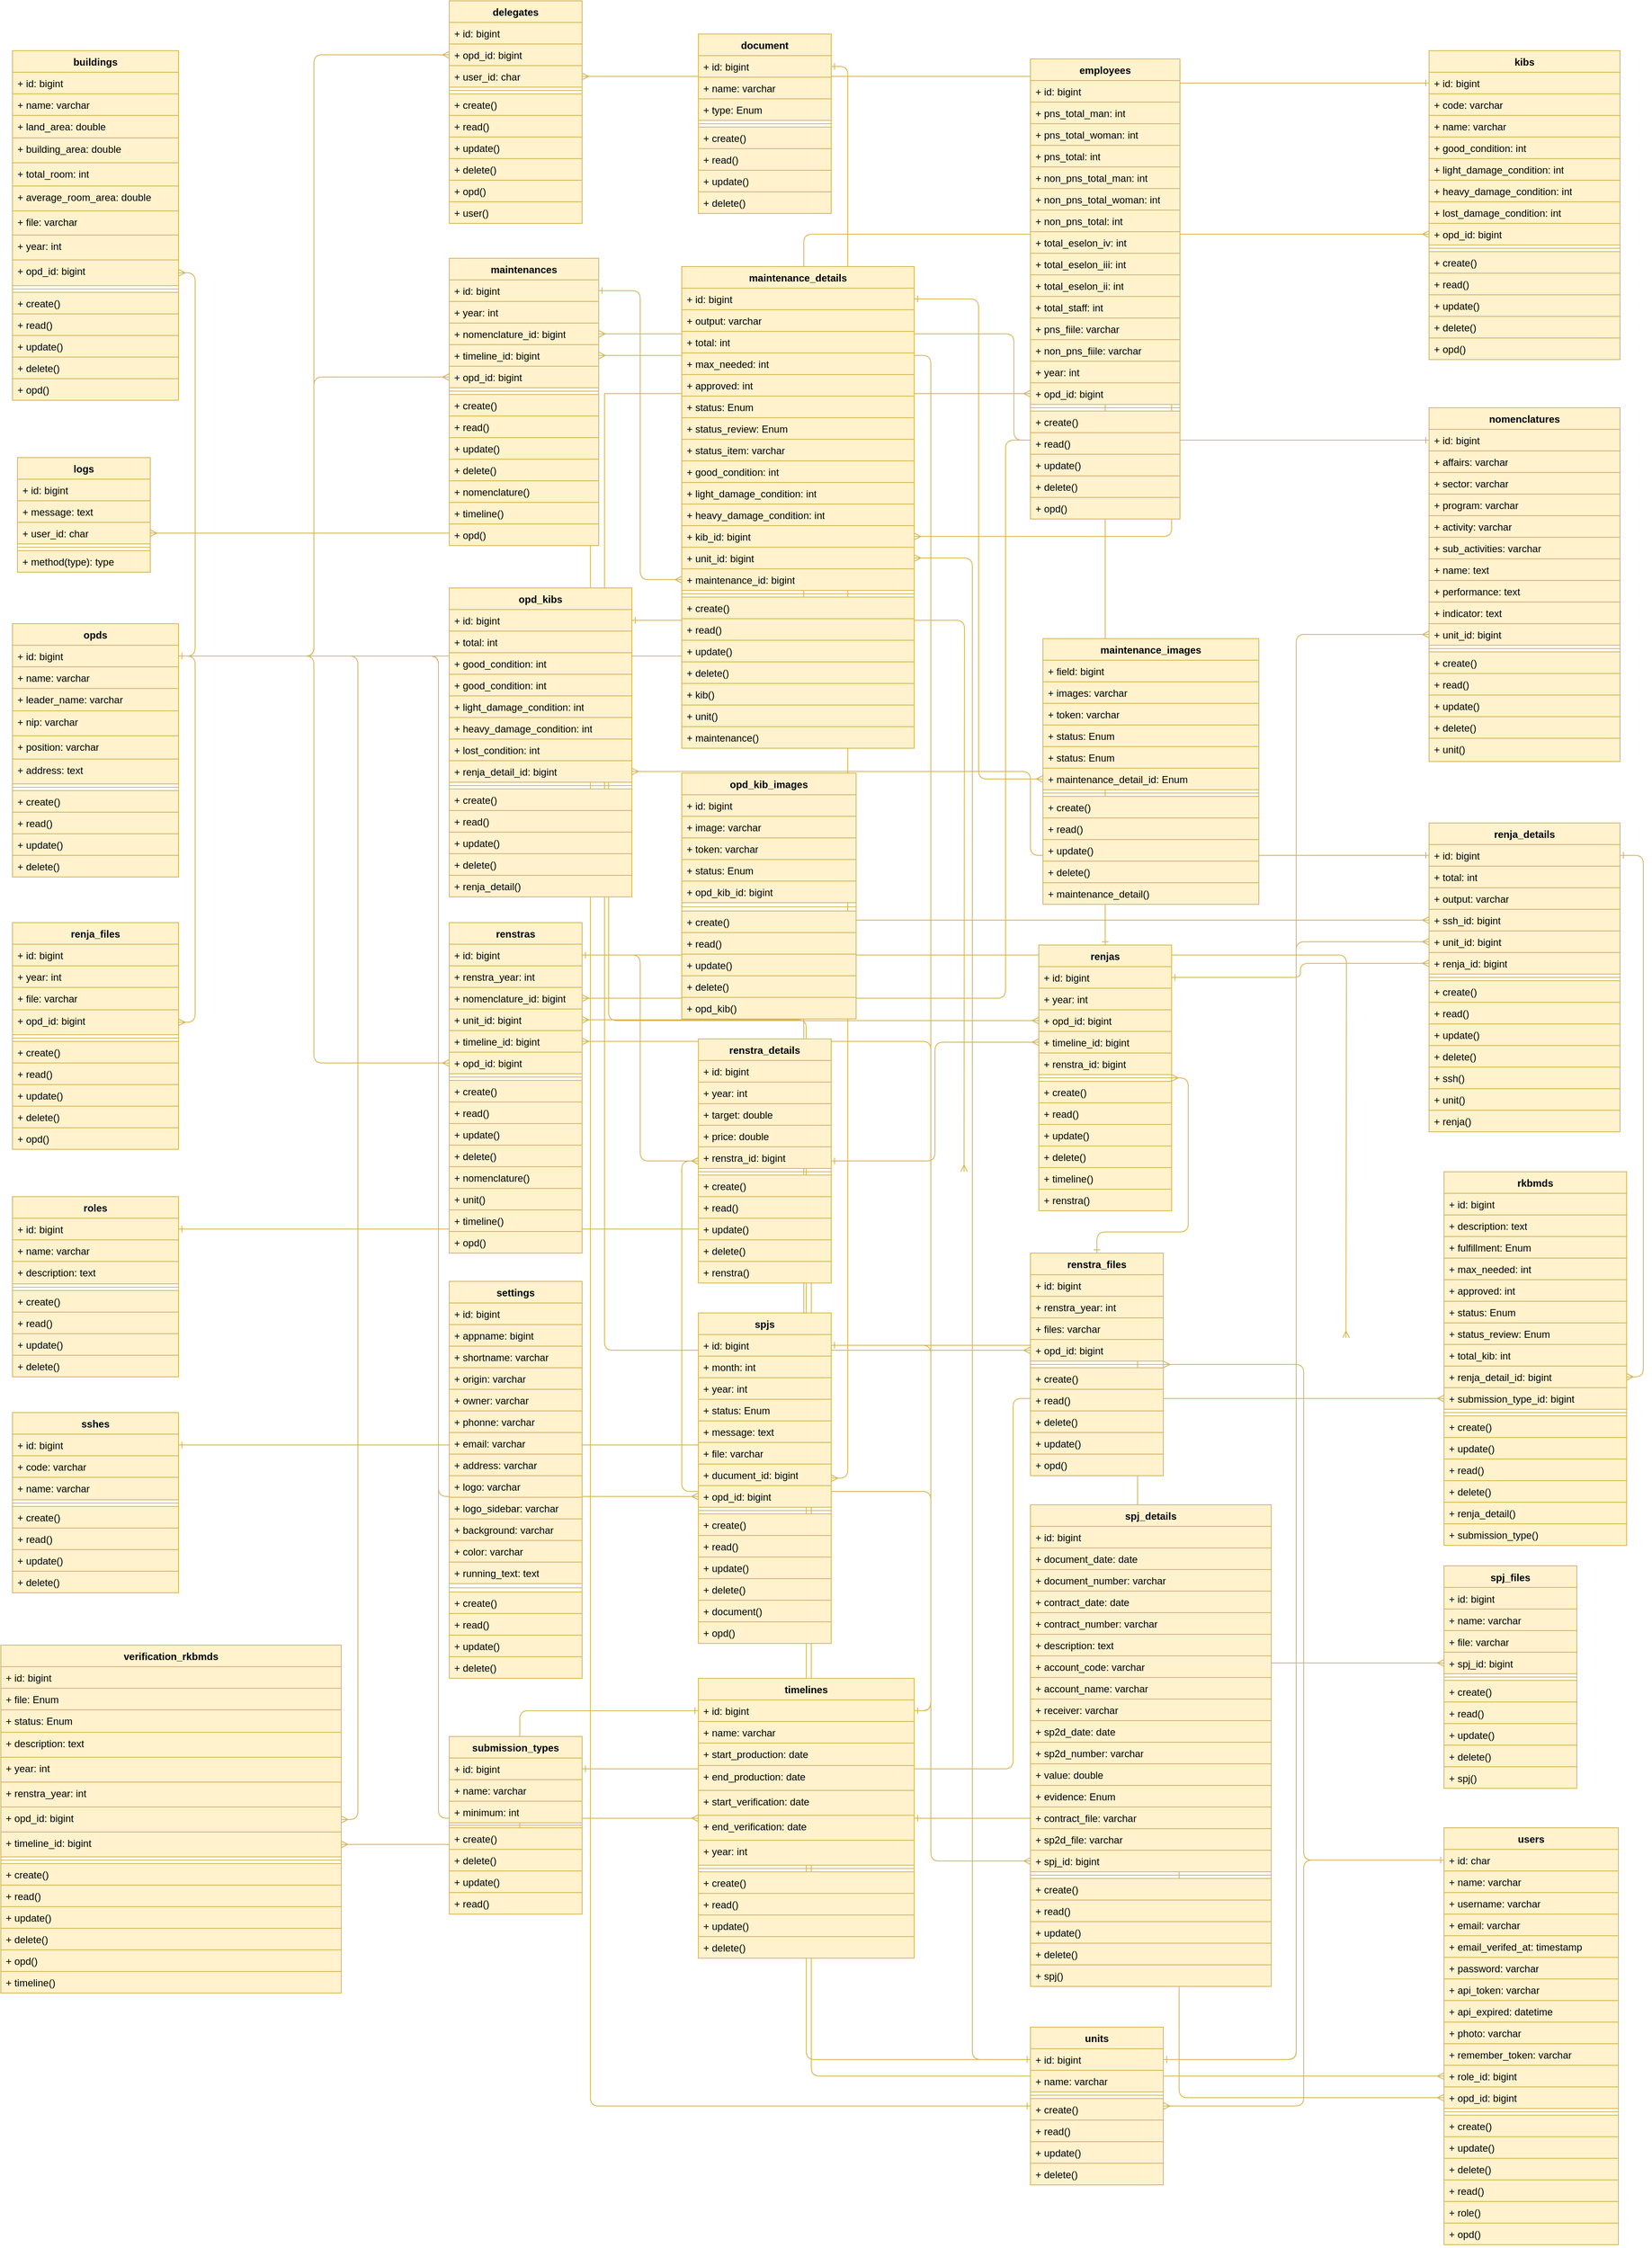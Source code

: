 <mxfile version="22.0.2" type="github">
  <diagram id="C5RBs43oDa-KdzZeNtuy" name="Page-1">
    <mxGraphModel dx="3035" dy="1780" grid="1" gridSize="10" guides="1" tooltips="1" connect="1" arrows="1" fold="1" page="1" pageScale="1" pageWidth="827" pageHeight="1169" math="0" shadow="0">
      <root>
        <mxCell id="WIyWlLk6GJQsqaUBKTNV-0" />
        <mxCell id="WIyWlLk6GJQsqaUBKTNV-1" parent="WIyWlLk6GJQsqaUBKTNV-0" />
        <mxCell id="cxCwAPkjFY-4UHaUibSn-115" value="delegates" style="swimlane;fontStyle=1;align=center;verticalAlign=top;childLayout=stackLayout;horizontal=1;startSize=26;horizontalStack=0;resizeParent=1;resizeParentMax=0;resizeLast=0;collapsible=1;marginBottom=0;whiteSpace=wrap;html=1;fillColor=#fff2cc;strokeColor=#d6b656;" vertex="1" parent="WIyWlLk6GJQsqaUBKTNV-1">
          <mxGeometry x="870" y="420" width="160" height="268" as="geometry" />
        </mxCell>
        <mxCell id="cxCwAPkjFY-4UHaUibSn-116" value="+ id: bigint" style="text;align=left;verticalAlign=top;spacingLeft=4;spacingRight=4;overflow=hidden;rotatable=0;points=[[0,0.5],[1,0.5]];portConstraint=eastwest;whiteSpace=wrap;html=1;fillColor=#fff2cc;strokeColor=#d6b656;" vertex="1" parent="cxCwAPkjFY-4UHaUibSn-115">
          <mxGeometry y="26" width="160" height="26" as="geometry" />
        </mxCell>
        <mxCell id="cxCwAPkjFY-4UHaUibSn-119" value="+ opd_id: bigint" style="text;align=left;verticalAlign=top;spacingLeft=4;spacingRight=4;overflow=hidden;rotatable=0;points=[[0,0.5],[1,0.5]];portConstraint=eastwest;whiteSpace=wrap;html=1;fillColor=#fff2cc;strokeColor=#d6b656;" vertex="1" parent="cxCwAPkjFY-4UHaUibSn-115">
          <mxGeometry y="52" width="160" height="26" as="geometry" />
        </mxCell>
        <mxCell id="cxCwAPkjFY-4UHaUibSn-120" value="+ user_id: char" style="text;align=left;verticalAlign=top;spacingLeft=4;spacingRight=4;overflow=hidden;rotatable=0;points=[[0,0.5],[1,0.5]];portConstraint=eastwest;whiteSpace=wrap;html=1;fillColor=#fff2cc;strokeColor=#d6b656;" vertex="1" parent="cxCwAPkjFY-4UHaUibSn-115">
          <mxGeometry y="78" width="160" height="26" as="geometry" />
        </mxCell>
        <mxCell id="cxCwAPkjFY-4UHaUibSn-117" value="" style="line;strokeWidth=1;align=left;verticalAlign=middle;spacingTop=-1;spacingLeft=3;spacingRight=3;rotatable=0;labelPosition=right;points=[];portConstraint=eastwest;fillColor=#fff2cc;strokeColor=#d6b656;" vertex="1" parent="cxCwAPkjFY-4UHaUibSn-115">
          <mxGeometry y="104" width="160" height="8" as="geometry" />
        </mxCell>
        <mxCell id="cxCwAPkjFY-4UHaUibSn-118" value="+ create()" style="text;align=left;verticalAlign=top;spacingLeft=4;spacingRight=4;overflow=hidden;rotatable=0;points=[[0,0.5],[1,0.5]];portConstraint=eastwest;whiteSpace=wrap;html=1;fillColor=#fff2cc;strokeColor=#d6b656;" vertex="1" parent="cxCwAPkjFY-4UHaUibSn-115">
          <mxGeometry y="112" width="160" height="26" as="geometry" />
        </mxCell>
        <mxCell id="cxCwAPkjFY-4UHaUibSn-121" value="+ read()" style="text;align=left;verticalAlign=top;spacingLeft=4;spacingRight=4;overflow=hidden;rotatable=0;points=[[0,0.5],[1,0.5]];portConstraint=eastwest;whiteSpace=wrap;html=1;fillColor=#fff2cc;strokeColor=#d6b656;" vertex="1" parent="cxCwAPkjFY-4UHaUibSn-115">
          <mxGeometry y="138" width="160" height="26" as="geometry" />
        </mxCell>
        <mxCell id="cxCwAPkjFY-4UHaUibSn-122" value="+ update()" style="text;align=left;verticalAlign=top;spacingLeft=4;spacingRight=4;overflow=hidden;rotatable=0;points=[[0,0.5],[1,0.5]];portConstraint=eastwest;whiteSpace=wrap;html=1;fillColor=#fff2cc;strokeColor=#d6b656;" vertex="1" parent="cxCwAPkjFY-4UHaUibSn-115">
          <mxGeometry y="164" width="160" height="26" as="geometry" />
        </mxCell>
        <mxCell id="cxCwAPkjFY-4UHaUibSn-123" value="+ delete()" style="text;align=left;verticalAlign=top;spacingLeft=4;spacingRight=4;overflow=hidden;rotatable=0;points=[[0,0.5],[1,0.5]];portConstraint=eastwest;whiteSpace=wrap;html=1;fillColor=#fff2cc;strokeColor=#d6b656;" vertex="1" parent="cxCwAPkjFY-4UHaUibSn-115">
          <mxGeometry y="190" width="160" height="26" as="geometry" />
        </mxCell>
        <mxCell id="cxCwAPkjFY-4UHaUibSn-124" value="+ opd()" style="text;align=left;verticalAlign=top;spacingLeft=4;spacingRight=4;overflow=hidden;rotatable=0;points=[[0,0.5],[1,0.5]];portConstraint=eastwest;whiteSpace=wrap;html=1;fillColor=#fff2cc;strokeColor=#d6b656;" vertex="1" parent="cxCwAPkjFY-4UHaUibSn-115">
          <mxGeometry y="216" width="160" height="26" as="geometry" />
        </mxCell>
        <mxCell id="cxCwAPkjFY-4UHaUibSn-125" value="+ user()" style="text;align=left;verticalAlign=top;spacingLeft=4;spacingRight=4;overflow=hidden;rotatable=0;points=[[0,0.5],[1,0.5]];portConstraint=eastwest;whiteSpace=wrap;html=1;fillColor=#fff2cc;strokeColor=#d6b656;" vertex="1" parent="cxCwAPkjFY-4UHaUibSn-115">
          <mxGeometry y="242" width="160" height="26" as="geometry" />
        </mxCell>
        <mxCell id="cxCwAPkjFY-4UHaUibSn-561" style="edgeStyle=orthogonalEdgeStyle;rounded=1;orthogonalLoop=1;jettySize=auto;html=1;exitX=1;exitY=0.5;exitDx=0;exitDy=0;fillColor=#fff2cc;strokeColor=#d6b656;endArrow=ERone;endFill=0;startArrow=ERmany;startFill=0;" edge="1" parent="WIyWlLk6GJQsqaUBKTNV-1" source="cxCwAPkjFY-4UHaUibSn-555" target="cxCwAPkjFY-4UHaUibSn-401">
          <mxGeometry relative="1" as="geometry" />
        </mxCell>
        <mxCell id="cxCwAPkjFY-4UHaUibSn-317" style="edgeStyle=orthogonalEdgeStyle;rounded=1;orthogonalLoop=1;jettySize=auto;html=1;exitX=1;exitY=0.5;exitDx=0;exitDy=0;endArrow=ERone;endFill=0;startArrow=ERmany;startFill=0;fillColor=#fff2cc;strokeColor=#d6b656;" edge="1" parent="WIyWlLk6GJQsqaUBKTNV-1" source="cxCwAPkjFY-4UHaUibSn-304" target="cxCwAPkjFY-4UHaUibSn-147">
          <mxGeometry relative="1" as="geometry" />
        </mxCell>
        <mxCell id="cxCwAPkjFY-4UHaUibSn-524" style="edgeStyle=orthogonalEdgeStyle;rounded=1;orthogonalLoop=1;jettySize=auto;html=1;exitX=0;exitY=0.5;exitDx=0;exitDy=0;entryX=1;entryY=0.5;entryDx=0;entryDy=0;endArrow=ERone;endFill=0;startArrow=ERmany;startFill=0;fillColor=#fff2cc;strokeColor=#d6b656;" edge="1" parent="WIyWlLk6GJQsqaUBKTNV-1" source="cxCwAPkjFY-4UHaUibSn-517" target="cxCwAPkjFY-4UHaUibSn-450">
          <mxGeometry relative="1" as="geometry">
            <mxPoint x="1193.0" y="2130" as="targetPoint" />
          </mxGeometry>
        </mxCell>
        <mxCell id="cxCwAPkjFY-4UHaUibSn-42" style="edgeStyle=orthogonalEdgeStyle;orthogonalLoop=1;jettySize=auto;html=1;exitX=1;exitY=0.5;exitDx=0;exitDy=0;entryX=1;entryY=0.5;entryDx=0;entryDy=0;endArrow=ERone;endFill=0;rounded=1;startArrow=ERmany;startFill=0;fillColor=#fff2cc;strokeColor=#d6b656;" edge="1" parent="WIyWlLk6GJQsqaUBKTNV-1" source="cxCwAPkjFY-4UHaUibSn-20" target="cxCwAPkjFY-4UHaUibSn-27">
          <mxGeometry relative="1" as="geometry" />
        </mxCell>
        <mxCell id="cxCwAPkjFY-4UHaUibSn-55" style="edgeStyle=orthogonalEdgeStyle;rounded=1;orthogonalLoop=1;jettySize=auto;html=1;exitX=1;exitY=0.5;exitDx=0;exitDy=0;entryX=1;entryY=0.5;entryDx=0;entryDy=0;endArrow=ERone;endFill=0;targetPortConstraint=none;startArrow=ERmany;startFill=0;fillColor=#fff2cc;strokeColor=#d6b656;" edge="1" parent="WIyWlLk6GJQsqaUBKTNV-1" source="cxCwAPkjFY-4UHaUibSn-47" target="cxCwAPkjFY-4UHaUibSn-27">
          <mxGeometry relative="1" as="geometry" />
        </mxCell>
        <mxCell id="cxCwAPkjFY-4UHaUibSn-75" style="edgeStyle=orthogonalEdgeStyle;rounded=1;orthogonalLoop=1;jettySize=auto;html=1;exitX=1;exitY=0.5;exitDx=0;exitDy=0;entryX=1;entryY=0.5;entryDx=0;entryDy=0;endArrow=ERone;endFill=0;startArrow=ERmany;startFill=0;fillColor=#fff2cc;strokeColor=#d6b656;" edge="1" parent="WIyWlLk6GJQsqaUBKTNV-1" source="cxCwAPkjFY-4UHaUibSn-62" target="cxCwAPkjFY-4UHaUibSn-27">
          <mxGeometry relative="1" as="geometry" />
        </mxCell>
        <mxCell id="cxCwAPkjFY-4UHaUibSn-92" style="edgeStyle=orthogonalEdgeStyle;rounded=1;orthogonalLoop=1;jettySize=auto;html=1;exitX=1;exitY=0.5;exitDx=0;exitDy=0;entryX=0;entryY=0.5;entryDx=0;entryDy=0;endArrow=ERone;endFill=0;startArrow=ERmany;startFill=0;fillColor=#fff2cc;strokeColor=#d6b656;" edge="1" parent="WIyWlLk6GJQsqaUBKTNV-1" source="cxCwAPkjFY-4UHaUibSn-69" target="cxCwAPkjFY-4UHaUibSn-77">
          <mxGeometry relative="1" as="geometry" />
        </mxCell>
        <mxCell id="cxCwAPkjFY-4UHaUibSn-127" style="edgeStyle=orthogonalEdgeStyle;rounded=1;orthogonalLoop=1;jettySize=auto;html=1;exitX=0;exitY=0.5;exitDx=0;exitDy=0;entryX=1;entryY=0.5;entryDx=0;entryDy=0;startArrow=ERmany;startFill=0;endArrow=ERone;endFill=0;fillColor=#fff2cc;strokeColor=#d6b656;" edge="1" parent="WIyWlLk6GJQsqaUBKTNV-1" source="cxCwAPkjFY-4UHaUibSn-119" target="cxCwAPkjFY-4UHaUibSn-27">
          <mxGeometry relative="1" as="geometry" />
        </mxCell>
        <mxCell id="cxCwAPkjFY-4UHaUibSn-143" style="edgeStyle=orthogonalEdgeStyle;rounded=1;orthogonalLoop=1;jettySize=auto;html=1;exitX=0;exitY=0.5;exitDx=0;exitDy=0;entryX=1;entryY=0.5;entryDx=0;entryDy=0;endArrow=ERone;endFill=0;startArrow=ERmany;startFill=0;fillColor=#fff2cc;strokeColor=#d6b656;" edge="1" parent="WIyWlLk6GJQsqaUBKTNV-1" source="cxCwAPkjFY-4UHaUibSn-140" target="cxCwAPkjFY-4UHaUibSn-27">
          <mxGeometry relative="1" as="geometry" />
        </mxCell>
        <mxCell id="cxCwAPkjFY-4UHaUibSn-145" style="edgeStyle=orthogonalEdgeStyle;rounded=1;orthogonalLoop=1;jettySize=auto;html=1;exitX=1;exitY=0.5;exitDx=0;exitDy=0;entryX=1;entryY=0.5;entryDx=0;entryDy=0;endArrow=ERone;endFill=0;startArrow=ERmany;startFill=0;fillColor=#fff2cc;strokeColor=#d6b656;" edge="1" parent="WIyWlLk6GJQsqaUBKTNV-1" source="cxCwAPkjFY-4UHaUibSn-139" target="cxCwAPkjFY-4UHaUibSn-77">
          <mxGeometry relative="1" as="geometry" />
        </mxCell>
        <mxCell id="cxCwAPkjFY-4UHaUibSn-169" style="edgeStyle=orthogonalEdgeStyle;rounded=1;orthogonalLoop=1;jettySize=auto;html=1;exitX=1;exitY=0.5;exitDx=0;exitDy=0;entryX=0;entryY=0.5;entryDx=0;entryDy=0;endArrow=ERone;endFill=0;startArrow=ERmany;startFill=0;fillColor=#fff2cc;strokeColor=#d6b656;" edge="1" parent="WIyWlLk6GJQsqaUBKTNV-1" source="cxCwAPkjFY-4UHaUibSn-131" target="cxCwAPkjFY-4UHaUibSn-147">
          <mxGeometry relative="1" as="geometry" />
        </mxCell>
        <mxCell id="cxCwAPkjFY-4UHaUibSn-180" style="edgeStyle=orthogonalEdgeStyle;rounded=1;orthogonalLoop=1;jettySize=auto;html=1;exitX=0;exitY=0.5;exitDx=0;exitDy=0;entryX=1;entryY=0.5;entryDx=0;entryDy=0;startArrow=ERmany;startFill=0;endArrow=ERone;endFill=0;fillColor=#fff2cc;strokeColor=#d6b656;" edge="1" parent="WIyWlLk6GJQsqaUBKTNV-1" source="cxCwAPkjFY-4UHaUibSn-164" target="cxCwAPkjFY-4UHaUibSn-171">
          <mxGeometry relative="1" as="geometry" />
        </mxCell>
        <mxCell id="cxCwAPkjFY-4UHaUibSn-205" style="edgeStyle=orthogonalEdgeStyle;rounded=1;orthogonalLoop=1;jettySize=auto;html=1;exitX=0;exitY=0.5;exitDx=0;exitDy=0;entryX=1;entryY=0.5;entryDx=0;entryDy=0;endArrow=ERone;endFill=0;startArrow=ERmany;startFill=0;fillColor=#fff2cc;strokeColor=#d6b656;" edge="1" parent="WIyWlLk6GJQsqaUBKTNV-1" source="cxCwAPkjFY-4UHaUibSn-204" target="cxCwAPkjFY-4UHaUibSn-129">
          <mxGeometry relative="1" as="geometry" />
        </mxCell>
        <mxCell id="cxCwAPkjFY-4UHaUibSn-206" style="edgeStyle=orthogonalEdgeStyle;rounded=1;orthogonalLoop=1;jettySize=auto;html=1;exitX=1;exitY=0.5;exitDx=0;exitDy=0;entryX=0;entryY=0.5;entryDx=0;entryDy=0;endArrow=ERone;endFill=0;startArrow=ERmany;startFill=0;fillColor=#fff2cc;strokeColor=#d6b656;" edge="1" parent="WIyWlLk6GJQsqaUBKTNV-1" source="cxCwAPkjFY-4UHaUibSn-202" target="cxCwAPkjFY-4UHaUibSn-171">
          <mxGeometry relative="1" as="geometry" />
        </mxCell>
        <mxCell id="cxCwAPkjFY-4UHaUibSn-229" style="edgeStyle=orthogonalEdgeStyle;rounded=1;orthogonalLoop=1;jettySize=auto;html=1;exitX=1;exitY=0.5;exitDx=0;exitDy=0;entryX=0;entryY=0.5;entryDx=0;entryDy=0;endArrow=ERone;endFill=0;startArrow=ERmany;startFill=0;fillColor=#fff2cc;strokeColor=#d6b656;" edge="1" parent="WIyWlLk6GJQsqaUBKTNV-1" source="cxCwAPkjFY-4UHaUibSn-201" target="cxCwAPkjFY-4UHaUibSn-208">
          <mxGeometry relative="1" as="geometry" />
        </mxCell>
        <mxCell id="cxCwAPkjFY-4UHaUibSn-230" style="edgeStyle=orthogonalEdgeStyle;rounded=1;orthogonalLoop=1;jettySize=auto;html=1;exitX=0;exitY=0.5;exitDx=0;exitDy=0;endArrow=ERone;endFill=0;startArrow=ERmany;startFill=0;fillColor=#fff2cc;strokeColor=#d6b656;" edge="1" parent="WIyWlLk6GJQsqaUBKTNV-1" source="cxCwAPkjFY-4UHaUibSn-227" target="cxCwAPkjFY-4UHaUibSn-27">
          <mxGeometry relative="1" as="geometry" />
        </mxCell>
        <mxCell id="cxCwAPkjFY-4UHaUibSn-269" style="edgeStyle=orthogonalEdgeStyle;rounded=1;orthogonalLoop=1;jettySize=auto;html=1;exitX=0;exitY=0.5;exitDx=0;exitDy=0;entryX=1;entryY=0.5;entryDx=0;entryDy=0;endArrow=ERmany;endFill=0;startArrow=ERone;startFill=0;fillColor=#fff2cc;strokeColor=#d6b656;" edge="1" parent="WIyWlLk6GJQsqaUBKTNV-1" source="cxCwAPkjFY-4UHaUibSn-170" target="cxCwAPkjFY-4UHaUibSn-236">
          <mxGeometry relative="1" as="geometry">
            <mxPoint x="570" y="1187.333" as="targetPoint" />
          </mxGeometry>
        </mxCell>
        <mxCell id="cxCwAPkjFY-4UHaUibSn-270" style="edgeStyle=orthogonalEdgeStyle;rounded=1;orthogonalLoop=1;jettySize=auto;html=1;exitX=1;exitY=0.5;exitDx=0;exitDy=0;endArrow=ERone;endFill=0;startArrow=ERmany;startFill=0;fillColor=#fff2cc;strokeColor=#d6b656;" edge="1" parent="WIyWlLk6GJQsqaUBKTNV-1" source="cxCwAPkjFY-4UHaUibSn-334" target="cxCwAPkjFY-4UHaUibSn-238">
          <mxGeometry relative="1" as="geometry" />
        </mxCell>
        <mxCell id="cxCwAPkjFY-4UHaUibSn-271" style="edgeStyle=orthogonalEdgeStyle;rounded=1;orthogonalLoop=1;jettySize=auto;html=1;exitX=0;exitY=0.5;exitDx=0;exitDy=0;endArrow=ERone;endFill=0;startArrow=ERmany;startFill=0;fillColor=#fff2cc;strokeColor=#d6b656;" edge="1" parent="WIyWlLk6GJQsqaUBKTNV-1" source="cxCwAPkjFY-4UHaUibSn-265" target="cxCwAPkjFY-4UHaUibSn-94">
          <mxGeometry relative="1" as="geometry" />
        </mxCell>
        <mxCell id="cxCwAPkjFY-4UHaUibSn-272" style="edgeStyle=orthogonalEdgeStyle;rounded=1;orthogonalLoop=1;jettySize=auto;html=1;exitX=0;exitY=0.5;exitDx=0;exitDy=0;entryX=1;entryY=0.5;entryDx=0;entryDy=0;endArrow=ERone;endFill=0;startArrow=ERmany;startFill=0;fillColor=#fff2cc;strokeColor=#d6b656;" edge="1" parent="WIyWlLk6GJQsqaUBKTNV-1" source="cxCwAPkjFY-4UHaUibSn-76" target="cxCwAPkjFY-4UHaUibSn-27">
          <mxGeometry relative="1" as="geometry">
            <mxPoint x="480" y="1436.667" as="targetPoint" />
          </mxGeometry>
        </mxCell>
        <mxCell id="cxCwAPkjFY-4UHaUibSn-298" style="edgeStyle=orthogonalEdgeStyle;rounded=0;orthogonalLoop=1;jettySize=auto;html=1;exitX=0;exitY=0.5;exitDx=0;exitDy=0;endArrow=ERone;endFill=0;startArrow=ERmany;startFill=0;fillColor=#fff2cc;strokeColor=#d6b656;" edge="1" parent="WIyWlLk6GJQsqaUBKTNV-1" source="cxCwAPkjFY-4UHaUibSn-291" target="cxCwAPkjFY-4UHaUibSn-27">
          <mxGeometry relative="1" as="geometry" />
        </mxCell>
        <mxCell id="cxCwAPkjFY-4UHaUibSn-315" style="edgeStyle=orthogonalEdgeStyle;rounded=1;orthogonalLoop=1;jettySize=auto;html=1;exitX=0;exitY=0.5;exitDx=0;exitDy=0;endArrow=ERone;endFill=0;startArrow=ERmany;startFill=0;fillColor=#fff2cc;strokeColor=#d6b656;" edge="1" parent="WIyWlLk6GJQsqaUBKTNV-1" source="cxCwAPkjFY-4UHaUibSn-307" target="cxCwAPkjFY-4UHaUibSn-27">
          <mxGeometry relative="1" as="geometry" />
        </mxCell>
        <mxCell id="cxCwAPkjFY-4UHaUibSn-318" style="edgeStyle=orthogonalEdgeStyle;rounded=1;orthogonalLoop=1;jettySize=auto;html=1;exitX=1;exitY=0.5;exitDx=0;exitDy=0;endArrow=ERone;endFill=0;startArrow=ERmany;startFill=0;fillColor=#fff2cc;strokeColor=#d6b656;" edge="1" parent="WIyWlLk6GJQsqaUBKTNV-1" source="cxCwAPkjFY-4UHaUibSn-305" target="cxCwAPkjFY-4UHaUibSn-171">
          <mxGeometry relative="1" as="geometry" />
        </mxCell>
        <mxCell id="cxCwAPkjFY-4UHaUibSn-319" style="edgeStyle=orthogonalEdgeStyle;rounded=1;orthogonalLoop=1;jettySize=auto;html=1;exitX=1;exitY=0.5;exitDx=0;exitDy=0;entryX=1;entryY=0.5;entryDx=0;entryDy=0;endArrow=ERone;endFill=0;startArrow=ERmany;startFill=0;fillColor=#fff2cc;strokeColor=#d6b656;" edge="1" parent="WIyWlLk6GJQsqaUBKTNV-1" source="cxCwAPkjFY-4UHaUibSn-306" target="cxCwAPkjFY-4UHaUibSn-77">
          <mxGeometry relative="1" as="geometry" />
        </mxCell>
        <mxCell id="cxCwAPkjFY-4UHaUibSn-333" style="edgeStyle=orthogonalEdgeStyle;rounded=1;orthogonalLoop=1;jettySize=auto;html=1;exitX=0;exitY=0.5;exitDx=0;exitDy=0;endArrow=ERone;endFill=0;startArrow=ERmany;startFill=0;fillColor=#fff2cc;strokeColor=#d6b656;" edge="1" parent="WIyWlLk6GJQsqaUBKTNV-1" source="cxCwAPkjFY-4UHaUibSn-320" target="cxCwAPkjFY-4UHaUibSn-300">
          <mxGeometry relative="1" as="geometry" />
        </mxCell>
        <mxCell id="cxCwAPkjFY-4UHaUibSn-341" style="edgeStyle=orthogonalEdgeStyle;rounded=1;orthogonalLoop=1;jettySize=auto;html=1;exitX=0;exitY=0.5;exitDx=0;exitDy=0;entryX=1;entryY=0.5;entryDx=0;entryDy=0;endArrow=ERone;endFill=0;startArrow=ERmany;startFill=0;fillColor=#fff2cc;strokeColor=#d6b656;" edge="1" parent="WIyWlLk6GJQsqaUBKTNV-1" source="cxCwAPkjFY-4UHaUibSn-340" target="cxCwAPkjFY-4UHaUibSn-27">
          <mxGeometry relative="1" as="geometry">
            <mxPoint x="598.8" y="1713" as="targetPoint" />
          </mxGeometry>
        </mxCell>
        <mxCell id="cxCwAPkjFY-4UHaUibSn-399" style="edgeStyle=orthogonalEdgeStyle;rounded=1;orthogonalLoop=1;jettySize=auto;html=1;exitX=0;exitY=0.5;exitDx=0;exitDy=0;entryX=1;entryY=0.5;entryDx=0;entryDy=0;endArrow=ERone;endFill=0;startArrow=ERmany;startFill=0;fillColor=#fff2cc;strokeColor=#d6b656;" edge="1" parent="WIyWlLk6GJQsqaUBKTNV-1" source="cxCwAPkjFY-4UHaUibSn-392" target="cxCwAPkjFY-4UHaUibSn-368">
          <mxGeometry relative="1" as="geometry">
            <mxPoint x="890.0" y="2070.235" as="targetPoint" />
          </mxGeometry>
        </mxCell>
        <mxCell id="cxCwAPkjFY-4UHaUibSn-417" style="edgeStyle=orthogonalEdgeStyle;rounded=1;orthogonalLoop=1;jettySize=auto;html=1;exitX=0;exitY=0.5;exitDx=0;exitDy=0;entryX=1;entryY=0.5;entryDx=0;entryDy=0;endArrow=ERone;endFill=0;startArrow=ERmany;startFill=0;fillColor=#fff2cc;strokeColor=#d6b656;" edge="1" parent="WIyWlLk6GJQsqaUBKTNV-1" source="cxCwAPkjFY-4UHaUibSn-407" target="cxCwAPkjFY-4UHaUibSn-171">
          <mxGeometry relative="1" as="geometry" />
        </mxCell>
        <mxCell id="cxCwAPkjFY-4UHaUibSn-418" style="edgeStyle=orthogonalEdgeStyle;rounded=1;orthogonalLoop=1;jettySize=auto;html=1;exitX=1;exitY=0.5;exitDx=0;exitDy=0;endArrow=ERone;endFill=0;startArrow=ERmany;startFill=0;fillColor=#fff2cc;strokeColor=#d6b656;" edge="1" parent="WIyWlLk6GJQsqaUBKTNV-1" source="cxCwAPkjFY-4UHaUibSn-391" target="cxCwAPkjFY-4UHaUibSn-401">
          <mxGeometry relative="1" as="geometry" />
        </mxCell>
        <mxCell id="cxCwAPkjFY-4UHaUibSn-419" style="edgeStyle=orthogonalEdgeStyle;rounded=0;orthogonalLoop=1;jettySize=auto;html=1;exitX=0;exitY=0.5;exitDx=0;exitDy=0;entryX=1;entryY=0.5;entryDx=0;entryDy=0;endArrow=ERone;endFill=0;startArrow=ERmany;startFill=0;fillColor=#fff2cc;strokeColor=#d6b656;" edge="1" parent="WIyWlLk6GJQsqaUBKTNV-1" source="cxCwAPkjFY-4UHaUibSn-406" target="cxCwAPkjFY-4UHaUibSn-105">
          <mxGeometry relative="1" as="geometry" />
        </mxCell>
        <mxCell id="cxCwAPkjFY-4UHaUibSn-428" style="edgeStyle=orthogonalEdgeStyle;rounded=1;orthogonalLoop=1;jettySize=auto;html=1;exitX=0;exitY=0.5;exitDx=0;exitDy=0;entryX=1;entryY=0.5;entryDx=0;entryDy=0;endArrow=ERone;endFill=0;startArrow=ERmany;startFill=0;fillColor=#fff2cc;strokeColor=#d6b656;" edge="1" parent="WIyWlLk6GJQsqaUBKTNV-1" source="cxCwAPkjFY-4UHaUibSn-408" target="cxCwAPkjFY-4UHaUibSn-421">
          <mxGeometry relative="1" as="geometry" />
        </mxCell>
        <mxCell id="cxCwAPkjFY-4UHaUibSn-434" style="edgeStyle=orthogonalEdgeStyle;rounded=1;orthogonalLoop=1;jettySize=auto;html=1;exitX=0;exitY=0.5;exitDx=0;exitDy=0;entryX=1;entryY=0.5;entryDx=0;entryDy=0;endArrow=ERone;endFill=0;startArrow=ERmany;startFill=0;fillColor=#fff2cc;strokeColor=#d6b656;" edge="1" parent="WIyWlLk6GJQsqaUBKTNV-1" target="cxCwAPkjFY-4UHaUibSn-300">
          <mxGeometry relative="1" as="geometry">
            <mxPoint x="635.333" y="1740" as="targetPoint" />
            <mxPoint x="1950.0" y="2030" as="sourcePoint" />
          </mxGeometry>
        </mxCell>
        <mxCell id="cxCwAPkjFY-4UHaUibSn-435" style="edgeStyle=orthogonalEdgeStyle;rounded=1;orthogonalLoop=1;jettySize=auto;html=1;exitX=0;exitY=0.5;exitDx=0;exitDy=0;entryX=1;entryY=0.5;entryDx=0;entryDy=0;endArrow=ERone;endFill=0;startArrow=ERmany;startFill=0;fillColor=#fff2cc;strokeColor=#d6b656;" edge="1" parent="WIyWlLk6GJQsqaUBKTNV-1" source="cxCwAPkjFY-4UHaUibSn-320" target="cxCwAPkjFY-4UHaUibSn-77">
          <mxGeometry relative="1" as="geometry">
            <mxPoint x="1380" y="2470" as="targetPoint" />
          </mxGeometry>
        </mxCell>
        <mxCell id="cxCwAPkjFY-4UHaUibSn-436" style="edgeStyle=orthogonalEdgeStyle;rounded=1;orthogonalLoop=1;jettySize=auto;html=1;exitX=0;exitY=0.5;exitDx=0;exitDy=0;entryX=1;entryY=0.5;entryDx=0;entryDy=0;endArrow=ERone;endFill=0;startArrow=ERmany;startFill=0;fillColor=#fff2cc;strokeColor=#d6b656;" edge="1" parent="WIyWlLk6GJQsqaUBKTNV-1" source="cxCwAPkjFY-4UHaUibSn-425" target="cxCwAPkjFY-4UHaUibSn-27">
          <mxGeometry relative="1" as="geometry" />
        </mxCell>
        <mxCell id="cxCwAPkjFY-4UHaUibSn-441" value="" style="edgeStyle=orthogonalEdgeStyle;rounded=1;orthogonalLoop=1;jettySize=auto;html=1;exitX=1;exitY=0.5;exitDx=0;exitDy=0;endArrow=ERone;endFill=0;startArrow=ERmany;startFill=0;fillColor=#fff2cc;strokeColor=#d6b656;" edge="1" parent="WIyWlLk6GJQsqaUBKTNV-1" source="cxCwAPkjFY-4UHaUibSn-420" target="cxCwAPkjFY-4UHaUibSn-334">
          <mxGeometry relative="1" as="geometry">
            <mxPoint x="980" y="511" as="sourcePoint" />
            <mxPoint x="2690" y="2809" as="targetPoint" />
          </mxGeometry>
        </mxCell>
        <mxCell id="cxCwAPkjFY-4UHaUibSn-443" value="" style="edgeStyle=orthogonalEdgeStyle;rounded=1;orthogonalLoop=1;jettySize=auto;html=1;exitX=0;exitY=0.5;exitDx=0;exitDy=0;entryX=1;entryY=0.5;entryDx=0;entryDy=0;endArrow=ERone;endFill=0;startArrow=ERmany;startFill=0;fillColor=#fff2cc;strokeColor=#d6b656;" edge="1" parent="WIyWlLk6GJQsqaUBKTNV-1" source="cxCwAPkjFY-4UHaUibSn-426" target="cxCwAPkjFY-4UHaUibSn-320">
          <mxGeometry relative="1" as="geometry">
            <mxPoint x="1200" y="2459" as="targetPoint" />
            <mxPoint x="2240" y="1467" as="sourcePoint" />
          </mxGeometry>
        </mxCell>
        <mxCell id="cxCwAPkjFY-4UHaUibSn-477" style="edgeStyle=orthogonalEdgeStyle;rounded=1;orthogonalLoop=1;jettySize=auto;html=1;exitX=1;exitY=0.5;exitDx=0;exitDy=0;entryX=1;entryY=0.5;entryDx=0;entryDy=0;endArrow=ERone;endFill=0;startArrow=ERmany;startFill=0;fillColor=#fff2cc;strokeColor=#d6b656;" edge="1" parent="WIyWlLk6GJQsqaUBKTNV-1" source="cxCwAPkjFY-4UHaUibSn-449" target="cxCwAPkjFY-4UHaUibSn-468">
          <mxGeometry relative="1" as="geometry" />
        </mxCell>
        <mxCell id="cxCwAPkjFY-4UHaUibSn-466" style="edgeStyle=orthogonalEdgeStyle;rounded=1;orthogonalLoop=1;jettySize=auto;html=1;exitX=0;exitY=0.5;exitDx=0;exitDy=0;entryX=1;entryY=0.5;entryDx=0;entryDy=0;endArrow=ERone;endFill=0;startArrow=ERmany;startFill=0;fillColor=#fff2cc;strokeColor=#d6b656;" edge="1" parent="WIyWlLk6GJQsqaUBKTNV-1" source="cxCwAPkjFY-4UHaUibSn-460" target="cxCwAPkjFY-4UHaUibSn-27">
          <mxGeometry relative="1" as="geometry" />
        </mxCell>
        <mxCell id="cxCwAPkjFY-4UHaUibSn-506" value="" style="edgeStyle=orthogonalEdgeStyle;rounded=1;orthogonalLoop=1;jettySize=auto;html=1;exitX=0;exitY=0.5;exitDx=0;exitDy=0;entryX=1;entryY=0.5;entryDx=0;entryDy=0;endArrow=ERmany;endFill=0;startArrow=ERone;startFill=0;fillColor=#fff2cc;strokeColor=#d6b656;" edge="1" parent="WIyWlLk6GJQsqaUBKTNV-1" source="cxCwAPkjFY-4UHaUibSn-238" target="cxCwAPkjFY-4UHaUibSn-170">
          <mxGeometry relative="1" as="geometry">
            <mxPoint x="380" y="1011" as="targetPoint" />
            <mxPoint x="2080" y="2879" as="sourcePoint" />
          </mxGeometry>
        </mxCell>
        <mxCell id="cxCwAPkjFY-4UHaUibSn-507" value="" style="edgeStyle=orthogonalEdgeStyle;rounded=1;orthogonalLoop=1;jettySize=auto;html=1;exitX=0;exitY=0.5;exitDx=0;exitDy=0;entryX=1;entryY=0.5;entryDx=0;entryDy=0;endArrow=ERone;endFill=0;startArrow=ERmany;startFill=0;fillColor=#fff2cc;strokeColor=#d6b656;" edge="1" parent="WIyWlLk6GJQsqaUBKTNV-1" source="cxCwAPkjFY-4UHaUibSn-264" target="cxCwAPkjFY-4UHaUibSn-76">
          <mxGeometry relative="1" as="geometry">
            <mxPoint x="414" y="1159" as="targetPoint" />
            <mxPoint x="1840" y="2975" as="sourcePoint" />
          </mxGeometry>
        </mxCell>
        <mxCell id="cxCwAPkjFY-4UHaUibSn-508" style="edgeStyle=orthogonalEdgeStyle;rounded=1;orthogonalLoop=1;jettySize=auto;html=1;exitX=0;exitY=0.5;exitDx=0;exitDy=0;entryX=1;entryY=0.5;entryDx=0;entryDy=0;endArrow=ERone;endFill=0;startArrow=ERmany;startFill=0;fillColor=#fff2cc;strokeColor=#d6b656;" edge="1" parent="WIyWlLk6GJQsqaUBKTNV-1" source="cxCwAPkjFY-4UHaUibSn-500" target="cxCwAPkjFY-4UHaUibSn-450">
          <mxGeometry relative="1" as="geometry" />
        </mxCell>
        <mxCell id="cxCwAPkjFY-4UHaUibSn-538" value="" style="edgeStyle=orthogonalEdgeStyle;rounded=1;orthogonalLoop=1;jettySize=auto;html=1;exitX=1;exitY=0.5;exitDx=0;exitDy=0;endArrow=ERone;endFill=0;startArrow=ERmany;startFill=0;fillColor=#fff2cc;strokeColor=#d6b656;" edge="1" parent="WIyWlLk6GJQsqaUBKTNV-1" source="cxCwAPkjFY-4UHaUibSn-120" target="cxCwAPkjFY-4UHaUibSn-420">
          <mxGeometry relative="1" as="geometry">
            <mxPoint x="980" y="511" as="sourcePoint" />
            <mxPoint x="1560" y="1928" as="targetPoint" />
          </mxGeometry>
        </mxCell>
        <mxCell id="cxCwAPkjFY-4UHaUibSn-539" style="edgeStyle=orthogonalEdgeStyle;rounded=1;orthogonalLoop=1;jettySize=auto;html=1;exitX=0;exitY=0.5;exitDx=0;exitDy=0;entryX=1;entryY=0.5;entryDx=0;entryDy=0;fillColor=#fff2cc;strokeColor=#d6b656;endArrow=ERone;endFill=0;startArrow=ERmany;startFill=0;" edge="1" parent="WIyWlLk6GJQsqaUBKTNV-1" source="cxCwAPkjFY-4UHaUibSn-533" target="cxCwAPkjFY-4UHaUibSn-182">
          <mxGeometry relative="1" as="geometry" />
        </mxCell>
        <mxCell id="cxCwAPkjFY-4UHaUibSn-576" style="edgeStyle=orthogonalEdgeStyle;rounded=1;orthogonalLoop=1;jettySize=auto;html=1;exitX=0;exitY=0.5;exitDx=0;exitDy=0;entryX=1;entryY=0.5;entryDx=0;entryDy=0;endArrow=ERone;endFill=0;startArrow=ERmany;startFill=0;fillColor=#fff2cc;strokeColor=#d6b656;" edge="1" parent="WIyWlLk6GJQsqaUBKTNV-1" target="cxCwAPkjFY-4UHaUibSn-545">
          <mxGeometry relative="1" as="geometry">
            <mxPoint x="1490" y="1830" as="sourcePoint" />
          </mxGeometry>
        </mxCell>
        <mxCell id="cxCwAPkjFY-4UHaUibSn-0" value="buildings" style="swimlane;fontStyle=1;align=center;verticalAlign=top;childLayout=stackLayout;horizontal=1;startSize=26;horizontalStack=0;resizeParent=1;resizeParentMax=0;resizeLast=0;collapsible=1;marginBottom=0;whiteSpace=wrap;html=1;fillColor=#fff2cc;strokeColor=#d6b656;" vertex="1" parent="WIyWlLk6GJQsqaUBKTNV-1">
          <mxGeometry x="344" y="480" width="200" height="421" as="geometry" />
        </mxCell>
        <mxCell id="cxCwAPkjFY-4UHaUibSn-1" value="+ id: bigint" style="text;align=left;verticalAlign=top;spacingLeft=4;spacingRight=4;overflow=hidden;rotatable=0;points=[[0,0.5],[1,0.5]];portConstraint=eastwest;whiteSpace=wrap;html=1;fillColor=#fff2cc;strokeColor=#d6b656;" vertex="1" parent="cxCwAPkjFY-4UHaUibSn-0">
          <mxGeometry y="26" width="200" height="26" as="geometry" />
        </mxCell>
        <mxCell id="cxCwAPkjFY-4UHaUibSn-4" value="+ name: varchar" style="text;align=left;verticalAlign=top;spacingLeft=4;spacingRight=4;overflow=hidden;rotatable=0;points=[[0,0.5],[1,0.5]];portConstraint=eastwest;whiteSpace=wrap;html=1;fillColor=#fff2cc;strokeColor=#d6b656;" vertex="1" parent="cxCwAPkjFY-4UHaUibSn-0">
          <mxGeometry y="52" width="200" height="26" as="geometry" />
        </mxCell>
        <mxCell id="cxCwAPkjFY-4UHaUibSn-14" value="+ land_area: double" style="text;align=left;verticalAlign=top;spacingLeft=4;spacingRight=4;overflow=hidden;rotatable=0;points=[[0,0.5],[1,0.5]];portConstraint=eastwest;whiteSpace=wrap;html=1;fillColor=#fff2cc;strokeColor=#d6b656;" vertex="1" parent="cxCwAPkjFY-4UHaUibSn-0">
          <mxGeometry y="78" width="200" height="27" as="geometry" />
        </mxCell>
        <mxCell id="cxCwAPkjFY-4UHaUibSn-17" value="+ building_area: double" style="text;align=left;verticalAlign=top;spacingLeft=4;spacingRight=4;overflow=hidden;rotatable=0;points=[[0,0.5],[1,0.5]];portConstraint=eastwest;whiteSpace=wrap;html=1;fillColor=#fff2cc;strokeColor=#d6b656;" vertex="1" parent="cxCwAPkjFY-4UHaUibSn-0">
          <mxGeometry y="105" width="200" height="30" as="geometry" />
        </mxCell>
        <mxCell id="cxCwAPkjFY-4UHaUibSn-15" value="+ total_room: int" style="text;align=left;verticalAlign=top;spacingLeft=4;spacingRight=4;overflow=hidden;rotatable=0;points=[[0,0.5],[1,0.5]];portConstraint=eastwest;whiteSpace=wrap;html=1;fillColor=#fff2cc;strokeColor=#d6b656;" vertex="1" parent="cxCwAPkjFY-4UHaUibSn-0">
          <mxGeometry y="135" width="200" height="28" as="geometry" />
        </mxCell>
        <mxCell id="cxCwAPkjFY-4UHaUibSn-16" value="+ average_room_area: double" style="text;align=left;verticalAlign=top;spacingLeft=4;spacingRight=4;overflow=hidden;rotatable=0;points=[[0,0.5],[1,0.5]];portConstraint=eastwest;whiteSpace=wrap;html=1;fillColor=#fff2cc;strokeColor=#d6b656;" vertex="1" parent="cxCwAPkjFY-4UHaUibSn-0">
          <mxGeometry y="163" width="200" height="30" as="geometry" />
        </mxCell>
        <mxCell id="cxCwAPkjFY-4UHaUibSn-18" value="+ file: varchar" style="text;align=left;verticalAlign=top;spacingLeft=4;spacingRight=4;overflow=hidden;rotatable=0;points=[[0,0.5],[1,0.5]];portConstraint=eastwest;whiteSpace=wrap;html=1;fillColor=#fff2cc;strokeColor=#d6b656;" vertex="1" parent="cxCwAPkjFY-4UHaUibSn-0">
          <mxGeometry y="193" width="200" height="29" as="geometry" />
        </mxCell>
        <mxCell id="cxCwAPkjFY-4UHaUibSn-19" value="+ year: int" style="text;align=left;verticalAlign=top;spacingLeft=4;spacingRight=4;overflow=hidden;rotatable=0;points=[[0,0.5],[1,0.5]];portConstraint=eastwest;whiteSpace=wrap;html=1;fillColor=#fff2cc;strokeColor=#d6b656;" vertex="1" parent="cxCwAPkjFY-4UHaUibSn-0">
          <mxGeometry y="222" width="200" height="30" as="geometry" />
        </mxCell>
        <mxCell id="cxCwAPkjFY-4UHaUibSn-20" value="+ opd_id: bigint" style="text;align=left;verticalAlign=top;spacingLeft=4;spacingRight=4;overflow=hidden;rotatable=0;points=[[0,0.5],[1,0.5]];portConstraint=eastwest;whiteSpace=wrap;html=1;fillColor=#fff2cc;strokeColor=#d6b656;" vertex="1" parent="cxCwAPkjFY-4UHaUibSn-0">
          <mxGeometry y="252" width="200" height="31" as="geometry" />
        </mxCell>
        <mxCell id="cxCwAPkjFY-4UHaUibSn-2" value="" style="line;strokeWidth=1;align=left;verticalAlign=middle;spacingTop=-1;spacingLeft=3;spacingRight=3;rotatable=0;labelPosition=right;points=[];portConstraint=eastwest;fillColor=#fff2cc;strokeColor=#d6b656;" vertex="1" parent="cxCwAPkjFY-4UHaUibSn-0">
          <mxGeometry y="283" width="200" height="8" as="geometry" />
        </mxCell>
        <mxCell id="cxCwAPkjFY-4UHaUibSn-3" value="+ create()" style="text;align=left;verticalAlign=top;spacingLeft=4;spacingRight=4;overflow=hidden;rotatable=0;points=[[0,0.5],[1,0.5]];portConstraint=eastwest;whiteSpace=wrap;html=1;fillColor=#fff2cc;strokeColor=#d6b656;" vertex="1" parent="cxCwAPkjFY-4UHaUibSn-0">
          <mxGeometry y="291" width="200" height="26" as="geometry" />
        </mxCell>
        <mxCell id="cxCwAPkjFY-4UHaUibSn-23" value="+ read()" style="text;align=left;verticalAlign=top;spacingLeft=4;spacingRight=4;overflow=hidden;rotatable=0;points=[[0,0.5],[1,0.5]];portConstraint=eastwest;whiteSpace=wrap;html=1;fillColor=#fff2cc;strokeColor=#d6b656;" vertex="1" parent="cxCwAPkjFY-4UHaUibSn-0">
          <mxGeometry y="317" width="200" height="26" as="geometry" />
        </mxCell>
        <mxCell id="cxCwAPkjFY-4UHaUibSn-22" value="+ update()" style="text;align=left;verticalAlign=top;spacingLeft=4;spacingRight=4;overflow=hidden;rotatable=0;points=[[0,0.5],[1,0.5]];portConstraint=eastwest;whiteSpace=wrap;html=1;fillColor=#fff2cc;strokeColor=#d6b656;" vertex="1" parent="cxCwAPkjFY-4UHaUibSn-0">
          <mxGeometry y="343" width="200" height="26" as="geometry" />
        </mxCell>
        <mxCell id="cxCwAPkjFY-4UHaUibSn-24" value="+ delete()" style="text;align=left;verticalAlign=top;spacingLeft=4;spacingRight=4;overflow=hidden;rotatable=0;points=[[0,0.5],[1,0.5]];portConstraint=eastwest;whiteSpace=wrap;html=1;fillColor=#fff2cc;strokeColor=#d6b656;" vertex="1" parent="cxCwAPkjFY-4UHaUibSn-0">
          <mxGeometry y="369" width="200" height="26" as="geometry" />
        </mxCell>
        <mxCell id="cxCwAPkjFY-4UHaUibSn-25" value="+ opd()" style="text;align=left;verticalAlign=top;spacingLeft=4;spacingRight=4;overflow=hidden;rotatable=0;points=[[0,0.5],[1,0.5]];portConstraint=eastwest;whiteSpace=wrap;html=1;fillColor=#fff2cc;strokeColor=#d6b656;" vertex="1" parent="cxCwAPkjFY-4UHaUibSn-0">
          <mxGeometry y="395" width="200" height="26" as="geometry" />
        </mxCell>
        <mxCell id="cxCwAPkjFY-4UHaUibSn-231" value="logs" style="swimlane;fontStyle=1;align=center;verticalAlign=top;childLayout=stackLayout;horizontal=1;startSize=26;horizontalStack=0;resizeParent=1;resizeParentMax=0;resizeLast=0;collapsible=1;marginBottom=0;whiteSpace=wrap;html=1;fillColor=#fff2cc;strokeColor=#d6b656;" vertex="1" parent="WIyWlLk6GJQsqaUBKTNV-1">
          <mxGeometry x="350" y="970" width="160" height="138" as="geometry" />
        </mxCell>
        <mxCell id="cxCwAPkjFY-4UHaUibSn-232" value="+ id: bigint" style="text;align=left;verticalAlign=top;spacingLeft=4;spacingRight=4;overflow=hidden;rotatable=0;points=[[0,0.5],[1,0.5]];portConstraint=eastwest;whiteSpace=wrap;html=1;fillColor=#fff2cc;strokeColor=#d6b656;" vertex="1" parent="cxCwAPkjFY-4UHaUibSn-231">
          <mxGeometry y="26" width="160" height="26" as="geometry" />
        </mxCell>
        <mxCell id="cxCwAPkjFY-4UHaUibSn-235" value="+ message: text" style="text;align=left;verticalAlign=top;spacingLeft=4;spacingRight=4;overflow=hidden;rotatable=0;points=[[0,0.5],[1,0.5]];portConstraint=eastwest;whiteSpace=wrap;html=1;fillColor=#fff2cc;strokeColor=#d6b656;" vertex="1" parent="cxCwAPkjFY-4UHaUibSn-231">
          <mxGeometry y="52" width="160" height="26" as="geometry" />
        </mxCell>
        <mxCell id="cxCwAPkjFY-4UHaUibSn-236" value="+ user_id: char" style="text;align=left;verticalAlign=top;spacingLeft=4;spacingRight=4;overflow=hidden;rotatable=0;points=[[0,0.5],[1,0.5]];portConstraint=eastwest;whiteSpace=wrap;html=1;fillColor=#fff2cc;strokeColor=#d6b656;" vertex="1" parent="cxCwAPkjFY-4UHaUibSn-231">
          <mxGeometry y="78" width="160" height="26" as="geometry" />
        </mxCell>
        <mxCell id="cxCwAPkjFY-4UHaUibSn-233" value="" style="line;strokeWidth=1;align=left;verticalAlign=middle;spacingTop=-1;spacingLeft=3;spacingRight=3;rotatable=0;labelPosition=right;points=[];portConstraint=eastwest;fillColor=#fff2cc;strokeColor=#d6b656;" vertex="1" parent="cxCwAPkjFY-4UHaUibSn-231">
          <mxGeometry y="104" width="160" height="8" as="geometry" />
        </mxCell>
        <mxCell id="cxCwAPkjFY-4UHaUibSn-234" value="+ method(type): type" style="text;align=left;verticalAlign=top;spacingLeft=4;spacingRight=4;overflow=hidden;rotatable=0;points=[[0,0.5],[1,0.5]];portConstraint=eastwest;whiteSpace=wrap;html=1;fillColor=#fff2cc;strokeColor=#d6b656;" vertex="1" parent="cxCwAPkjFY-4UHaUibSn-231">
          <mxGeometry y="112" width="160" height="26" as="geometry" />
        </mxCell>
        <mxCell id="cxCwAPkjFY-4UHaUibSn-26" value="opds" style="swimlane;fontStyle=1;align=center;verticalAlign=top;childLayout=stackLayout;horizontal=1;startSize=26;horizontalStack=0;resizeParent=1;resizeParentMax=0;resizeLast=0;collapsible=1;marginBottom=0;whiteSpace=wrap;html=1;fillColor=#fff2cc;strokeColor=#d6b656;" vertex="1" parent="WIyWlLk6GJQsqaUBKTNV-1">
          <mxGeometry x="344" y="1170" width="200" height="305" as="geometry" />
        </mxCell>
        <mxCell id="cxCwAPkjFY-4UHaUibSn-27" value="+ id: bigint" style="text;align=left;verticalAlign=top;spacingLeft=4;spacingRight=4;overflow=hidden;rotatable=0;points=[[0,0.5],[1,0.5]];portConstraint=eastwest;whiteSpace=wrap;html=1;fillColor=#fff2cc;strokeColor=#d6b656;" vertex="1" parent="cxCwAPkjFY-4UHaUibSn-26">
          <mxGeometry y="26" width="200" height="26" as="geometry" />
        </mxCell>
        <mxCell id="cxCwAPkjFY-4UHaUibSn-28" value="+ name: varchar" style="text;align=left;verticalAlign=top;spacingLeft=4;spacingRight=4;overflow=hidden;rotatable=0;points=[[0,0.5],[1,0.5]];portConstraint=eastwest;whiteSpace=wrap;html=1;fillColor=#fff2cc;strokeColor=#d6b656;" vertex="1" parent="cxCwAPkjFY-4UHaUibSn-26">
          <mxGeometry y="52" width="200" height="26" as="geometry" />
        </mxCell>
        <mxCell id="cxCwAPkjFY-4UHaUibSn-29" value="+ leader_name: varchar" style="text;align=left;verticalAlign=top;spacingLeft=4;spacingRight=4;overflow=hidden;rotatable=0;points=[[0,0.5],[1,0.5]];portConstraint=eastwest;whiteSpace=wrap;html=1;fillColor=#fff2cc;strokeColor=#d6b656;" vertex="1" parent="cxCwAPkjFY-4UHaUibSn-26">
          <mxGeometry y="78" width="200" height="27" as="geometry" />
        </mxCell>
        <mxCell id="cxCwAPkjFY-4UHaUibSn-30" value="+ nip: varchar" style="text;align=left;verticalAlign=top;spacingLeft=4;spacingRight=4;overflow=hidden;rotatable=0;points=[[0,0.5],[1,0.5]];portConstraint=eastwest;whiteSpace=wrap;html=1;fillColor=#fff2cc;strokeColor=#d6b656;" vertex="1" parent="cxCwAPkjFY-4UHaUibSn-26">
          <mxGeometry y="105" width="200" height="30" as="geometry" />
        </mxCell>
        <mxCell id="cxCwAPkjFY-4UHaUibSn-31" value="+ position: varchar" style="text;align=left;verticalAlign=top;spacingLeft=4;spacingRight=4;overflow=hidden;rotatable=0;points=[[0,0.5],[1,0.5]];portConstraint=eastwest;whiteSpace=wrap;html=1;fillColor=#fff2cc;strokeColor=#d6b656;" vertex="1" parent="cxCwAPkjFY-4UHaUibSn-26">
          <mxGeometry y="135" width="200" height="28" as="geometry" />
        </mxCell>
        <mxCell id="cxCwAPkjFY-4UHaUibSn-32" value="+ address: text" style="text;align=left;verticalAlign=top;spacingLeft=4;spacingRight=4;overflow=hidden;rotatable=0;points=[[0,0.5],[1,0.5]];portConstraint=eastwest;whiteSpace=wrap;html=1;fillColor=#fff2cc;strokeColor=#d6b656;" vertex="1" parent="cxCwAPkjFY-4UHaUibSn-26">
          <mxGeometry y="163" width="200" height="30" as="geometry" />
        </mxCell>
        <mxCell id="cxCwAPkjFY-4UHaUibSn-36" value="" style="line;strokeWidth=1;align=left;verticalAlign=middle;spacingTop=-1;spacingLeft=3;spacingRight=3;rotatable=0;labelPosition=right;points=[];portConstraint=eastwest;fillColor=#fff2cc;strokeColor=#d6b656;" vertex="1" parent="cxCwAPkjFY-4UHaUibSn-26">
          <mxGeometry y="193" width="200" height="8" as="geometry" />
        </mxCell>
        <mxCell id="cxCwAPkjFY-4UHaUibSn-37" value="+ create()" style="text;align=left;verticalAlign=top;spacingLeft=4;spacingRight=4;overflow=hidden;rotatable=0;points=[[0,0.5],[1,0.5]];portConstraint=eastwest;whiteSpace=wrap;html=1;fillColor=#fff2cc;strokeColor=#d6b656;" vertex="1" parent="cxCwAPkjFY-4UHaUibSn-26">
          <mxGeometry y="201" width="200" height="26" as="geometry" />
        </mxCell>
        <mxCell id="cxCwAPkjFY-4UHaUibSn-38" value="+ read()" style="text;align=left;verticalAlign=top;spacingLeft=4;spacingRight=4;overflow=hidden;rotatable=0;points=[[0,0.5],[1,0.5]];portConstraint=eastwest;whiteSpace=wrap;html=1;fillColor=#fff2cc;strokeColor=#d6b656;" vertex="1" parent="cxCwAPkjFY-4UHaUibSn-26">
          <mxGeometry y="227" width="200" height="26" as="geometry" />
        </mxCell>
        <mxCell id="cxCwAPkjFY-4UHaUibSn-39" value="+ update()" style="text;align=left;verticalAlign=top;spacingLeft=4;spacingRight=4;overflow=hidden;rotatable=0;points=[[0,0.5],[1,0.5]];portConstraint=eastwest;whiteSpace=wrap;html=1;fillColor=#fff2cc;strokeColor=#d6b656;" vertex="1" parent="cxCwAPkjFY-4UHaUibSn-26">
          <mxGeometry y="253" width="200" height="26" as="geometry" />
        </mxCell>
        <mxCell id="cxCwAPkjFY-4UHaUibSn-40" value="+ delete()" style="text;align=left;verticalAlign=top;spacingLeft=4;spacingRight=4;overflow=hidden;rotatable=0;points=[[0,0.5],[1,0.5]];portConstraint=eastwest;whiteSpace=wrap;html=1;fillColor=#fff2cc;strokeColor=#d6b656;" vertex="1" parent="cxCwAPkjFY-4UHaUibSn-26">
          <mxGeometry y="279" width="200" height="26" as="geometry" />
        </mxCell>
        <mxCell id="cxCwAPkjFY-4UHaUibSn-43" value="renja_files" style="swimlane;fontStyle=1;align=center;verticalAlign=top;childLayout=stackLayout;horizontal=1;startSize=26;horizontalStack=0;resizeParent=1;resizeParentMax=0;resizeLast=0;collapsible=1;marginBottom=0;whiteSpace=wrap;html=1;fillColor=#fff2cc;strokeColor=#d6b656;" vertex="1" parent="WIyWlLk6GJQsqaUBKTNV-1">
          <mxGeometry x="344" y="1530" width="200" height="273" as="geometry" />
        </mxCell>
        <mxCell id="cxCwAPkjFY-4UHaUibSn-44" value="+ id: bigint" style="text;align=left;verticalAlign=top;spacingLeft=4;spacingRight=4;overflow=hidden;rotatable=0;points=[[0,0.5],[1,0.5]];portConstraint=eastwest;whiteSpace=wrap;html=1;fillColor=#fff2cc;strokeColor=#d6b656;" vertex="1" parent="cxCwAPkjFY-4UHaUibSn-43">
          <mxGeometry y="26" width="200" height="26" as="geometry" />
        </mxCell>
        <mxCell id="cxCwAPkjFY-4UHaUibSn-45" value="+ year: int" style="text;align=left;verticalAlign=top;spacingLeft=4;spacingRight=4;overflow=hidden;rotatable=0;points=[[0,0.5],[1,0.5]];portConstraint=eastwest;whiteSpace=wrap;html=1;fillColor=#fff2cc;strokeColor=#d6b656;" vertex="1" parent="cxCwAPkjFY-4UHaUibSn-43">
          <mxGeometry y="52" width="200" height="26" as="geometry" />
        </mxCell>
        <mxCell id="cxCwAPkjFY-4UHaUibSn-46" value="+ file: varchar" style="text;align=left;verticalAlign=top;spacingLeft=4;spacingRight=4;overflow=hidden;rotatable=0;points=[[0,0.5],[1,0.5]];portConstraint=eastwest;whiteSpace=wrap;html=1;fillColor=#fff2cc;strokeColor=#d6b656;" vertex="1" parent="cxCwAPkjFY-4UHaUibSn-43">
          <mxGeometry y="78" width="200" height="27" as="geometry" />
        </mxCell>
        <mxCell id="cxCwAPkjFY-4UHaUibSn-47" value="+ opd_id: bigint" style="text;align=left;verticalAlign=top;spacingLeft=4;spacingRight=4;overflow=hidden;rotatable=0;points=[[0,0.5],[1,0.5]];portConstraint=eastwest;whiteSpace=wrap;html=1;fillColor=#fff2cc;strokeColor=#d6b656;" vertex="1" parent="cxCwAPkjFY-4UHaUibSn-43">
          <mxGeometry y="105" width="200" height="30" as="geometry" />
        </mxCell>
        <mxCell id="cxCwAPkjFY-4UHaUibSn-50" value="" style="line;strokeWidth=1;align=left;verticalAlign=middle;spacingTop=-1;spacingLeft=3;spacingRight=3;rotatable=0;labelPosition=right;points=[];portConstraint=eastwest;fillColor=#fff2cc;strokeColor=#d6b656;" vertex="1" parent="cxCwAPkjFY-4UHaUibSn-43">
          <mxGeometry y="135" width="200" height="8" as="geometry" />
        </mxCell>
        <mxCell id="cxCwAPkjFY-4UHaUibSn-51" value="+ create()" style="text;align=left;verticalAlign=top;spacingLeft=4;spacingRight=4;overflow=hidden;rotatable=0;points=[[0,0.5],[1,0.5]];portConstraint=eastwest;whiteSpace=wrap;html=1;fillColor=#fff2cc;strokeColor=#d6b656;" vertex="1" parent="cxCwAPkjFY-4UHaUibSn-43">
          <mxGeometry y="143" width="200" height="26" as="geometry" />
        </mxCell>
        <mxCell id="cxCwAPkjFY-4UHaUibSn-52" value="+ read()" style="text;align=left;verticalAlign=top;spacingLeft=4;spacingRight=4;overflow=hidden;rotatable=0;points=[[0,0.5],[1,0.5]];portConstraint=eastwest;whiteSpace=wrap;html=1;fillColor=#fff2cc;strokeColor=#d6b656;" vertex="1" parent="cxCwAPkjFY-4UHaUibSn-43">
          <mxGeometry y="169" width="200" height="26" as="geometry" />
        </mxCell>
        <mxCell id="cxCwAPkjFY-4UHaUibSn-53" value="+ update()" style="text;align=left;verticalAlign=top;spacingLeft=4;spacingRight=4;overflow=hidden;rotatable=0;points=[[0,0.5],[1,0.5]];portConstraint=eastwest;whiteSpace=wrap;html=1;fillColor=#fff2cc;strokeColor=#d6b656;" vertex="1" parent="cxCwAPkjFY-4UHaUibSn-43">
          <mxGeometry y="195" width="200" height="26" as="geometry" />
        </mxCell>
        <mxCell id="cxCwAPkjFY-4UHaUibSn-54" value="+ delete()" style="text;align=left;verticalAlign=top;spacingLeft=4;spacingRight=4;overflow=hidden;rotatable=0;points=[[0,0.5],[1,0.5]];portConstraint=eastwest;whiteSpace=wrap;html=1;fillColor=#fff2cc;strokeColor=#d6b656;" vertex="1" parent="cxCwAPkjFY-4UHaUibSn-43">
          <mxGeometry y="221" width="200" height="26" as="geometry" />
        </mxCell>
        <mxCell id="cxCwAPkjFY-4UHaUibSn-56" value="+ opd()" style="text;align=left;verticalAlign=top;spacingLeft=4;spacingRight=4;overflow=hidden;rotatable=0;points=[[0,0.5],[1,0.5]];portConstraint=eastwest;whiteSpace=wrap;html=1;fillColor=#fff2cc;strokeColor=#d6b656;" vertex="1" parent="cxCwAPkjFY-4UHaUibSn-43">
          <mxGeometry y="247" width="200" height="26" as="geometry" />
        </mxCell>
        <mxCell id="cxCwAPkjFY-4UHaUibSn-93" value="roles" style="swimlane;fontStyle=1;align=center;verticalAlign=top;childLayout=stackLayout;horizontal=1;startSize=26;horizontalStack=0;resizeParent=1;resizeParentMax=0;resizeLast=0;collapsible=1;marginBottom=0;whiteSpace=wrap;html=1;fillColor=#fff2cc;strokeColor=#d6b656;" vertex="1" parent="WIyWlLk6GJQsqaUBKTNV-1">
          <mxGeometry x="344" y="1860" width="200" height="217" as="geometry" />
        </mxCell>
        <mxCell id="cxCwAPkjFY-4UHaUibSn-94" value="+ id: bigint" style="text;align=left;verticalAlign=top;spacingLeft=4;spacingRight=4;overflow=hidden;rotatable=0;points=[[0,0.5],[1,0.5]];portConstraint=eastwest;whiteSpace=wrap;html=1;fillColor=#fff2cc;strokeColor=#d6b656;" vertex="1" parent="cxCwAPkjFY-4UHaUibSn-93">
          <mxGeometry y="26" width="200" height="26" as="geometry" />
        </mxCell>
        <mxCell id="cxCwAPkjFY-4UHaUibSn-95" value="+ name: varchar" style="text;align=left;verticalAlign=top;spacingLeft=4;spacingRight=4;overflow=hidden;rotatable=0;points=[[0,0.5],[1,0.5]];portConstraint=eastwest;whiteSpace=wrap;html=1;fillColor=#fff2cc;strokeColor=#d6b656;" vertex="1" parent="cxCwAPkjFY-4UHaUibSn-93">
          <mxGeometry y="52" width="200" height="26" as="geometry" />
        </mxCell>
        <mxCell id="cxCwAPkjFY-4UHaUibSn-96" value="+ description: text" style="text;align=left;verticalAlign=top;spacingLeft=4;spacingRight=4;overflow=hidden;rotatable=0;points=[[0,0.5],[1,0.5]];portConstraint=eastwest;whiteSpace=wrap;html=1;fillColor=#fff2cc;strokeColor=#d6b656;" vertex="1" parent="cxCwAPkjFY-4UHaUibSn-93">
          <mxGeometry y="78" width="200" height="27" as="geometry" />
        </mxCell>
        <mxCell id="cxCwAPkjFY-4UHaUibSn-98" value="" style="line;strokeWidth=1;align=left;verticalAlign=middle;spacingTop=-1;spacingLeft=3;spacingRight=3;rotatable=0;labelPosition=right;points=[];portConstraint=eastwest;fillColor=#fff2cc;strokeColor=#d6b656;" vertex="1" parent="cxCwAPkjFY-4UHaUibSn-93">
          <mxGeometry y="105" width="200" height="8" as="geometry" />
        </mxCell>
        <mxCell id="cxCwAPkjFY-4UHaUibSn-99" value="+ create()" style="text;align=left;verticalAlign=top;spacingLeft=4;spacingRight=4;overflow=hidden;rotatable=0;points=[[0,0.5],[1,0.5]];portConstraint=eastwest;whiteSpace=wrap;html=1;fillColor=#fff2cc;strokeColor=#d6b656;" vertex="1" parent="cxCwAPkjFY-4UHaUibSn-93">
          <mxGeometry y="113" width="200" height="26" as="geometry" />
        </mxCell>
        <mxCell id="cxCwAPkjFY-4UHaUibSn-100" value="+ read()" style="text;align=left;verticalAlign=top;spacingLeft=4;spacingRight=4;overflow=hidden;rotatable=0;points=[[0,0.5],[1,0.5]];portConstraint=eastwest;whiteSpace=wrap;html=1;fillColor=#fff2cc;strokeColor=#d6b656;" vertex="1" parent="cxCwAPkjFY-4UHaUibSn-93">
          <mxGeometry y="139" width="200" height="26" as="geometry" />
        </mxCell>
        <mxCell id="cxCwAPkjFY-4UHaUibSn-101" value="+ update()" style="text;align=left;verticalAlign=top;spacingLeft=4;spacingRight=4;overflow=hidden;rotatable=0;points=[[0,0.5],[1,0.5]];portConstraint=eastwest;whiteSpace=wrap;html=1;fillColor=#fff2cc;strokeColor=#d6b656;" vertex="1" parent="cxCwAPkjFY-4UHaUibSn-93">
          <mxGeometry y="165" width="200" height="26" as="geometry" />
        </mxCell>
        <mxCell id="cxCwAPkjFY-4UHaUibSn-102" value="+ delete()" style="text;align=left;verticalAlign=top;spacingLeft=4;spacingRight=4;overflow=hidden;rotatable=0;points=[[0,0.5],[1,0.5]];portConstraint=eastwest;whiteSpace=wrap;html=1;fillColor=#fff2cc;strokeColor=#d6b656;" vertex="1" parent="cxCwAPkjFY-4UHaUibSn-93">
          <mxGeometry y="191" width="200" height="26" as="geometry" />
        </mxCell>
        <mxCell id="cxCwAPkjFY-4UHaUibSn-104" value="sshes" style="swimlane;fontStyle=1;align=center;verticalAlign=top;childLayout=stackLayout;horizontal=1;startSize=26;horizontalStack=0;resizeParent=1;resizeParentMax=0;resizeLast=0;collapsible=1;marginBottom=0;whiteSpace=wrap;html=1;fillColor=#fff2cc;strokeColor=#d6b656;" vertex="1" parent="WIyWlLk6GJQsqaUBKTNV-1">
          <mxGeometry x="344" y="2120" width="200" height="217" as="geometry" />
        </mxCell>
        <mxCell id="cxCwAPkjFY-4UHaUibSn-105" value="+ id: bigint" style="text;align=left;verticalAlign=top;spacingLeft=4;spacingRight=4;overflow=hidden;rotatable=0;points=[[0,0.5],[1,0.5]];portConstraint=eastwest;whiteSpace=wrap;html=1;fillColor=#fff2cc;strokeColor=#d6b656;" vertex="1" parent="cxCwAPkjFY-4UHaUibSn-104">
          <mxGeometry y="26" width="200" height="26" as="geometry" />
        </mxCell>
        <mxCell id="cxCwAPkjFY-4UHaUibSn-106" value="+ code: varchar" style="text;align=left;verticalAlign=top;spacingLeft=4;spacingRight=4;overflow=hidden;rotatable=0;points=[[0,0.5],[1,0.5]];portConstraint=eastwest;whiteSpace=wrap;html=1;fillColor=#fff2cc;strokeColor=#d6b656;" vertex="1" parent="cxCwAPkjFY-4UHaUibSn-104">
          <mxGeometry y="52" width="200" height="26" as="geometry" />
        </mxCell>
        <mxCell id="cxCwAPkjFY-4UHaUibSn-107" value="+ name: varchar" style="text;align=left;verticalAlign=top;spacingLeft=4;spacingRight=4;overflow=hidden;rotatable=0;points=[[0,0.5],[1,0.5]];portConstraint=eastwest;whiteSpace=wrap;html=1;fillColor=#fff2cc;strokeColor=#d6b656;" vertex="1" parent="cxCwAPkjFY-4UHaUibSn-104">
          <mxGeometry y="78" width="200" height="27" as="geometry" />
        </mxCell>
        <mxCell id="cxCwAPkjFY-4UHaUibSn-108" value="" style="line;strokeWidth=1;align=left;verticalAlign=middle;spacingTop=-1;spacingLeft=3;spacingRight=3;rotatable=0;labelPosition=right;points=[];portConstraint=eastwest;fillColor=#fff2cc;strokeColor=#d6b656;" vertex="1" parent="cxCwAPkjFY-4UHaUibSn-104">
          <mxGeometry y="105" width="200" height="8" as="geometry" />
        </mxCell>
        <mxCell id="cxCwAPkjFY-4UHaUibSn-109" value="+ create()" style="text;align=left;verticalAlign=top;spacingLeft=4;spacingRight=4;overflow=hidden;rotatable=0;points=[[0,0.5],[1,0.5]];portConstraint=eastwest;whiteSpace=wrap;html=1;fillColor=#fff2cc;strokeColor=#d6b656;" vertex="1" parent="cxCwAPkjFY-4UHaUibSn-104">
          <mxGeometry y="113" width="200" height="26" as="geometry" />
        </mxCell>
        <mxCell id="cxCwAPkjFY-4UHaUibSn-110" value="+ read()" style="text;align=left;verticalAlign=top;spacingLeft=4;spacingRight=4;overflow=hidden;rotatable=0;points=[[0,0.5],[1,0.5]];portConstraint=eastwest;whiteSpace=wrap;html=1;fillColor=#fff2cc;strokeColor=#d6b656;" vertex="1" parent="cxCwAPkjFY-4UHaUibSn-104">
          <mxGeometry y="139" width="200" height="26" as="geometry" />
        </mxCell>
        <mxCell id="cxCwAPkjFY-4UHaUibSn-111" value="+ update()" style="text;align=left;verticalAlign=top;spacingLeft=4;spacingRight=4;overflow=hidden;rotatable=0;points=[[0,0.5],[1,0.5]];portConstraint=eastwest;whiteSpace=wrap;html=1;fillColor=#fff2cc;strokeColor=#d6b656;" vertex="1" parent="cxCwAPkjFY-4UHaUibSn-104">
          <mxGeometry y="165" width="200" height="26" as="geometry" />
        </mxCell>
        <mxCell id="cxCwAPkjFY-4UHaUibSn-112" value="+ delete()" style="text;align=left;verticalAlign=top;spacingLeft=4;spacingRight=4;overflow=hidden;rotatable=0;points=[[0,0.5],[1,0.5]];portConstraint=eastwest;whiteSpace=wrap;html=1;fillColor=#fff2cc;strokeColor=#d6b656;" vertex="1" parent="cxCwAPkjFY-4UHaUibSn-104">
          <mxGeometry y="191" width="200" height="26" as="geometry" />
        </mxCell>
        <mxCell id="cxCwAPkjFY-4UHaUibSn-58" value="verification_rkbmds" style="swimlane;fontStyle=1;align=center;verticalAlign=top;childLayout=stackLayout;horizontal=1;startSize=26;horizontalStack=0;resizeParent=1;resizeParentMax=0;resizeLast=0;collapsible=1;marginBottom=0;whiteSpace=wrap;html=1;fillColor=#fff2cc;strokeColor=#d6b656;" vertex="1" parent="WIyWlLk6GJQsqaUBKTNV-1">
          <mxGeometry x="330" y="2400" width="410" height="419" as="geometry" />
        </mxCell>
        <mxCell id="cxCwAPkjFY-4UHaUibSn-59" value="+ id: bigint" style="text;align=left;verticalAlign=top;spacingLeft=4;spacingRight=4;overflow=hidden;rotatable=0;points=[[0,0.5],[1,0.5]];portConstraint=eastwest;whiteSpace=wrap;html=1;fillColor=#fff2cc;strokeColor=#d6b656;" vertex="1" parent="cxCwAPkjFY-4UHaUibSn-58">
          <mxGeometry y="26" width="410" height="26" as="geometry" />
        </mxCell>
        <mxCell id="cxCwAPkjFY-4UHaUibSn-60" value="+ file: Enum" style="text;align=left;verticalAlign=top;spacingLeft=4;spacingRight=4;overflow=hidden;rotatable=0;points=[[0,0.5],[1,0.5]];portConstraint=eastwest;whiteSpace=wrap;html=1;fillColor=#fff2cc;strokeColor=#d6b656;" vertex="1" parent="cxCwAPkjFY-4UHaUibSn-58">
          <mxGeometry y="52" width="410" height="26" as="geometry" />
        </mxCell>
        <mxCell id="cxCwAPkjFY-4UHaUibSn-61" value="+ status: Enum" style="text;align=left;verticalAlign=top;spacingLeft=4;spacingRight=4;overflow=hidden;rotatable=0;points=[[0,0.5],[1,0.5]];portConstraint=eastwest;whiteSpace=wrap;html=1;fillColor=#fff2cc;strokeColor=#d6b656;" vertex="1" parent="cxCwAPkjFY-4UHaUibSn-58">
          <mxGeometry y="78" width="410" height="27" as="geometry" />
        </mxCell>
        <mxCell id="cxCwAPkjFY-4UHaUibSn-72" value="+ description: text" style="text;align=left;verticalAlign=top;spacingLeft=4;spacingRight=4;overflow=hidden;rotatable=0;points=[[0,0.5],[1,0.5]];portConstraint=eastwest;whiteSpace=wrap;html=1;fillColor=#fff2cc;strokeColor=#d6b656;" vertex="1" parent="cxCwAPkjFY-4UHaUibSn-58">
          <mxGeometry y="105" width="410" height="30" as="geometry" />
        </mxCell>
        <mxCell id="cxCwAPkjFY-4UHaUibSn-71" value="+ year: int" style="text;align=left;verticalAlign=top;spacingLeft=4;spacingRight=4;overflow=hidden;rotatable=0;points=[[0,0.5],[1,0.5]];portConstraint=eastwest;whiteSpace=wrap;html=1;fillColor=#fff2cc;strokeColor=#d6b656;" vertex="1" parent="cxCwAPkjFY-4UHaUibSn-58">
          <mxGeometry y="135" width="410" height="30" as="geometry" />
        </mxCell>
        <mxCell id="cxCwAPkjFY-4UHaUibSn-70" value="+ renstra_year: int" style="text;align=left;verticalAlign=top;spacingLeft=4;spacingRight=4;overflow=hidden;rotatable=0;points=[[0,0.5],[1,0.5]];portConstraint=eastwest;whiteSpace=wrap;html=1;fillColor=#fff2cc;strokeColor=#d6b656;" vertex="1" parent="cxCwAPkjFY-4UHaUibSn-58">
          <mxGeometry y="165" width="410" height="30" as="geometry" />
        </mxCell>
        <mxCell id="cxCwAPkjFY-4UHaUibSn-62" value="+ opd_id: bigint" style="text;align=left;verticalAlign=top;spacingLeft=4;spacingRight=4;overflow=hidden;rotatable=0;points=[[0,0.5],[1,0.5]];portConstraint=eastwest;whiteSpace=wrap;html=1;fillColor=#fff2cc;strokeColor=#d6b656;" vertex="1" parent="cxCwAPkjFY-4UHaUibSn-58">
          <mxGeometry y="195" width="410" height="30" as="geometry" />
        </mxCell>
        <mxCell id="cxCwAPkjFY-4UHaUibSn-69" value="+ timeline_id: bigint" style="text;align=left;verticalAlign=top;spacingLeft=4;spacingRight=4;overflow=hidden;rotatable=0;points=[[0,0.5],[1,0.5]];portConstraint=eastwest;whiteSpace=wrap;html=1;fillColor=#fff2cc;strokeColor=#d6b656;" vertex="1" parent="cxCwAPkjFY-4UHaUibSn-58">
          <mxGeometry y="225" width="410" height="30" as="geometry" />
        </mxCell>
        <mxCell id="cxCwAPkjFY-4UHaUibSn-63" value="" style="line;strokeWidth=1;align=left;verticalAlign=middle;spacingTop=-1;spacingLeft=3;spacingRight=3;rotatable=0;labelPosition=right;points=[];portConstraint=eastwest;fillColor=#fff2cc;strokeColor=#d6b656;" vertex="1" parent="cxCwAPkjFY-4UHaUibSn-58">
          <mxGeometry y="255" width="410" height="8" as="geometry" />
        </mxCell>
        <mxCell id="cxCwAPkjFY-4UHaUibSn-64" value="+ create()" style="text;align=left;verticalAlign=top;spacingLeft=4;spacingRight=4;overflow=hidden;rotatable=0;points=[[0,0.5],[1,0.5]];portConstraint=eastwest;whiteSpace=wrap;html=1;fillColor=#fff2cc;strokeColor=#d6b656;" vertex="1" parent="cxCwAPkjFY-4UHaUibSn-58">
          <mxGeometry y="263" width="410" height="26" as="geometry" />
        </mxCell>
        <mxCell id="cxCwAPkjFY-4UHaUibSn-65" value="+ read()" style="text;align=left;verticalAlign=top;spacingLeft=4;spacingRight=4;overflow=hidden;rotatable=0;points=[[0,0.5],[1,0.5]];portConstraint=eastwest;whiteSpace=wrap;html=1;fillColor=#fff2cc;strokeColor=#d6b656;" vertex="1" parent="cxCwAPkjFY-4UHaUibSn-58">
          <mxGeometry y="289" width="410" height="26" as="geometry" />
        </mxCell>
        <mxCell id="cxCwAPkjFY-4UHaUibSn-66" value="+ update()" style="text;align=left;verticalAlign=top;spacingLeft=4;spacingRight=4;overflow=hidden;rotatable=0;points=[[0,0.5],[1,0.5]];portConstraint=eastwest;whiteSpace=wrap;html=1;fillColor=#fff2cc;strokeColor=#d6b656;" vertex="1" parent="cxCwAPkjFY-4UHaUibSn-58">
          <mxGeometry y="315" width="410" height="26" as="geometry" />
        </mxCell>
        <mxCell id="cxCwAPkjFY-4UHaUibSn-67" value="+ delete()" style="text;align=left;verticalAlign=top;spacingLeft=4;spacingRight=4;overflow=hidden;rotatable=0;points=[[0,0.5],[1,0.5]];portConstraint=eastwest;whiteSpace=wrap;html=1;fillColor=#fff2cc;strokeColor=#d6b656;" vertex="1" parent="cxCwAPkjFY-4UHaUibSn-58">
          <mxGeometry y="341" width="410" height="26" as="geometry" />
        </mxCell>
        <mxCell id="cxCwAPkjFY-4UHaUibSn-68" value="+ opd()" style="text;align=left;verticalAlign=top;spacingLeft=4;spacingRight=4;overflow=hidden;rotatable=0;points=[[0,0.5],[1,0.5]];portConstraint=eastwest;whiteSpace=wrap;html=1;fillColor=#fff2cc;strokeColor=#d6b656;" vertex="1" parent="cxCwAPkjFY-4UHaUibSn-58">
          <mxGeometry y="367" width="410" height="26" as="geometry" />
        </mxCell>
        <mxCell id="cxCwAPkjFY-4UHaUibSn-73" value="+ timeline()" style="text;align=left;verticalAlign=top;spacingLeft=4;spacingRight=4;overflow=hidden;rotatable=0;points=[[0,0.5],[1,0.5]];portConstraint=eastwest;whiteSpace=wrap;html=1;fillColor=#fff2cc;strokeColor=#d6b656;" vertex="1" parent="cxCwAPkjFY-4UHaUibSn-58">
          <mxGeometry y="393" width="410" height="26" as="geometry" />
        </mxCell>
        <mxCell id="cxCwAPkjFY-4UHaUibSn-367" value="submission_types" style="swimlane;fontStyle=1;align=center;verticalAlign=top;childLayout=stackLayout;horizontal=1;startSize=26;horizontalStack=0;resizeParent=1;resizeParentMax=0;resizeLast=0;collapsible=1;marginBottom=0;whiteSpace=wrap;html=1;fillColor=#fff2cc;strokeColor=#d6b656;" vertex="1" parent="WIyWlLk6GJQsqaUBKTNV-1">
          <mxGeometry x="870" y="2510" width="160" height="214" as="geometry" />
        </mxCell>
        <mxCell id="cxCwAPkjFY-4UHaUibSn-368" value="+ id: bigint" style="text;align=left;verticalAlign=top;spacingLeft=4;spacingRight=4;overflow=hidden;rotatable=0;points=[[0,0.5],[1,0.5]];portConstraint=eastwest;whiteSpace=wrap;html=1;fillColor=#fff2cc;strokeColor=#d6b656;" vertex="1" parent="cxCwAPkjFY-4UHaUibSn-367">
          <mxGeometry y="26" width="160" height="26" as="geometry" />
        </mxCell>
        <mxCell id="cxCwAPkjFY-4UHaUibSn-371" value="+ name: varchar" style="text;align=left;verticalAlign=top;spacingLeft=4;spacingRight=4;overflow=hidden;rotatable=0;points=[[0,0.5],[1,0.5]];portConstraint=eastwest;whiteSpace=wrap;html=1;fillColor=#fff2cc;strokeColor=#d6b656;" vertex="1" parent="cxCwAPkjFY-4UHaUibSn-367">
          <mxGeometry y="52" width="160" height="26" as="geometry" />
        </mxCell>
        <mxCell id="cxCwAPkjFY-4UHaUibSn-372" value="+ minimum: int" style="text;align=left;verticalAlign=top;spacingLeft=4;spacingRight=4;overflow=hidden;rotatable=0;points=[[0,0.5],[1,0.5]];portConstraint=eastwest;whiteSpace=wrap;html=1;fillColor=#fff2cc;strokeColor=#d6b656;" vertex="1" parent="cxCwAPkjFY-4UHaUibSn-367">
          <mxGeometry y="78" width="160" height="26" as="geometry" />
        </mxCell>
        <mxCell id="cxCwAPkjFY-4UHaUibSn-369" value="" style="line;strokeWidth=1;align=left;verticalAlign=middle;spacingTop=-1;spacingLeft=3;spacingRight=3;rotatable=0;labelPosition=right;points=[];portConstraint=eastwest;fillColor=#fff2cc;strokeColor=#d6b656;" vertex="1" parent="cxCwAPkjFY-4UHaUibSn-367">
          <mxGeometry y="104" width="160" height="6" as="geometry" />
        </mxCell>
        <mxCell id="cxCwAPkjFY-4UHaUibSn-373" value="+ create()" style="text;align=left;verticalAlign=top;spacingLeft=4;spacingRight=4;overflow=hidden;rotatable=0;points=[[0,0.5],[1,0.5]];portConstraint=eastwest;whiteSpace=wrap;html=1;fillColor=#fff2cc;strokeColor=#d6b656;" vertex="1" parent="cxCwAPkjFY-4UHaUibSn-367">
          <mxGeometry y="110" width="160" height="26" as="geometry" />
        </mxCell>
        <mxCell id="cxCwAPkjFY-4UHaUibSn-376" value="+ delete()" style="text;align=left;verticalAlign=top;spacingLeft=4;spacingRight=4;overflow=hidden;rotatable=0;points=[[0,0.5],[1,0.5]];portConstraint=eastwest;whiteSpace=wrap;html=1;fillColor=#fff2cc;strokeColor=#d6b656;" vertex="1" parent="cxCwAPkjFY-4UHaUibSn-367">
          <mxGeometry y="136" width="160" height="26" as="geometry" />
        </mxCell>
        <mxCell id="cxCwAPkjFY-4UHaUibSn-375" value="+ update()" style="text;align=left;verticalAlign=top;spacingLeft=4;spacingRight=4;overflow=hidden;rotatable=0;points=[[0,0.5],[1,0.5]];portConstraint=eastwest;whiteSpace=wrap;html=1;fillColor=#fff2cc;strokeColor=#d6b656;" vertex="1" parent="cxCwAPkjFY-4UHaUibSn-367">
          <mxGeometry y="162" width="160" height="26" as="geometry" />
        </mxCell>
        <mxCell id="cxCwAPkjFY-4UHaUibSn-374" value="+ read()" style="text;align=left;verticalAlign=top;spacingLeft=4;spacingRight=4;overflow=hidden;rotatable=0;points=[[0,0.5],[1,0.5]];portConstraint=eastwest;whiteSpace=wrap;html=1;fillColor=#fff2cc;strokeColor=#d6b656;" vertex="1" parent="cxCwAPkjFY-4UHaUibSn-367">
          <mxGeometry y="188" width="160" height="26" as="geometry" />
        </mxCell>
        <mxCell id="cxCwAPkjFY-4UHaUibSn-346" value="settings" style="swimlane;fontStyle=1;align=center;verticalAlign=top;childLayout=stackLayout;horizontal=1;startSize=26;horizontalStack=0;resizeParent=1;resizeParentMax=0;resizeLast=0;collapsible=1;marginBottom=0;whiteSpace=wrap;html=1;fillColor=#fff2cc;strokeColor=#d6b656;" vertex="1" parent="WIyWlLk6GJQsqaUBKTNV-1">
          <mxGeometry x="870" y="1962" width="160" height="478" as="geometry" />
        </mxCell>
        <mxCell id="cxCwAPkjFY-4UHaUibSn-347" value="+ id: bigint" style="text;align=left;verticalAlign=top;spacingLeft=4;spacingRight=4;overflow=hidden;rotatable=0;points=[[0,0.5],[1,0.5]];portConstraint=eastwest;whiteSpace=wrap;html=1;fillColor=#fff2cc;strokeColor=#d6b656;" vertex="1" parent="cxCwAPkjFY-4UHaUibSn-346">
          <mxGeometry y="26" width="160" height="26" as="geometry" />
        </mxCell>
        <mxCell id="cxCwAPkjFY-4UHaUibSn-350" value="+ appname: bigint" style="text;align=left;verticalAlign=top;spacingLeft=4;spacingRight=4;overflow=hidden;rotatable=0;points=[[0,0.5],[1,0.5]];portConstraint=eastwest;whiteSpace=wrap;html=1;fillColor=#fff2cc;strokeColor=#d6b656;" vertex="1" parent="cxCwAPkjFY-4UHaUibSn-346">
          <mxGeometry y="52" width="160" height="26" as="geometry" />
        </mxCell>
        <mxCell id="cxCwAPkjFY-4UHaUibSn-351" value="+ shortname: varchar" style="text;align=left;verticalAlign=top;spacingLeft=4;spacingRight=4;overflow=hidden;rotatable=0;points=[[0,0.5],[1,0.5]];portConstraint=eastwest;whiteSpace=wrap;html=1;fillColor=#fff2cc;strokeColor=#d6b656;" vertex="1" parent="cxCwAPkjFY-4UHaUibSn-346">
          <mxGeometry y="78" width="160" height="26" as="geometry" />
        </mxCell>
        <mxCell id="cxCwAPkjFY-4UHaUibSn-353" value="+ origin: varchar" style="text;align=left;verticalAlign=top;spacingLeft=4;spacingRight=4;overflow=hidden;rotatable=0;points=[[0,0.5],[1,0.5]];portConstraint=eastwest;whiteSpace=wrap;html=1;fillColor=#fff2cc;strokeColor=#d6b656;" vertex="1" parent="cxCwAPkjFY-4UHaUibSn-346">
          <mxGeometry y="104" width="160" height="26" as="geometry" />
        </mxCell>
        <mxCell id="cxCwAPkjFY-4UHaUibSn-354" value="+ owner: varchar" style="text;align=left;verticalAlign=top;spacingLeft=4;spacingRight=4;overflow=hidden;rotatable=0;points=[[0,0.5],[1,0.5]];portConstraint=eastwest;whiteSpace=wrap;html=1;fillColor=#fff2cc;strokeColor=#d6b656;" vertex="1" parent="cxCwAPkjFY-4UHaUibSn-346">
          <mxGeometry y="130" width="160" height="26" as="geometry" />
        </mxCell>
        <mxCell id="cxCwAPkjFY-4UHaUibSn-355" value="+ phonne: varchar" style="text;align=left;verticalAlign=top;spacingLeft=4;spacingRight=4;overflow=hidden;rotatable=0;points=[[0,0.5],[1,0.5]];portConstraint=eastwest;whiteSpace=wrap;html=1;fillColor=#fff2cc;strokeColor=#d6b656;" vertex="1" parent="cxCwAPkjFY-4UHaUibSn-346">
          <mxGeometry y="156" width="160" height="26" as="geometry" />
        </mxCell>
        <mxCell id="cxCwAPkjFY-4UHaUibSn-356" value="+ email: varchar" style="text;align=left;verticalAlign=top;spacingLeft=4;spacingRight=4;overflow=hidden;rotatable=0;points=[[0,0.5],[1,0.5]];portConstraint=eastwest;whiteSpace=wrap;html=1;fillColor=#fff2cc;strokeColor=#d6b656;" vertex="1" parent="cxCwAPkjFY-4UHaUibSn-346">
          <mxGeometry y="182" width="160" height="26" as="geometry" />
        </mxCell>
        <mxCell id="cxCwAPkjFY-4UHaUibSn-357" value="+ address: varchar" style="text;align=left;verticalAlign=top;spacingLeft=4;spacingRight=4;overflow=hidden;rotatable=0;points=[[0,0.5],[1,0.5]];portConstraint=eastwest;whiteSpace=wrap;html=1;fillColor=#fff2cc;strokeColor=#d6b656;" vertex="1" parent="cxCwAPkjFY-4UHaUibSn-346">
          <mxGeometry y="208" width="160" height="26" as="geometry" />
        </mxCell>
        <mxCell id="cxCwAPkjFY-4UHaUibSn-358" value="+ logo: varchar" style="text;align=left;verticalAlign=top;spacingLeft=4;spacingRight=4;overflow=hidden;rotatable=0;points=[[0,0.5],[1,0.5]];portConstraint=eastwest;whiteSpace=wrap;html=1;fillColor=#fff2cc;strokeColor=#d6b656;" vertex="1" parent="cxCwAPkjFY-4UHaUibSn-346">
          <mxGeometry y="234" width="160" height="26" as="geometry" />
        </mxCell>
        <mxCell id="cxCwAPkjFY-4UHaUibSn-359" value="+ logo_sidebar: varchar" style="text;align=left;verticalAlign=top;spacingLeft=4;spacingRight=4;overflow=hidden;rotatable=0;points=[[0,0.5],[1,0.5]];portConstraint=eastwest;whiteSpace=wrap;html=1;fillColor=#fff2cc;strokeColor=#d6b656;" vertex="1" parent="cxCwAPkjFY-4UHaUibSn-346">
          <mxGeometry y="260" width="160" height="26" as="geometry" />
        </mxCell>
        <mxCell id="cxCwAPkjFY-4UHaUibSn-360" value="+ background: varchar" style="text;align=left;verticalAlign=top;spacingLeft=4;spacingRight=4;overflow=hidden;rotatable=0;points=[[0,0.5],[1,0.5]];portConstraint=eastwest;whiteSpace=wrap;html=1;fillColor=#fff2cc;strokeColor=#d6b656;" vertex="1" parent="cxCwAPkjFY-4UHaUibSn-346">
          <mxGeometry y="286" width="160" height="26" as="geometry" />
        </mxCell>
        <mxCell id="cxCwAPkjFY-4UHaUibSn-361" value="+ color: varchar" style="text;align=left;verticalAlign=top;spacingLeft=4;spacingRight=4;overflow=hidden;rotatable=0;points=[[0,0.5],[1,0.5]];portConstraint=eastwest;whiteSpace=wrap;html=1;fillColor=#fff2cc;strokeColor=#d6b656;" vertex="1" parent="cxCwAPkjFY-4UHaUibSn-346">
          <mxGeometry y="312" width="160" height="26" as="geometry" />
        </mxCell>
        <mxCell id="cxCwAPkjFY-4UHaUibSn-362" value="+ running_text: text" style="text;align=left;verticalAlign=top;spacingLeft=4;spacingRight=4;overflow=hidden;rotatable=0;points=[[0,0.5],[1,0.5]];portConstraint=eastwest;whiteSpace=wrap;html=1;fillColor=#fff2cc;strokeColor=#d6b656;" vertex="1" parent="cxCwAPkjFY-4UHaUibSn-346">
          <mxGeometry y="338" width="160" height="26" as="geometry" />
        </mxCell>
        <mxCell id="cxCwAPkjFY-4UHaUibSn-348" value="" style="line;strokeWidth=1;align=left;verticalAlign=middle;spacingTop=-1;spacingLeft=3;spacingRight=3;rotatable=0;labelPosition=right;points=[];portConstraint=eastwest;fillColor=#fff2cc;strokeColor=#d6b656;" vertex="1" parent="cxCwAPkjFY-4UHaUibSn-346">
          <mxGeometry y="364" width="160" height="10" as="geometry" />
        </mxCell>
        <mxCell id="cxCwAPkjFY-4UHaUibSn-363" value="+ create()" style="text;align=left;verticalAlign=top;spacingLeft=4;spacingRight=4;overflow=hidden;rotatable=0;points=[[0,0.5],[1,0.5]];portConstraint=eastwest;whiteSpace=wrap;html=1;fillColor=#fff2cc;strokeColor=#d6b656;" vertex="1" parent="cxCwAPkjFY-4UHaUibSn-346">
          <mxGeometry y="374" width="160" height="26" as="geometry" />
        </mxCell>
        <mxCell id="cxCwAPkjFY-4UHaUibSn-364" value="+ read()" style="text;align=left;verticalAlign=top;spacingLeft=4;spacingRight=4;overflow=hidden;rotatable=0;points=[[0,0.5],[1,0.5]];portConstraint=eastwest;whiteSpace=wrap;html=1;fillColor=#fff2cc;strokeColor=#d6b656;" vertex="1" parent="cxCwAPkjFY-4UHaUibSn-346">
          <mxGeometry y="400" width="160" height="26" as="geometry" />
        </mxCell>
        <mxCell id="cxCwAPkjFY-4UHaUibSn-365" value="+ update()" style="text;align=left;verticalAlign=top;spacingLeft=4;spacingRight=4;overflow=hidden;rotatable=0;points=[[0,0.5],[1,0.5]];portConstraint=eastwest;whiteSpace=wrap;html=1;fillColor=#fff2cc;strokeColor=#d6b656;" vertex="1" parent="cxCwAPkjFY-4UHaUibSn-346">
          <mxGeometry y="426" width="160" height="26" as="geometry" />
        </mxCell>
        <mxCell id="cxCwAPkjFY-4UHaUibSn-366" value="+ delete()" style="text;align=left;verticalAlign=top;spacingLeft=4;spacingRight=4;overflow=hidden;rotatable=0;points=[[0,0.5],[1,0.5]];portConstraint=eastwest;whiteSpace=wrap;html=1;fillColor=#fff2cc;strokeColor=#d6b656;" vertex="1" parent="cxCwAPkjFY-4UHaUibSn-346">
          <mxGeometry y="452" width="160" height="26" as="geometry" />
        </mxCell>
        <mxCell id="cxCwAPkjFY-4UHaUibSn-299" value="renstras" style="swimlane;fontStyle=1;align=center;verticalAlign=top;childLayout=stackLayout;horizontal=1;startSize=26;horizontalStack=0;resizeParent=1;resizeParentMax=0;resizeLast=0;collapsible=1;marginBottom=0;whiteSpace=wrap;html=1;fillColor=#fff2cc;strokeColor=#d6b656;" vertex="1" parent="WIyWlLk6GJQsqaUBKTNV-1">
          <mxGeometry x="870" y="1530" width="160" height="398" as="geometry" />
        </mxCell>
        <mxCell id="cxCwAPkjFY-4UHaUibSn-300" value="+ id: bigint" style="text;align=left;verticalAlign=top;spacingLeft=4;spacingRight=4;overflow=hidden;rotatable=0;points=[[0,0.5],[1,0.5]];portConstraint=eastwest;whiteSpace=wrap;html=1;fillColor=#fff2cc;strokeColor=#d6b656;" vertex="1" parent="cxCwAPkjFY-4UHaUibSn-299">
          <mxGeometry y="26" width="160" height="26" as="geometry" />
        </mxCell>
        <mxCell id="cxCwAPkjFY-4UHaUibSn-303" value="+ renstra_year: int" style="text;align=left;verticalAlign=top;spacingLeft=4;spacingRight=4;overflow=hidden;rotatable=0;points=[[0,0.5],[1,0.5]];portConstraint=eastwest;whiteSpace=wrap;html=1;fillColor=#fff2cc;strokeColor=#d6b656;" vertex="1" parent="cxCwAPkjFY-4UHaUibSn-299">
          <mxGeometry y="52" width="160" height="26" as="geometry" />
        </mxCell>
        <mxCell id="cxCwAPkjFY-4UHaUibSn-304" value="+ nomenclature_id: bigint" style="text;align=left;verticalAlign=top;spacingLeft=4;spacingRight=4;overflow=hidden;rotatable=0;points=[[0,0.5],[1,0.5]];portConstraint=eastwest;whiteSpace=wrap;html=1;fillColor=#fff2cc;strokeColor=#d6b656;" vertex="1" parent="cxCwAPkjFY-4UHaUibSn-299">
          <mxGeometry y="78" width="160" height="26" as="geometry" />
        </mxCell>
        <mxCell id="cxCwAPkjFY-4UHaUibSn-305" value="+ unit_id: bigint" style="text;align=left;verticalAlign=top;spacingLeft=4;spacingRight=4;overflow=hidden;rotatable=0;points=[[0,0.5],[1,0.5]];portConstraint=eastwest;whiteSpace=wrap;html=1;fillColor=#fff2cc;strokeColor=#d6b656;" vertex="1" parent="cxCwAPkjFY-4UHaUibSn-299">
          <mxGeometry y="104" width="160" height="26" as="geometry" />
        </mxCell>
        <mxCell id="cxCwAPkjFY-4UHaUibSn-306" value="+ timeline_id: bigint" style="text;align=left;verticalAlign=top;spacingLeft=4;spacingRight=4;overflow=hidden;rotatable=0;points=[[0,0.5],[1,0.5]];portConstraint=eastwest;whiteSpace=wrap;html=1;fillColor=#fff2cc;strokeColor=#d6b656;" vertex="1" parent="cxCwAPkjFY-4UHaUibSn-299">
          <mxGeometry y="130" width="160" height="26" as="geometry" />
        </mxCell>
        <mxCell id="cxCwAPkjFY-4UHaUibSn-307" value="+ opd_id: bigint" style="text;align=left;verticalAlign=top;spacingLeft=4;spacingRight=4;overflow=hidden;rotatable=0;points=[[0,0.5],[1,0.5]];portConstraint=eastwest;whiteSpace=wrap;html=1;fillColor=#fff2cc;strokeColor=#d6b656;" vertex="1" parent="cxCwAPkjFY-4UHaUibSn-299">
          <mxGeometry y="156" width="160" height="26" as="geometry" />
        </mxCell>
        <mxCell id="cxCwAPkjFY-4UHaUibSn-301" value="" style="line;strokeWidth=1;align=left;verticalAlign=middle;spacingTop=-1;spacingLeft=3;spacingRight=3;rotatable=0;labelPosition=right;points=[];portConstraint=eastwest;fillColor=#fff2cc;strokeColor=#d6b656;" vertex="1" parent="cxCwAPkjFY-4UHaUibSn-299">
          <mxGeometry y="182" width="160" height="8" as="geometry" />
        </mxCell>
        <mxCell id="cxCwAPkjFY-4UHaUibSn-308" value="+ create()" style="text;align=left;verticalAlign=top;spacingLeft=4;spacingRight=4;overflow=hidden;rotatable=0;points=[[0,0.5],[1,0.5]];portConstraint=eastwest;whiteSpace=wrap;html=1;fillColor=#fff2cc;strokeColor=#d6b656;" vertex="1" parent="cxCwAPkjFY-4UHaUibSn-299">
          <mxGeometry y="190" width="160" height="26" as="geometry" />
        </mxCell>
        <mxCell id="cxCwAPkjFY-4UHaUibSn-309" value="+ read()" style="text;align=left;verticalAlign=top;spacingLeft=4;spacingRight=4;overflow=hidden;rotatable=0;points=[[0,0.5],[1,0.5]];portConstraint=eastwest;whiteSpace=wrap;html=1;fillColor=#fff2cc;strokeColor=#d6b656;" vertex="1" parent="cxCwAPkjFY-4UHaUibSn-299">
          <mxGeometry y="216" width="160" height="26" as="geometry" />
        </mxCell>
        <mxCell id="cxCwAPkjFY-4UHaUibSn-311" value="+ update()" style="text;align=left;verticalAlign=top;spacingLeft=4;spacingRight=4;overflow=hidden;rotatable=0;points=[[0,0.5],[1,0.5]];portConstraint=eastwest;whiteSpace=wrap;html=1;fillColor=#fff2cc;strokeColor=#d6b656;" vertex="1" parent="cxCwAPkjFY-4UHaUibSn-299">
          <mxGeometry y="242" width="160" height="26" as="geometry" />
        </mxCell>
        <mxCell id="cxCwAPkjFY-4UHaUibSn-310" value="+ delete()" style="text;align=left;verticalAlign=top;spacingLeft=4;spacingRight=4;overflow=hidden;rotatable=0;points=[[0,0.5],[1,0.5]];portConstraint=eastwest;whiteSpace=wrap;html=1;fillColor=#fff2cc;strokeColor=#d6b656;" vertex="1" parent="cxCwAPkjFY-4UHaUibSn-299">
          <mxGeometry y="268" width="160" height="26" as="geometry" />
        </mxCell>
        <mxCell id="cxCwAPkjFY-4UHaUibSn-316" value="+ nomenclature()" style="text;align=left;verticalAlign=top;spacingLeft=4;spacingRight=4;overflow=hidden;rotatable=0;points=[[0,0.5],[1,0.5]];portConstraint=eastwest;whiteSpace=wrap;html=1;fillColor=#fff2cc;strokeColor=#d6b656;" vertex="1" parent="cxCwAPkjFY-4UHaUibSn-299">
          <mxGeometry y="294" width="160" height="26" as="geometry" />
        </mxCell>
        <mxCell id="cxCwAPkjFY-4UHaUibSn-312" value="+ unit()" style="text;align=left;verticalAlign=top;spacingLeft=4;spacingRight=4;overflow=hidden;rotatable=0;points=[[0,0.5],[1,0.5]];portConstraint=eastwest;whiteSpace=wrap;html=1;fillColor=#fff2cc;strokeColor=#d6b656;" vertex="1" parent="cxCwAPkjFY-4UHaUibSn-299">
          <mxGeometry y="320" width="160" height="26" as="geometry" />
        </mxCell>
        <mxCell id="cxCwAPkjFY-4UHaUibSn-313" value="+ timeline()" style="text;align=left;verticalAlign=top;spacingLeft=4;spacingRight=4;overflow=hidden;rotatable=0;points=[[0,0.5],[1,0.5]];portConstraint=eastwest;whiteSpace=wrap;html=1;fillColor=#fff2cc;strokeColor=#d6b656;" vertex="1" parent="cxCwAPkjFY-4UHaUibSn-299">
          <mxGeometry y="346" width="160" height="26" as="geometry" />
        </mxCell>
        <mxCell id="cxCwAPkjFY-4UHaUibSn-314" value="+ opd()" style="text;align=left;verticalAlign=top;spacingLeft=4;spacingRight=4;overflow=hidden;rotatable=0;points=[[0,0.5],[1,0.5]];portConstraint=eastwest;whiteSpace=wrap;html=1;fillColor=#fff2cc;strokeColor=#d6b656;" vertex="1" parent="cxCwAPkjFY-4UHaUibSn-299">
          <mxGeometry y="372" width="160" height="26" as="geometry" />
        </mxCell>
        <mxCell id="cxCwAPkjFY-4UHaUibSn-544" value="opd_kibs" style="swimlane;fontStyle=1;align=center;verticalAlign=top;childLayout=stackLayout;horizontal=1;startSize=26;horizontalStack=0;resizeParent=1;resizeParentMax=0;resizeLast=0;collapsible=1;marginBottom=0;whiteSpace=wrap;html=1;fillColor=#fff2cc;strokeColor=#d6b656;" vertex="1" parent="WIyWlLk6GJQsqaUBKTNV-1">
          <mxGeometry x="870" y="1127" width="220" height="372" as="geometry" />
        </mxCell>
        <mxCell id="cxCwAPkjFY-4UHaUibSn-545" value="+ id: bigint" style="text;strokeColor=#d6b656;fillColor=#fff2cc;align=left;verticalAlign=top;spacingLeft=4;spacingRight=4;overflow=hidden;rotatable=0;points=[[0,0.5],[1,0.5]];portConstraint=eastwest;whiteSpace=wrap;html=1;" vertex="1" parent="cxCwAPkjFY-4UHaUibSn-544">
          <mxGeometry y="26" width="220" height="26" as="geometry" />
        </mxCell>
        <mxCell id="cxCwAPkjFY-4UHaUibSn-549" value="+ total: int" style="text;strokeColor=#d6b656;fillColor=#fff2cc;align=left;verticalAlign=top;spacingLeft=4;spacingRight=4;overflow=hidden;rotatable=0;points=[[0,0.5],[1,0.5]];portConstraint=eastwest;whiteSpace=wrap;html=1;" vertex="1" parent="cxCwAPkjFY-4UHaUibSn-544">
          <mxGeometry y="52" width="220" height="26" as="geometry" />
        </mxCell>
        <mxCell id="cxCwAPkjFY-4UHaUibSn-550" value="+ good_condition: int" style="text;strokeColor=#d6b656;fillColor=#fff2cc;align=left;verticalAlign=top;spacingLeft=4;spacingRight=4;overflow=hidden;rotatable=0;points=[[0,0.5],[1,0.5]];portConstraint=eastwest;whiteSpace=wrap;html=1;" vertex="1" parent="cxCwAPkjFY-4UHaUibSn-544">
          <mxGeometry y="78" width="220" height="26" as="geometry" />
        </mxCell>
        <mxCell id="cxCwAPkjFY-4UHaUibSn-551" value="+ good_condition: int" style="text;strokeColor=#d6b656;fillColor=#fff2cc;align=left;verticalAlign=top;spacingLeft=4;spacingRight=4;overflow=hidden;rotatable=0;points=[[0,0.5],[1,0.5]];portConstraint=eastwest;whiteSpace=wrap;html=1;" vertex="1" parent="cxCwAPkjFY-4UHaUibSn-544">
          <mxGeometry y="104" width="220" height="26" as="geometry" />
        </mxCell>
        <mxCell id="cxCwAPkjFY-4UHaUibSn-552" value="+ light_damage_condition: int" style="text;strokeColor=#d6b656;fillColor=#fff2cc;align=left;verticalAlign=top;spacingLeft=4;spacingRight=4;overflow=hidden;rotatable=0;points=[[0,0.5],[1,0.5]];portConstraint=eastwest;whiteSpace=wrap;html=1;" vertex="1" parent="cxCwAPkjFY-4UHaUibSn-544">
          <mxGeometry y="130" width="220" height="26" as="geometry" />
        </mxCell>
        <mxCell id="cxCwAPkjFY-4UHaUibSn-553" value="+ heavy_damage_condition: int" style="text;strokeColor=#d6b656;fillColor=#fff2cc;align=left;verticalAlign=top;spacingLeft=4;spacingRight=4;overflow=hidden;rotatable=0;points=[[0,0.5],[1,0.5]];portConstraint=eastwest;whiteSpace=wrap;html=1;" vertex="1" parent="cxCwAPkjFY-4UHaUibSn-544">
          <mxGeometry y="156" width="220" height="26" as="geometry" />
        </mxCell>
        <mxCell id="cxCwAPkjFY-4UHaUibSn-554" value="+ lost_condition: int" style="text;strokeColor=#d6b656;fillColor=#fff2cc;align=left;verticalAlign=top;spacingLeft=4;spacingRight=4;overflow=hidden;rotatable=0;points=[[0,0.5],[1,0.5]];portConstraint=eastwest;whiteSpace=wrap;html=1;" vertex="1" parent="cxCwAPkjFY-4UHaUibSn-544">
          <mxGeometry y="182" width="220" height="26" as="geometry" />
        </mxCell>
        <mxCell id="cxCwAPkjFY-4UHaUibSn-555" value="+ renja_detail_id: bigint" style="text;strokeColor=#d6b656;fillColor=#fff2cc;align=left;verticalAlign=top;spacingLeft=4;spacingRight=4;overflow=hidden;rotatable=0;points=[[0,0.5],[1,0.5]];portConstraint=eastwest;whiteSpace=wrap;html=1;" vertex="1" parent="cxCwAPkjFY-4UHaUibSn-544">
          <mxGeometry y="208" width="220" height="26" as="geometry" />
        </mxCell>
        <mxCell id="cxCwAPkjFY-4UHaUibSn-546" value="" style="line;strokeWidth=1;fillColor=#fff2cc;align=left;verticalAlign=middle;spacingTop=-1;spacingLeft=3;spacingRight=3;rotatable=0;labelPosition=right;points=[];portConstraint=eastwest;strokeColor=#d6b656;" vertex="1" parent="cxCwAPkjFY-4UHaUibSn-544">
          <mxGeometry y="234" width="220" height="8" as="geometry" />
        </mxCell>
        <mxCell id="cxCwAPkjFY-4UHaUibSn-557" value="+ create()" style="text;align=left;verticalAlign=top;spacingLeft=4;spacingRight=4;overflow=hidden;rotatable=0;points=[[0,0.5],[1,0.5]];portConstraint=eastwest;whiteSpace=wrap;html=1;fillColor=#fff2cc;strokeColor=#d6b656;" vertex="1" parent="cxCwAPkjFY-4UHaUibSn-544">
          <mxGeometry y="242" width="220" height="26" as="geometry" />
        </mxCell>
        <mxCell id="cxCwAPkjFY-4UHaUibSn-558" value="+ read()" style="text;align=left;verticalAlign=top;spacingLeft=4;spacingRight=4;overflow=hidden;rotatable=0;points=[[0,0.5],[1,0.5]];portConstraint=eastwest;whiteSpace=wrap;html=1;fillColor=#fff2cc;strokeColor=#d6b656;" vertex="1" parent="cxCwAPkjFY-4UHaUibSn-544">
          <mxGeometry y="268" width="220" height="26" as="geometry" />
        </mxCell>
        <mxCell id="cxCwAPkjFY-4UHaUibSn-560" value="+ update()" style="text;align=left;verticalAlign=top;spacingLeft=4;spacingRight=4;overflow=hidden;rotatable=0;points=[[0,0.5],[1,0.5]];portConstraint=eastwest;whiteSpace=wrap;html=1;fillColor=#fff2cc;strokeColor=#d6b656;" vertex="1" parent="cxCwAPkjFY-4UHaUibSn-544">
          <mxGeometry y="294" width="220" height="26" as="geometry" />
        </mxCell>
        <mxCell id="cxCwAPkjFY-4UHaUibSn-559" value="+ delete()" style="text;align=left;verticalAlign=top;spacingLeft=4;spacingRight=4;overflow=hidden;rotatable=0;points=[[0,0.5],[1,0.5]];portConstraint=eastwest;whiteSpace=wrap;html=1;fillColor=#fff2cc;strokeColor=#d6b656;" vertex="1" parent="cxCwAPkjFY-4UHaUibSn-544">
          <mxGeometry y="320" width="220" height="26" as="geometry" />
        </mxCell>
        <mxCell id="cxCwAPkjFY-4UHaUibSn-547" value="+ renja_detail()" style="text;strokeColor=#d6b656;fillColor=#fff2cc;align=left;verticalAlign=top;spacingLeft=4;spacingRight=4;overflow=hidden;rotatable=0;points=[[0,0.5],[1,0.5]];portConstraint=eastwest;whiteSpace=wrap;html=1;" vertex="1" parent="cxCwAPkjFY-4UHaUibSn-544">
          <mxGeometry y="346" width="220" height="26" as="geometry" />
        </mxCell>
        <mxCell id="cxCwAPkjFY-4UHaUibSn-128" value="maintenances" style="swimlane;fontStyle=1;align=center;verticalAlign=top;childLayout=stackLayout;horizontal=1;startSize=26;horizontalStack=0;resizeParent=1;resizeParentMax=0;resizeLast=0;collapsible=1;marginBottom=0;whiteSpace=wrap;html=1;fillColor=#fff2cc;strokeColor=#d6b656;" vertex="1" parent="WIyWlLk6GJQsqaUBKTNV-1">
          <mxGeometry x="870" y="730" width="180" height="346" as="geometry" />
        </mxCell>
        <mxCell id="cxCwAPkjFY-4UHaUibSn-129" value="+ id: bigint" style="text;align=left;verticalAlign=top;spacingLeft=4;spacingRight=4;overflow=hidden;rotatable=0;points=[[0,0.5],[1,0.5]];portConstraint=eastwest;whiteSpace=wrap;html=1;fillColor=#fff2cc;strokeColor=#d6b656;" vertex="1" parent="cxCwAPkjFY-4UHaUibSn-128">
          <mxGeometry y="26" width="180" height="26" as="geometry" />
        </mxCell>
        <mxCell id="cxCwAPkjFY-4UHaUibSn-130" value="+ year: int" style="text;align=left;verticalAlign=top;spacingLeft=4;spacingRight=4;overflow=hidden;rotatable=0;points=[[0,0.5],[1,0.5]];portConstraint=eastwest;whiteSpace=wrap;html=1;fillColor=#fff2cc;strokeColor=#d6b656;" vertex="1" parent="cxCwAPkjFY-4UHaUibSn-128">
          <mxGeometry y="52" width="180" height="26" as="geometry" />
        </mxCell>
        <mxCell id="cxCwAPkjFY-4UHaUibSn-131" value="+ nomenclature_id: bigint" style="text;align=left;verticalAlign=top;spacingLeft=4;spacingRight=4;overflow=hidden;rotatable=0;points=[[0,0.5],[1,0.5]];portConstraint=eastwest;whiteSpace=wrap;html=1;fillColor=#fff2cc;strokeColor=#d6b656;" vertex="1" parent="cxCwAPkjFY-4UHaUibSn-128">
          <mxGeometry y="78" width="180" height="26" as="geometry" />
        </mxCell>
        <mxCell id="cxCwAPkjFY-4UHaUibSn-139" value="+ timeline_id: bigint" style="text;align=left;verticalAlign=top;spacingLeft=4;spacingRight=4;overflow=hidden;rotatable=0;points=[[0,0.5],[1,0.5]];portConstraint=eastwest;whiteSpace=wrap;html=1;fillColor=#fff2cc;strokeColor=#d6b656;" vertex="1" parent="cxCwAPkjFY-4UHaUibSn-128">
          <mxGeometry y="104" width="180" height="26" as="geometry" />
        </mxCell>
        <mxCell id="cxCwAPkjFY-4UHaUibSn-140" value="+ opd_id: bigint" style="text;align=left;verticalAlign=top;spacingLeft=4;spacingRight=4;overflow=hidden;rotatable=0;points=[[0,0.5],[1,0.5]];portConstraint=eastwest;whiteSpace=wrap;html=1;fillColor=#fff2cc;strokeColor=#d6b656;" vertex="1" parent="cxCwAPkjFY-4UHaUibSn-128">
          <mxGeometry y="130" width="180" height="26" as="geometry" />
        </mxCell>
        <mxCell id="cxCwAPkjFY-4UHaUibSn-132" value="" style="line;strokeWidth=1;align=left;verticalAlign=middle;spacingTop=-1;spacingLeft=3;spacingRight=3;rotatable=0;labelPosition=right;points=[];portConstraint=eastwest;fillColor=#fff2cc;strokeColor=#d6b656;" vertex="1" parent="cxCwAPkjFY-4UHaUibSn-128">
          <mxGeometry y="156" width="180" height="8" as="geometry" />
        </mxCell>
        <mxCell id="cxCwAPkjFY-4UHaUibSn-133" value="+ create()" style="text;align=left;verticalAlign=top;spacingLeft=4;spacingRight=4;overflow=hidden;rotatable=0;points=[[0,0.5],[1,0.5]];portConstraint=eastwest;whiteSpace=wrap;html=1;fillColor=#fff2cc;strokeColor=#d6b656;" vertex="1" parent="cxCwAPkjFY-4UHaUibSn-128">
          <mxGeometry y="164" width="180" height="26" as="geometry" />
        </mxCell>
        <mxCell id="cxCwAPkjFY-4UHaUibSn-134" value="+ read()" style="text;align=left;verticalAlign=top;spacingLeft=4;spacingRight=4;overflow=hidden;rotatable=0;points=[[0,0.5],[1,0.5]];portConstraint=eastwest;whiteSpace=wrap;html=1;fillColor=#fff2cc;strokeColor=#d6b656;" vertex="1" parent="cxCwAPkjFY-4UHaUibSn-128">
          <mxGeometry y="190" width="180" height="26" as="geometry" />
        </mxCell>
        <mxCell id="cxCwAPkjFY-4UHaUibSn-136" value="+ update()" style="text;align=left;verticalAlign=top;spacingLeft=4;spacingRight=4;overflow=hidden;rotatable=0;points=[[0,0.5],[1,0.5]];portConstraint=eastwest;whiteSpace=wrap;html=1;fillColor=#fff2cc;strokeColor=#d6b656;" vertex="1" parent="cxCwAPkjFY-4UHaUibSn-128">
          <mxGeometry y="216" width="180" height="26" as="geometry" />
        </mxCell>
        <mxCell id="cxCwAPkjFY-4UHaUibSn-135" value="+ delete()" style="text;align=left;verticalAlign=top;spacingLeft=4;spacingRight=4;overflow=hidden;rotatable=0;points=[[0,0.5],[1,0.5]];portConstraint=eastwest;whiteSpace=wrap;html=1;fillColor=#fff2cc;strokeColor=#d6b656;" vertex="1" parent="cxCwAPkjFY-4UHaUibSn-128">
          <mxGeometry y="242" width="180" height="26" as="geometry" />
        </mxCell>
        <mxCell id="cxCwAPkjFY-4UHaUibSn-138" value="+ nomenclature()" style="text;align=left;verticalAlign=top;spacingLeft=4;spacingRight=4;overflow=hidden;rotatable=0;points=[[0,0.5],[1,0.5]];portConstraint=eastwest;whiteSpace=wrap;html=1;fillColor=#fff2cc;strokeColor=#d6b656;" vertex="1" parent="cxCwAPkjFY-4UHaUibSn-128">
          <mxGeometry y="268" width="180" height="26" as="geometry" />
        </mxCell>
        <mxCell id="cxCwAPkjFY-4UHaUibSn-141" value="+ timeline()" style="text;align=left;verticalAlign=top;spacingLeft=4;spacingRight=4;overflow=hidden;rotatable=0;points=[[0,0.5],[1,0.5]];portConstraint=eastwest;whiteSpace=wrap;html=1;fillColor=#fff2cc;strokeColor=#d6b656;" vertex="1" parent="cxCwAPkjFY-4UHaUibSn-128">
          <mxGeometry y="294" width="180" height="26" as="geometry" />
        </mxCell>
        <mxCell id="cxCwAPkjFY-4UHaUibSn-137" value="+ opd()" style="text;align=left;verticalAlign=top;spacingLeft=4;spacingRight=4;overflow=hidden;rotatable=0;points=[[0,0.5],[1,0.5]];portConstraint=eastwest;whiteSpace=wrap;html=1;fillColor=#fff2cc;strokeColor=#d6b656;" vertex="1" parent="cxCwAPkjFY-4UHaUibSn-128">
          <mxGeometry y="320" width="180" height="26" as="geometry" />
        </mxCell>
        <mxCell id="cxCwAPkjFY-4UHaUibSn-467" value="document" style="swimlane;fontStyle=1;align=center;verticalAlign=top;childLayout=stackLayout;horizontal=1;startSize=26;horizontalStack=0;resizeParent=1;resizeParentMax=0;resizeLast=0;collapsible=1;marginBottom=0;whiteSpace=wrap;html=1;fillColor=#fff2cc;strokeColor=#d6b656;" vertex="1" parent="WIyWlLk6GJQsqaUBKTNV-1">
          <mxGeometry x="1170" y="460" width="160" height="216" as="geometry" />
        </mxCell>
        <mxCell id="cxCwAPkjFY-4UHaUibSn-468" value="+ id: bigint" style="text;strokeColor=#d6b656;fillColor=#fff2cc;align=left;verticalAlign=top;spacingLeft=4;spacingRight=4;overflow=hidden;rotatable=0;points=[[0,0.5],[1,0.5]];portConstraint=eastwest;whiteSpace=wrap;html=1;" vertex="1" parent="cxCwAPkjFY-4UHaUibSn-467">
          <mxGeometry y="26" width="160" height="26" as="geometry" />
        </mxCell>
        <mxCell id="cxCwAPkjFY-4UHaUibSn-471" value="+ name: varchar" style="text;strokeColor=#d6b656;fillColor=#fff2cc;align=left;verticalAlign=top;spacingLeft=4;spacingRight=4;overflow=hidden;rotatable=0;points=[[0,0.5],[1,0.5]];portConstraint=eastwest;whiteSpace=wrap;html=1;" vertex="1" parent="cxCwAPkjFY-4UHaUibSn-467">
          <mxGeometry y="52" width="160" height="26" as="geometry" />
        </mxCell>
        <mxCell id="cxCwAPkjFY-4UHaUibSn-472" value="+ type: Enum" style="text;strokeColor=#d6b656;fillColor=#fff2cc;align=left;verticalAlign=top;spacingLeft=4;spacingRight=4;overflow=hidden;rotatable=0;points=[[0,0.5],[1,0.5]];portConstraint=eastwest;whiteSpace=wrap;html=1;" vertex="1" parent="cxCwAPkjFY-4UHaUibSn-467">
          <mxGeometry y="78" width="160" height="26" as="geometry" />
        </mxCell>
        <mxCell id="cxCwAPkjFY-4UHaUibSn-469" value="" style="line;strokeWidth=1;fillColor=none;align=left;verticalAlign=middle;spacingTop=-1;spacingLeft=3;spacingRight=3;rotatable=0;labelPosition=right;points=[];portConstraint=eastwest;strokeColor=inherit;" vertex="1" parent="cxCwAPkjFY-4UHaUibSn-467">
          <mxGeometry y="104" width="160" height="8" as="geometry" />
        </mxCell>
        <mxCell id="cxCwAPkjFY-4UHaUibSn-473" value="+ create()" style="text;align=left;verticalAlign=top;spacingLeft=4;spacingRight=4;overflow=hidden;rotatable=0;points=[[0,0.5],[1,0.5]];portConstraint=eastwest;whiteSpace=wrap;html=1;fillColor=#fff2cc;strokeColor=#d6b656;" vertex="1" parent="cxCwAPkjFY-4UHaUibSn-467">
          <mxGeometry y="112" width="160" height="26" as="geometry" />
        </mxCell>
        <mxCell id="cxCwAPkjFY-4UHaUibSn-474" value="+ read()" style="text;align=left;verticalAlign=top;spacingLeft=4;spacingRight=4;overflow=hidden;rotatable=0;points=[[0,0.5],[1,0.5]];portConstraint=eastwest;whiteSpace=wrap;html=1;fillColor=#fff2cc;strokeColor=#d6b656;" vertex="1" parent="cxCwAPkjFY-4UHaUibSn-467">
          <mxGeometry y="138" width="160" height="26" as="geometry" />
        </mxCell>
        <mxCell id="cxCwAPkjFY-4UHaUibSn-475" value="+ update()" style="text;align=left;verticalAlign=top;spacingLeft=4;spacingRight=4;overflow=hidden;rotatable=0;points=[[0,0.5],[1,0.5]];portConstraint=eastwest;whiteSpace=wrap;html=1;fillColor=#fff2cc;strokeColor=#d6b656;" vertex="1" parent="cxCwAPkjFY-4UHaUibSn-467">
          <mxGeometry y="164" width="160" height="26" as="geometry" />
        </mxCell>
        <mxCell id="cxCwAPkjFY-4UHaUibSn-476" value="+ delete()" style="text;align=left;verticalAlign=top;spacingLeft=4;spacingRight=4;overflow=hidden;rotatable=0;points=[[0,0.5],[1,0.5]];portConstraint=eastwest;whiteSpace=wrap;html=1;fillColor=#fff2cc;strokeColor=#d6b656;" vertex="1" parent="cxCwAPkjFY-4UHaUibSn-467">
          <mxGeometry y="190" width="160" height="26" as="geometry" />
        </mxCell>
        <mxCell id="cxCwAPkjFY-4UHaUibSn-181" value="maintenance_details" style="swimlane;fontStyle=1;align=center;verticalAlign=top;childLayout=stackLayout;horizontal=1;startSize=26;horizontalStack=0;resizeParent=1;resizeParentMax=0;resizeLast=0;collapsible=1;marginBottom=0;whiteSpace=wrap;html=1;fillColor=#fff2cc;strokeColor=#d6b656;" vertex="1" parent="WIyWlLk6GJQsqaUBKTNV-1">
          <mxGeometry x="1150" y="740" width="280" height="580" as="geometry" />
        </mxCell>
        <mxCell id="cxCwAPkjFY-4UHaUibSn-182" value="+ id: bigint" style="text;align=left;verticalAlign=top;spacingLeft=4;spacingRight=4;overflow=hidden;rotatable=0;points=[[0,0.5],[1,0.5]];portConstraint=eastwest;whiteSpace=wrap;html=1;fillColor=#fff2cc;strokeColor=#d6b656;" vertex="1" parent="cxCwAPkjFY-4UHaUibSn-181">
          <mxGeometry y="26" width="280" height="26" as="geometry" />
        </mxCell>
        <mxCell id="cxCwAPkjFY-4UHaUibSn-183" value="+ output: varchar" style="text;align=left;verticalAlign=top;spacingLeft=4;spacingRight=4;overflow=hidden;rotatable=0;points=[[0,0.5],[1,0.5]];portConstraint=eastwest;whiteSpace=wrap;html=1;fillColor=#fff2cc;strokeColor=#d6b656;" vertex="1" parent="cxCwAPkjFY-4UHaUibSn-181">
          <mxGeometry y="52" width="280" height="26" as="geometry" />
        </mxCell>
        <mxCell id="cxCwAPkjFY-4UHaUibSn-184" value="+ total: int" style="text;align=left;verticalAlign=top;spacingLeft=4;spacingRight=4;overflow=hidden;rotatable=0;points=[[0,0.5],[1,0.5]];portConstraint=eastwest;whiteSpace=wrap;html=1;fillColor=#fff2cc;strokeColor=#d6b656;" vertex="1" parent="cxCwAPkjFY-4UHaUibSn-181">
          <mxGeometry y="78" width="280" height="26" as="geometry" />
        </mxCell>
        <mxCell id="cxCwAPkjFY-4UHaUibSn-195" value="+ max_needed: int" style="text;align=left;verticalAlign=top;spacingLeft=4;spacingRight=4;overflow=hidden;rotatable=0;points=[[0,0.5],[1,0.5]];portConstraint=eastwest;whiteSpace=wrap;html=1;fillColor=#fff2cc;strokeColor=#d6b656;" vertex="1" parent="cxCwAPkjFY-4UHaUibSn-181">
          <mxGeometry y="104" width="280" height="26" as="geometry" />
        </mxCell>
        <mxCell id="cxCwAPkjFY-4UHaUibSn-185" value="+ approved: int" style="text;align=left;verticalAlign=top;spacingLeft=4;spacingRight=4;overflow=hidden;rotatable=0;points=[[0,0.5],[1,0.5]];portConstraint=eastwest;whiteSpace=wrap;html=1;fillColor=#fff2cc;strokeColor=#d6b656;" vertex="1" parent="cxCwAPkjFY-4UHaUibSn-181">
          <mxGeometry y="130" width="280" height="26" as="geometry" />
        </mxCell>
        <mxCell id="cxCwAPkjFY-4UHaUibSn-186" value="+ status: Enum" style="text;align=left;verticalAlign=top;spacingLeft=4;spacingRight=4;overflow=hidden;rotatable=0;points=[[0,0.5],[1,0.5]];portConstraint=eastwest;whiteSpace=wrap;html=1;fillColor=#fff2cc;strokeColor=#d6b656;" vertex="1" parent="cxCwAPkjFY-4UHaUibSn-181">
          <mxGeometry y="156" width="280" height="26" as="geometry" />
        </mxCell>
        <mxCell id="cxCwAPkjFY-4UHaUibSn-196" value="+ status_review: Enum" style="text;align=left;verticalAlign=top;spacingLeft=4;spacingRight=4;overflow=hidden;rotatable=0;points=[[0,0.5],[1,0.5]];portConstraint=eastwest;whiteSpace=wrap;html=1;fillColor=#fff2cc;strokeColor=#d6b656;" vertex="1" parent="cxCwAPkjFY-4UHaUibSn-181">
          <mxGeometry y="182" width="280" height="26" as="geometry" />
        </mxCell>
        <mxCell id="cxCwAPkjFY-4UHaUibSn-197" value="+ status_item: varchar" style="text;align=left;verticalAlign=top;spacingLeft=4;spacingRight=4;overflow=hidden;rotatable=0;points=[[0,0.5],[1,0.5]];portConstraint=eastwest;whiteSpace=wrap;html=1;fillColor=#fff2cc;strokeColor=#d6b656;" vertex="1" parent="cxCwAPkjFY-4UHaUibSn-181">
          <mxGeometry y="208" width="280" height="26" as="geometry" />
        </mxCell>
        <mxCell id="cxCwAPkjFY-4UHaUibSn-198" value="+ good_condition: int" style="text;align=left;verticalAlign=top;spacingLeft=4;spacingRight=4;overflow=hidden;rotatable=0;points=[[0,0.5],[1,0.5]];portConstraint=eastwest;whiteSpace=wrap;html=1;fillColor=#fff2cc;strokeColor=#d6b656;" vertex="1" parent="cxCwAPkjFY-4UHaUibSn-181">
          <mxGeometry y="234" width="280" height="26" as="geometry" />
        </mxCell>
        <mxCell id="cxCwAPkjFY-4UHaUibSn-200" value="+ light_damage_condition: int" style="text;align=left;verticalAlign=top;spacingLeft=4;spacingRight=4;overflow=hidden;rotatable=0;points=[[0,0.5],[1,0.5]];portConstraint=eastwest;whiteSpace=wrap;html=1;fillColor=#fff2cc;strokeColor=#d6b656;" vertex="1" parent="cxCwAPkjFY-4UHaUibSn-181">
          <mxGeometry y="260" width="280" height="26" as="geometry" />
        </mxCell>
        <mxCell id="cxCwAPkjFY-4UHaUibSn-199" value="+ heavy_damage_condition: int" style="text;align=left;verticalAlign=top;spacingLeft=4;spacingRight=4;overflow=hidden;rotatable=0;points=[[0,0.5],[1,0.5]];portConstraint=eastwest;whiteSpace=wrap;html=1;fillColor=#fff2cc;strokeColor=#d6b656;" vertex="1" parent="cxCwAPkjFY-4UHaUibSn-181">
          <mxGeometry y="286" width="280" height="26" as="geometry" />
        </mxCell>
        <mxCell id="cxCwAPkjFY-4UHaUibSn-201" value="+ kib_id: bigint" style="text;align=left;verticalAlign=top;spacingLeft=4;spacingRight=4;overflow=hidden;rotatable=0;points=[[0,0.5],[1,0.5]];portConstraint=eastwest;whiteSpace=wrap;html=1;fillColor=#fff2cc;strokeColor=#d6b656;" vertex="1" parent="cxCwAPkjFY-4UHaUibSn-181">
          <mxGeometry y="312" width="280" height="26" as="geometry" />
        </mxCell>
        <mxCell id="cxCwAPkjFY-4UHaUibSn-202" value="+ unit_id: bigint" style="text;align=left;verticalAlign=top;spacingLeft=4;spacingRight=4;overflow=hidden;rotatable=0;points=[[0,0.5],[1,0.5]];portConstraint=eastwest;whiteSpace=wrap;html=1;fillColor=#fff2cc;strokeColor=#d6b656;" vertex="1" parent="cxCwAPkjFY-4UHaUibSn-181">
          <mxGeometry y="338" width="280" height="26" as="geometry" />
        </mxCell>
        <mxCell id="cxCwAPkjFY-4UHaUibSn-204" value="+ maintenance_id: bigint" style="text;align=left;verticalAlign=top;spacingLeft=4;spacingRight=4;overflow=hidden;rotatable=0;points=[[0,0.5],[1,0.5]];portConstraint=eastwest;whiteSpace=wrap;html=1;fillColor=#fff2cc;strokeColor=#d6b656;" vertex="1" parent="cxCwAPkjFY-4UHaUibSn-181">
          <mxGeometry y="364" width="280" height="26" as="geometry" />
        </mxCell>
        <mxCell id="cxCwAPkjFY-4UHaUibSn-187" value="" style="line;strokeWidth=1;align=left;verticalAlign=middle;spacingTop=-1;spacingLeft=3;spacingRight=3;rotatable=0;labelPosition=right;points=[];portConstraint=eastwest;fillColor=#fff2cc;strokeColor=#d6b656;" vertex="1" parent="cxCwAPkjFY-4UHaUibSn-181">
          <mxGeometry y="390" width="280" height="8" as="geometry" />
        </mxCell>
        <mxCell id="cxCwAPkjFY-4UHaUibSn-188" value="+ create()" style="text;align=left;verticalAlign=top;spacingLeft=4;spacingRight=4;overflow=hidden;rotatable=0;points=[[0,0.5],[1,0.5]];portConstraint=eastwest;whiteSpace=wrap;html=1;fillColor=#fff2cc;strokeColor=#d6b656;" vertex="1" parent="cxCwAPkjFY-4UHaUibSn-181">
          <mxGeometry y="398" width="280" height="26" as="geometry" />
        </mxCell>
        <mxCell id="cxCwAPkjFY-4UHaUibSn-189" value="+ read()" style="text;align=left;verticalAlign=top;spacingLeft=4;spacingRight=4;overflow=hidden;rotatable=0;points=[[0,0.5],[1,0.5]];portConstraint=eastwest;whiteSpace=wrap;html=1;fillColor=#fff2cc;strokeColor=#d6b656;" vertex="1" parent="cxCwAPkjFY-4UHaUibSn-181">
          <mxGeometry y="424" width="280" height="26" as="geometry" />
        </mxCell>
        <mxCell id="cxCwAPkjFY-4UHaUibSn-191" value="+ update()" style="text;align=left;verticalAlign=top;spacingLeft=4;spacingRight=4;overflow=hidden;rotatable=0;points=[[0,0.5],[1,0.5]];portConstraint=eastwest;whiteSpace=wrap;html=1;fillColor=#fff2cc;strokeColor=#d6b656;" vertex="1" parent="cxCwAPkjFY-4UHaUibSn-181">
          <mxGeometry y="450" width="280" height="26" as="geometry" />
        </mxCell>
        <mxCell id="cxCwAPkjFY-4UHaUibSn-190" value="+ delete()" style="text;align=left;verticalAlign=top;spacingLeft=4;spacingRight=4;overflow=hidden;rotatable=0;points=[[0,0.5],[1,0.5]];portConstraint=eastwest;whiteSpace=wrap;html=1;fillColor=#fff2cc;strokeColor=#d6b656;" vertex="1" parent="cxCwAPkjFY-4UHaUibSn-181">
          <mxGeometry y="476" width="280" height="26" as="geometry" />
        </mxCell>
        <mxCell id="cxCwAPkjFY-4UHaUibSn-192" value="+ kib()" style="text;align=left;verticalAlign=top;spacingLeft=4;spacingRight=4;overflow=hidden;rotatable=0;points=[[0,0.5],[1,0.5]];portConstraint=eastwest;whiteSpace=wrap;html=1;fillColor=#fff2cc;strokeColor=#d6b656;" vertex="1" parent="cxCwAPkjFY-4UHaUibSn-181">
          <mxGeometry y="502" width="280" height="26" as="geometry" />
        </mxCell>
        <mxCell id="cxCwAPkjFY-4UHaUibSn-193" value="+ unit()" style="text;align=left;verticalAlign=top;spacingLeft=4;spacingRight=4;overflow=hidden;rotatable=0;points=[[0,0.5],[1,0.5]];portConstraint=eastwest;whiteSpace=wrap;html=1;fillColor=#fff2cc;strokeColor=#d6b656;" vertex="1" parent="cxCwAPkjFY-4UHaUibSn-181">
          <mxGeometry y="528" width="280" height="26" as="geometry" />
        </mxCell>
        <mxCell id="cxCwAPkjFY-4UHaUibSn-203" value="+ maintenance()" style="text;align=left;verticalAlign=top;spacingLeft=4;spacingRight=4;overflow=hidden;rotatable=0;points=[[0,0.5],[1,0.5]];portConstraint=eastwest;whiteSpace=wrap;html=1;fillColor=#fff2cc;strokeColor=#d6b656;" vertex="1" parent="cxCwAPkjFY-4UHaUibSn-181">
          <mxGeometry y="554" width="280" height="26" as="geometry" />
        </mxCell>
        <mxCell id="cxCwAPkjFY-4UHaUibSn-562" value="opd_kib_images" style="swimlane;fontStyle=1;align=center;verticalAlign=top;childLayout=stackLayout;horizontal=1;startSize=26;horizontalStack=0;resizeParent=1;resizeParentMax=0;resizeLast=0;collapsible=1;marginBottom=0;whiteSpace=wrap;html=1;fillColor=#fff2cc;strokeColor=#d6b656;" vertex="1" parent="WIyWlLk6GJQsqaUBKTNV-1">
          <mxGeometry x="1150" y="1350" width="210" height="296" as="geometry" />
        </mxCell>
        <mxCell id="cxCwAPkjFY-4UHaUibSn-563" value="+ id: bigint" style="text;strokeColor=#d6b656;fillColor=#fff2cc;align=left;verticalAlign=top;spacingLeft=4;spacingRight=4;overflow=hidden;rotatable=0;points=[[0,0.5],[1,0.5]];portConstraint=eastwest;whiteSpace=wrap;html=1;" vertex="1" parent="cxCwAPkjFY-4UHaUibSn-562">
          <mxGeometry y="26" width="210" height="26" as="geometry" />
        </mxCell>
        <mxCell id="cxCwAPkjFY-4UHaUibSn-567" value="+ image: varchar" style="text;strokeColor=#d6b656;fillColor=#fff2cc;align=left;verticalAlign=top;spacingLeft=4;spacingRight=4;overflow=hidden;rotatable=0;points=[[0,0.5],[1,0.5]];portConstraint=eastwest;whiteSpace=wrap;html=1;" vertex="1" parent="cxCwAPkjFY-4UHaUibSn-562">
          <mxGeometry y="52" width="210" height="26" as="geometry" />
        </mxCell>
        <mxCell id="cxCwAPkjFY-4UHaUibSn-568" value="+ token: varchar" style="text;strokeColor=#d6b656;fillColor=#fff2cc;align=left;verticalAlign=top;spacingLeft=4;spacingRight=4;overflow=hidden;rotatable=0;points=[[0,0.5],[1,0.5]];portConstraint=eastwest;whiteSpace=wrap;html=1;" vertex="1" parent="cxCwAPkjFY-4UHaUibSn-562">
          <mxGeometry y="78" width="210" height="26" as="geometry" />
        </mxCell>
        <mxCell id="cxCwAPkjFY-4UHaUibSn-569" value="+ status: Enum" style="text;strokeColor=#d6b656;fillColor=#fff2cc;align=left;verticalAlign=top;spacingLeft=4;spacingRight=4;overflow=hidden;rotatable=0;points=[[0,0.5],[1,0.5]];portConstraint=eastwest;whiteSpace=wrap;html=1;" vertex="1" parent="cxCwAPkjFY-4UHaUibSn-562">
          <mxGeometry y="104" width="210" height="26" as="geometry" />
        </mxCell>
        <mxCell id="cxCwAPkjFY-4UHaUibSn-570" value="+ opd_kib_id: bigint" style="text;strokeColor=#d6b656;fillColor=#fff2cc;align=left;verticalAlign=top;spacingLeft=4;spacingRight=4;overflow=hidden;rotatable=0;points=[[0,0.5],[1,0.5]];portConstraint=eastwest;whiteSpace=wrap;html=1;" vertex="1" parent="cxCwAPkjFY-4UHaUibSn-562">
          <mxGeometry y="130" width="210" height="26" as="geometry" />
        </mxCell>
        <mxCell id="cxCwAPkjFY-4UHaUibSn-564" value="" style="line;strokeWidth=1;fillColor=#fff2cc;align=left;verticalAlign=middle;spacingTop=-1;spacingLeft=3;spacingRight=3;rotatable=0;labelPosition=right;points=[];portConstraint=eastwest;strokeColor=#d6b656;" vertex="1" parent="cxCwAPkjFY-4UHaUibSn-562">
          <mxGeometry y="156" width="210" height="10" as="geometry" />
        </mxCell>
        <mxCell id="cxCwAPkjFY-4UHaUibSn-571" value="+ create()" style="text;align=left;verticalAlign=top;spacingLeft=4;spacingRight=4;overflow=hidden;rotatable=0;points=[[0,0.5],[1,0.5]];portConstraint=eastwest;whiteSpace=wrap;html=1;fillColor=#fff2cc;strokeColor=#d6b656;" vertex="1" parent="cxCwAPkjFY-4UHaUibSn-562">
          <mxGeometry y="166" width="210" height="26" as="geometry" />
        </mxCell>
        <mxCell id="cxCwAPkjFY-4UHaUibSn-572" value="+ read()" style="text;align=left;verticalAlign=top;spacingLeft=4;spacingRight=4;overflow=hidden;rotatable=0;points=[[0,0.5],[1,0.5]];portConstraint=eastwest;whiteSpace=wrap;html=1;fillColor=#fff2cc;strokeColor=#d6b656;" vertex="1" parent="cxCwAPkjFY-4UHaUibSn-562">
          <mxGeometry y="192" width="210" height="26" as="geometry" />
        </mxCell>
        <mxCell id="cxCwAPkjFY-4UHaUibSn-573" value="+ update()" style="text;align=left;verticalAlign=top;spacingLeft=4;spacingRight=4;overflow=hidden;rotatable=0;points=[[0,0.5],[1,0.5]];portConstraint=eastwest;whiteSpace=wrap;html=1;fillColor=#fff2cc;strokeColor=#d6b656;" vertex="1" parent="cxCwAPkjFY-4UHaUibSn-562">
          <mxGeometry y="218" width="210" height="26" as="geometry" />
        </mxCell>
        <mxCell id="cxCwAPkjFY-4UHaUibSn-574" value="+ delete()" style="text;align=left;verticalAlign=top;spacingLeft=4;spacingRight=4;overflow=hidden;rotatable=0;points=[[0,0.5],[1,0.5]];portConstraint=eastwest;whiteSpace=wrap;html=1;fillColor=#fff2cc;strokeColor=#d6b656;" vertex="1" parent="cxCwAPkjFY-4UHaUibSn-562">
          <mxGeometry y="244" width="210" height="26" as="geometry" />
        </mxCell>
        <mxCell id="cxCwAPkjFY-4UHaUibSn-565" value="+ opd_kib()" style="text;strokeColor=#d6b656;fillColor=#fff2cc;align=left;verticalAlign=top;spacingLeft=4;spacingRight=4;overflow=hidden;rotatable=0;points=[[0,0.5],[1,0.5]];portConstraint=eastwest;whiteSpace=wrap;html=1;" vertex="1" parent="cxCwAPkjFY-4UHaUibSn-562">
          <mxGeometry y="270" width="210" height="26" as="geometry" />
        </mxCell>
        <mxCell id="cxCwAPkjFY-4UHaUibSn-320" value="renstra_details" style="swimlane;fontStyle=1;align=center;verticalAlign=top;childLayout=stackLayout;horizontal=1;startSize=26;horizontalStack=0;resizeParent=1;resizeParentMax=0;resizeLast=0;collapsible=1;marginBottom=0;whiteSpace=wrap;html=1;fillColor=#fff2cc;strokeColor=#d6b656;" vertex="1" parent="WIyWlLk6GJQsqaUBKTNV-1">
          <mxGeometry x="1170" y="1670" width="160" height="294" as="geometry" />
        </mxCell>
        <mxCell id="cxCwAPkjFY-4UHaUibSn-321" value="+ id: bigint" style="text;align=left;verticalAlign=top;spacingLeft=4;spacingRight=4;overflow=hidden;rotatable=0;points=[[0,0.5],[1,0.5]];portConstraint=eastwest;whiteSpace=wrap;html=1;fillColor=#fff2cc;strokeColor=#d6b656;" vertex="1" parent="cxCwAPkjFY-4UHaUibSn-320">
          <mxGeometry y="26" width="160" height="26" as="geometry" />
        </mxCell>
        <mxCell id="cxCwAPkjFY-4UHaUibSn-324" value="+ year: int" style="text;align=left;verticalAlign=top;spacingLeft=4;spacingRight=4;overflow=hidden;rotatable=0;points=[[0,0.5],[1,0.5]];portConstraint=eastwest;whiteSpace=wrap;html=1;fillColor=#fff2cc;strokeColor=#d6b656;" vertex="1" parent="cxCwAPkjFY-4UHaUibSn-320">
          <mxGeometry y="52" width="160" height="26" as="geometry" />
        </mxCell>
        <mxCell id="cxCwAPkjFY-4UHaUibSn-325" value="+ target: double" style="text;align=left;verticalAlign=top;spacingLeft=4;spacingRight=4;overflow=hidden;rotatable=0;points=[[0,0.5],[1,0.5]];portConstraint=eastwest;whiteSpace=wrap;html=1;fillColor=#fff2cc;strokeColor=#d6b656;" vertex="1" parent="cxCwAPkjFY-4UHaUibSn-320">
          <mxGeometry y="78" width="160" height="26" as="geometry" />
        </mxCell>
        <mxCell id="cxCwAPkjFY-4UHaUibSn-326" value="+ price: double" style="text;align=left;verticalAlign=top;spacingLeft=4;spacingRight=4;overflow=hidden;rotatable=0;points=[[0,0.5],[1,0.5]];portConstraint=eastwest;whiteSpace=wrap;html=1;fillColor=#fff2cc;strokeColor=#d6b656;" vertex="1" parent="cxCwAPkjFY-4UHaUibSn-320">
          <mxGeometry y="104" width="160" height="26" as="geometry" />
        </mxCell>
        <mxCell id="cxCwAPkjFY-4UHaUibSn-327" value="+ renstra_id: bigint" style="text;align=left;verticalAlign=top;spacingLeft=4;spacingRight=4;overflow=hidden;rotatable=0;points=[[0,0.5],[1,0.5]];portConstraint=eastwest;whiteSpace=wrap;html=1;fillColor=#fff2cc;strokeColor=#d6b656;" vertex="1" parent="cxCwAPkjFY-4UHaUibSn-320">
          <mxGeometry y="130" width="160" height="26" as="geometry" />
        </mxCell>
        <mxCell id="cxCwAPkjFY-4UHaUibSn-322" value="" style="line;strokeWidth=1;align=left;verticalAlign=middle;spacingTop=-1;spacingLeft=3;spacingRight=3;rotatable=0;labelPosition=right;points=[];portConstraint=eastwest;fillColor=#fff2cc;strokeColor=#d6b656;" vertex="1" parent="cxCwAPkjFY-4UHaUibSn-320">
          <mxGeometry y="156" width="160" height="8" as="geometry" />
        </mxCell>
        <mxCell id="cxCwAPkjFY-4UHaUibSn-328" value="+ create()" style="text;align=left;verticalAlign=top;spacingLeft=4;spacingRight=4;overflow=hidden;rotatable=0;points=[[0,0.5],[1,0.5]];portConstraint=eastwest;whiteSpace=wrap;html=1;fillColor=#fff2cc;strokeColor=#d6b656;" vertex="1" parent="cxCwAPkjFY-4UHaUibSn-320">
          <mxGeometry y="164" width="160" height="26" as="geometry" />
        </mxCell>
        <mxCell id="cxCwAPkjFY-4UHaUibSn-329" value="+ read()" style="text;align=left;verticalAlign=top;spacingLeft=4;spacingRight=4;overflow=hidden;rotatable=0;points=[[0,0.5],[1,0.5]];portConstraint=eastwest;whiteSpace=wrap;html=1;fillColor=#fff2cc;strokeColor=#d6b656;" vertex="1" parent="cxCwAPkjFY-4UHaUibSn-320">
          <mxGeometry y="190" width="160" height="26" as="geometry" />
        </mxCell>
        <mxCell id="cxCwAPkjFY-4UHaUibSn-330" value="+ update()" style="text;align=left;verticalAlign=top;spacingLeft=4;spacingRight=4;overflow=hidden;rotatable=0;points=[[0,0.5],[1,0.5]];portConstraint=eastwest;whiteSpace=wrap;html=1;fillColor=#fff2cc;strokeColor=#d6b656;" vertex="1" parent="cxCwAPkjFY-4UHaUibSn-320">
          <mxGeometry y="216" width="160" height="26" as="geometry" />
        </mxCell>
        <mxCell id="cxCwAPkjFY-4UHaUibSn-331" value="+ delete()" style="text;align=left;verticalAlign=top;spacingLeft=4;spacingRight=4;overflow=hidden;rotatable=0;points=[[0,0.5],[1,0.5]];portConstraint=eastwest;whiteSpace=wrap;html=1;fillColor=#fff2cc;strokeColor=#d6b656;" vertex="1" parent="cxCwAPkjFY-4UHaUibSn-320">
          <mxGeometry y="242" width="160" height="26" as="geometry" />
        </mxCell>
        <mxCell id="cxCwAPkjFY-4UHaUibSn-332" value="+ renstra()" style="text;align=left;verticalAlign=top;spacingLeft=4;spacingRight=4;overflow=hidden;rotatable=0;points=[[0,0.5],[1,0.5]];portConstraint=eastwest;whiteSpace=wrap;html=1;fillColor=#fff2cc;strokeColor=#d6b656;" vertex="1" parent="cxCwAPkjFY-4UHaUibSn-320">
          <mxGeometry y="268" width="160" height="26" as="geometry" />
        </mxCell>
        <mxCell id="cxCwAPkjFY-4UHaUibSn-449" value="spjs" style="swimlane;fontStyle=1;align=center;verticalAlign=top;childLayout=stackLayout;horizontal=1;startSize=26;horizontalStack=0;resizeParent=1;resizeParentMax=0;resizeLast=0;collapsible=1;marginBottom=0;whiteSpace=wrap;html=1;fillColor=#fff2cc;strokeColor=#d6b656;" vertex="1" parent="WIyWlLk6GJQsqaUBKTNV-1">
          <mxGeometry x="1170" y="2000" width="160" height="398" as="geometry" />
        </mxCell>
        <mxCell id="cxCwAPkjFY-4UHaUibSn-450" value="+ id: bigint" style="text;strokeColor=#d6b656;fillColor=#fff2cc;align=left;verticalAlign=top;spacingLeft=4;spacingRight=4;overflow=hidden;rotatable=0;points=[[0,0.5],[1,0.5]];portConstraint=eastwest;whiteSpace=wrap;html=1;" vertex="1" parent="cxCwAPkjFY-4UHaUibSn-449">
          <mxGeometry y="26" width="160" height="26" as="geometry" />
        </mxCell>
        <mxCell id="cxCwAPkjFY-4UHaUibSn-453" value="+ month: int" style="text;strokeColor=#d6b656;fillColor=#fff2cc;align=left;verticalAlign=top;spacingLeft=4;spacingRight=4;overflow=hidden;rotatable=0;points=[[0,0.5],[1,0.5]];portConstraint=eastwest;whiteSpace=wrap;html=1;" vertex="1" parent="cxCwAPkjFY-4UHaUibSn-449">
          <mxGeometry y="52" width="160" height="26" as="geometry" />
        </mxCell>
        <mxCell id="cxCwAPkjFY-4UHaUibSn-454" value="+ year: int" style="text;strokeColor=#d6b656;fillColor=#fff2cc;align=left;verticalAlign=top;spacingLeft=4;spacingRight=4;overflow=hidden;rotatable=0;points=[[0,0.5],[1,0.5]];portConstraint=eastwest;whiteSpace=wrap;html=1;" vertex="1" parent="cxCwAPkjFY-4UHaUibSn-449">
          <mxGeometry y="78" width="160" height="26" as="geometry" />
        </mxCell>
        <mxCell id="cxCwAPkjFY-4UHaUibSn-455" value="+ status: Enum" style="text;strokeColor=#d6b656;fillColor=#fff2cc;align=left;verticalAlign=top;spacingLeft=4;spacingRight=4;overflow=hidden;rotatable=0;points=[[0,0.5],[1,0.5]];portConstraint=eastwest;whiteSpace=wrap;html=1;" vertex="1" parent="cxCwAPkjFY-4UHaUibSn-449">
          <mxGeometry y="104" width="160" height="26" as="geometry" />
        </mxCell>
        <mxCell id="cxCwAPkjFY-4UHaUibSn-456" value="+ message: text" style="text;strokeColor=#d6b656;fillColor=#fff2cc;align=left;verticalAlign=top;spacingLeft=4;spacingRight=4;overflow=hidden;rotatable=0;points=[[0,0.5],[1,0.5]];portConstraint=eastwest;whiteSpace=wrap;html=1;" vertex="1" parent="cxCwAPkjFY-4UHaUibSn-449">
          <mxGeometry y="130" width="160" height="26" as="geometry" />
        </mxCell>
        <mxCell id="cxCwAPkjFY-4UHaUibSn-458" value="+ file: varchar" style="text;strokeColor=#d6b656;fillColor=#fff2cc;align=left;verticalAlign=top;spacingLeft=4;spacingRight=4;overflow=hidden;rotatable=0;points=[[0,0.5],[1,0.5]];portConstraint=eastwest;whiteSpace=wrap;html=1;" vertex="1" parent="cxCwAPkjFY-4UHaUibSn-449">
          <mxGeometry y="156" width="160" height="26" as="geometry" />
        </mxCell>
        <mxCell id="cxCwAPkjFY-4UHaUibSn-459" value="+ ducument_id: bigint" style="text;strokeColor=#d6b656;fillColor=#fff2cc;align=left;verticalAlign=top;spacingLeft=4;spacingRight=4;overflow=hidden;rotatable=0;points=[[0,0.5],[1,0.5]];portConstraint=eastwest;whiteSpace=wrap;html=1;" vertex="1" parent="cxCwAPkjFY-4UHaUibSn-449">
          <mxGeometry y="182" width="160" height="26" as="geometry" />
        </mxCell>
        <mxCell id="cxCwAPkjFY-4UHaUibSn-460" value="+ opd_id: bigint" style="text;strokeColor=#d6b656;fillColor=#fff2cc;align=left;verticalAlign=top;spacingLeft=4;spacingRight=4;overflow=hidden;rotatable=0;points=[[0,0.5],[1,0.5]];portConstraint=eastwest;whiteSpace=wrap;html=1;" vertex="1" parent="cxCwAPkjFY-4UHaUibSn-449">
          <mxGeometry y="208" width="160" height="26" as="geometry" />
        </mxCell>
        <mxCell id="cxCwAPkjFY-4UHaUibSn-451" value="" style="line;strokeWidth=1;fillColor=none;align=left;verticalAlign=middle;spacingTop=-1;spacingLeft=3;spacingRight=3;rotatable=0;labelPosition=right;points=[];portConstraint=eastwest;strokeColor=inherit;" vertex="1" parent="cxCwAPkjFY-4UHaUibSn-449">
          <mxGeometry y="234" width="160" height="8" as="geometry" />
        </mxCell>
        <mxCell id="cxCwAPkjFY-4UHaUibSn-461" value="+ create()" style="text;align=left;verticalAlign=top;spacingLeft=4;spacingRight=4;overflow=hidden;rotatable=0;points=[[0,0.5],[1,0.5]];portConstraint=eastwest;whiteSpace=wrap;html=1;fillColor=#fff2cc;strokeColor=#d6b656;" vertex="1" parent="cxCwAPkjFY-4UHaUibSn-449">
          <mxGeometry y="242" width="160" height="26" as="geometry" />
        </mxCell>
        <mxCell id="cxCwAPkjFY-4UHaUibSn-462" value="+ read()" style="text;align=left;verticalAlign=top;spacingLeft=4;spacingRight=4;overflow=hidden;rotatable=0;points=[[0,0.5],[1,0.5]];portConstraint=eastwest;whiteSpace=wrap;html=1;fillColor=#fff2cc;strokeColor=#d6b656;" vertex="1" parent="cxCwAPkjFY-4UHaUibSn-449">
          <mxGeometry y="268" width="160" height="26" as="geometry" />
        </mxCell>
        <mxCell id="cxCwAPkjFY-4UHaUibSn-464" value="+ update()" style="text;align=left;verticalAlign=top;spacingLeft=4;spacingRight=4;overflow=hidden;rotatable=0;points=[[0,0.5],[1,0.5]];portConstraint=eastwest;whiteSpace=wrap;html=1;fillColor=#fff2cc;strokeColor=#d6b656;" vertex="1" parent="cxCwAPkjFY-4UHaUibSn-449">
          <mxGeometry y="294" width="160" height="26" as="geometry" />
        </mxCell>
        <mxCell id="cxCwAPkjFY-4UHaUibSn-463" value="+ delete()" style="text;align=left;verticalAlign=top;spacingLeft=4;spacingRight=4;overflow=hidden;rotatable=0;points=[[0,0.5],[1,0.5]];portConstraint=eastwest;whiteSpace=wrap;html=1;fillColor=#fff2cc;strokeColor=#d6b656;" vertex="1" parent="cxCwAPkjFY-4UHaUibSn-449">
          <mxGeometry y="320" width="160" height="26" as="geometry" />
        </mxCell>
        <mxCell id="cxCwAPkjFY-4UHaUibSn-465" value="+ document()" style="text;strokeColor=#d6b656;fillColor=#fff2cc;align=left;verticalAlign=top;spacingLeft=4;spacingRight=4;overflow=hidden;rotatable=0;points=[[0,0.5],[1,0.5]];portConstraint=eastwest;whiteSpace=wrap;html=1;" vertex="1" parent="cxCwAPkjFY-4UHaUibSn-449">
          <mxGeometry y="346" width="160" height="26" as="geometry" />
        </mxCell>
        <mxCell id="cxCwAPkjFY-4UHaUibSn-452" value="+ opd()" style="text;strokeColor=#d6b656;fillColor=#fff2cc;align=left;verticalAlign=top;spacingLeft=4;spacingRight=4;overflow=hidden;rotatable=0;points=[[0,0.5],[1,0.5]];portConstraint=eastwest;whiteSpace=wrap;html=1;" vertex="1" parent="cxCwAPkjFY-4UHaUibSn-449">
          <mxGeometry y="372" width="160" height="26" as="geometry" />
        </mxCell>
        <mxCell id="cxCwAPkjFY-4UHaUibSn-76" value="timelines" style="swimlane;fontStyle=1;align=center;verticalAlign=top;childLayout=stackLayout;horizontal=1;startSize=26;horizontalStack=0;resizeParent=1;resizeParentMax=0;resizeLast=0;collapsible=1;marginBottom=0;whiteSpace=wrap;html=1;fillColor=#fff2cc;strokeColor=#d6b656;" vertex="1" parent="WIyWlLk6GJQsqaUBKTNV-1">
          <mxGeometry x="1170" y="2440" width="260" height="337" as="geometry" />
        </mxCell>
        <mxCell id="cxCwAPkjFY-4UHaUibSn-77" value="+ id: bigint" style="text;align=left;verticalAlign=top;spacingLeft=4;spacingRight=4;overflow=hidden;rotatable=0;points=[[0,0.5],[1,0.5]];portConstraint=eastwest;whiteSpace=wrap;html=1;fillColor=#fff2cc;strokeColor=#d6b656;" vertex="1" parent="cxCwAPkjFY-4UHaUibSn-76">
          <mxGeometry y="26" width="260" height="26" as="geometry" />
        </mxCell>
        <mxCell id="cxCwAPkjFY-4UHaUibSn-78" value="+ name: varchar" style="text;align=left;verticalAlign=top;spacingLeft=4;spacingRight=4;overflow=hidden;rotatable=0;points=[[0,0.5],[1,0.5]];portConstraint=eastwest;whiteSpace=wrap;html=1;fillColor=#fff2cc;strokeColor=#d6b656;" vertex="1" parent="cxCwAPkjFY-4UHaUibSn-76">
          <mxGeometry y="52" width="260" height="26" as="geometry" />
        </mxCell>
        <mxCell id="cxCwAPkjFY-4UHaUibSn-79" value="+ start_production: date" style="text;align=left;verticalAlign=top;spacingLeft=4;spacingRight=4;overflow=hidden;rotatable=0;points=[[0,0.5],[1,0.5]];portConstraint=eastwest;whiteSpace=wrap;html=1;fillColor=#fff2cc;strokeColor=#d6b656;" vertex="1" parent="cxCwAPkjFY-4UHaUibSn-76">
          <mxGeometry y="78" width="260" height="27" as="geometry" />
        </mxCell>
        <mxCell id="cxCwAPkjFY-4UHaUibSn-80" value="+ end_production: date" style="text;align=left;verticalAlign=top;spacingLeft=4;spacingRight=4;overflow=hidden;rotatable=0;points=[[0,0.5],[1,0.5]];portConstraint=eastwest;whiteSpace=wrap;html=1;fillColor=#fff2cc;strokeColor=#d6b656;" vertex="1" parent="cxCwAPkjFY-4UHaUibSn-76">
          <mxGeometry y="105" width="260" height="30" as="geometry" />
        </mxCell>
        <mxCell id="cxCwAPkjFY-4UHaUibSn-81" value="+ start_verification: date" style="text;align=left;verticalAlign=top;spacingLeft=4;spacingRight=4;overflow=hidden;rotatable=0;points=[[0,0.5],[1,0.5]];portConstraint=eastwest;whiteSpace=wrap;html=1;fillColor=#fff2cc;strokeColor=#d6b656;" vertex="1" parent="cxCwAPkjFY-4UHaUibSn-76">
          <mxGeometry y="135" width="260" height="30" as="geometry" />
        </mxCell>
        <mxCell id="cxCwAPkjFY-4UHaUibSn-82" value="+ end_verification: date" style="text;align=left;verticalAlign=top;spacingLeft=4;spacingRight=4;overflow=hidden;rotatable=0;points=[[0,0.5],[1,0.5]];portConstraint=eastwest;whiteSpace=wrap;html=1;fillColor=#fff2cc;strokeColor=#d6b656;" vertex="1" parent="cxCwAPkjFY-4UHaUibSn-76">
          <mxGeometry y="165" width="260" height="30" as="geometry" />
        </mxCell>
        <mxCell id="cxCwAPkjFY-4UHaUibSn-83" value="+ year: int" style="text;align=left;verticalAlign=top;spacingLeft=4;spacingRight=4;overflow=hidden;rotatable=0;points=[[0,0.5],[1,0.5]];portConstraint=eastwest;whiteSpace=wrap;html=1;fillColor=#fff2cc;strokeColor=#d6b656;" vertex="1" parent="cxCwAPkjFY-4UHaUibSn-76">
          <mxGeometry y="195" width="260" height="30" as="geometry" />
        </mxCell>
        <mxCell id="cxCwAPkjFY-4UHaUibSn-85" value="" style="line;strokeWidth=1;align=left;verticalAlign=middle;spacingTop=-1;spacingLeft=3;spacingRight=3;rotatable=0;labelPosition=right;points=[];portConstraint=eastwest;fillColor=#fff2cc;strokeColor=#d6b656;" vertex="1" parent="cxCwAPkjFY-4UHaUibSn-76">
          <mxGeometry y="225" width="260" height="8" as="geometry" />
        </mxCell>
        <mxCell id="cxCwAPkjFY-4UHaUibSn-86" value="+ create()" style="text;align=left;verticalAlign=top;spacingLeft=4;spacingRight=4;overflow=hidden;rotatable=0;points=[[0,0.5],[1,0.5]];portConstraint=eastwest;whiteSpace=wrap;html=1;fillColor=#fff2cc;strokeColor=#d6b656;" vertex="1" parent="cxCwAPkjFY-4UHaUibSn-76">
          <mxGeometry y="233" width="260" height="26" as="geometry" />
        </mxCell>
        <mxCell id="cxCwAPkjFY-4UHaUibSn-87" value="+ read()" style="text;align=left;verticalAlign=top;spacingLeft=4;spacingRight=4;overflow=hidden;rotatable=0;points=[[0,0.5],[1,0.5]];portConstraint=eastwest;whiteSpace=wrap;html=1;fillColor=#fff2cc;strokeColor=#d6b656;" vertex="1" parent="cxCwAPkjFY-4UHaUibSn-76">
          <mxGeometry y="259" width="260" height="26" as="geometry" />
        </mxCell>
        <mxCell id="cxCwAPkjFY-4UHaUibSn-88" value="+ update()" style="text;align=left;verticalAlign=top;spacingLeft=4;spacingRight=4;overflow=hidden;rotatable=0;points=[[0,0.5],[1,0.5]];portConstraint=eastwest;whiteSpace=wrap;html=1;fillColor=#fff2cc;strokeColor=#d6b656;" vertex="1" parent="cxCwAPkjFY-4UHaUibSn-76">
          <mxGeometry y="285" width="260" height="26" as="geometry" />
        </mxCell>
        <mxCell id="cxCwAPkjFY-4UHaUibSn-89" value="+ delete()" style="text;align=left;verticalAlign=top;spacingLeft=4;spacingRight=4;overflow=hidden;rotatable=0;points=[[0,0.5],[1,0.5]];portConstraint=eastwest;whiteSpace=wrap;html=1;fillColor=#fff2cc;strokeColor=#d6b656;" vertex="1" parent="cxCwAPkjFY-4UHaUibSn-76">
          <mxGeometry y="311" width="260" height="26" as="geometry" />
        </mxCell>
        <mxCell id="cxCwAPkjFY-4UHaUibSn-170" value="units" style="swimlane;fontStyle=1;align=center;verticalAlign=top;childLayout=stackLayout;horizontal=1;startSize=26;horizontalStack=0;resizeParent=1;resizeParentMax=0;resizeLast=0;collapsible=1;marginBottom=0;whiteSpace=wrap;html=1;fillColor=#fff2cc;strokeColor=#d6b656;" vertex="1" parent="WIyWlLk6GJQsqaUBKTNV-1">
          <mxGeometry x="1570" y="2860" width="160" height="190" as="geometry" />
        </mxCell>
        <mxCell id="cxCwAPkjFY-4UHaUibSn-171" value="+ id: bigint" style="text;align=left;verticalAlign=top;spacingLeft=4;spacingRight=4;overflow=hidden;rotatable=0;points=[[0,0.5],[1,0.5]];portConstraint=eastwest;whiteSpace=wrap;html=1;fillColor=#fff2cc;strokeColor=#d6b656;" vertex="1" parent="cxCwAPkjFY-4UHaUibSn-170">
          <mxGeometry y="26" width="160" height="26" as="geometry" />
        </mxCell>
        <mxCell id="cxCwAPkjFY-4UHaUibSn-174" value="+ name: varchar" style="text;align=left;verticalAlign=top;spacingLeft=4;spacingRight=4;overflow=hidden;rotatable=0;points=[[0,0.5],[1,0.5]];portConstraint=eastwest;whiteSpace=wrap;html=1;fillColor=#fff2cc;strokeColor=#d6b656;" vertex="1" parent="cxCwAPkjFY-4UHaUibSn-170">
          <mxGeometry y="52" width="160" height="26" as="geometry" />
        </mxCell>
        <mxCell id="cxCwAPkjFY-4UHaUibSn-172" value="" style="line;strokeWidth=1;align=left;verticalAlign=middle;spacingTop=-1;spacingLeft=3;spacingRight=3;rotatable=0;labelPosition=right;points=[];portConstraint=eastwest;fillColor=#fff2cc;strokeColor=#d6b656;" vertex="1" parent="cxCwAPkjFY-4UHaUibSn-170">
          <mxGeometry y="78" width="160" height="8" as="geometry" />
        </mxCell>
        <mxCell id="cxCwAPkjFY-4UHaUibSn-175" value="+ create()" style="text;align=left;verticalAlign=top;spacingLeft=4;spacingRight=4;overflow=hidden;rotatable=0;points=[[0,0.5],[1,0.5]];portConstraint=eastwest;whiteSpace=wrap;html=1;fillColor=#fff2cc;strokeColor=#d6b656;" vertex="1" parent="cxCwAPkjFY-4UHaUibSn-170">
          <mxGeometry y="86" width="160" height="26" as="geometry" />
        </mxCell>
        <mxCell id="cxCwAPkjFY-4UHaUibSn-176" value="+ read()" style="text;align=left;verticalAlign=top;spacingLeft=4;spacingRight=4;overflow=hidden;rotatable=0;points=[[0,0.5],[1,0.5]];portConstraint=eastwest;whiteSpace=wrap;html=1;fillColor=#fff2cc;strokeColor=#d6b656;" vertex="1" parent="cxCwAPkjFY-4UHaUibSn-170">
          <mxGeometry y="112" width="160" height="26" as="geometry" />
        </mxCell>
        <mxCell id="cxCwAPkjFY-4UHaUibSn-178" value="+ update()" style="text;align=left;verticalAlign=top;spacingLeft=4;spacingRight=4;overflow=hidden;rotatable=0;points=[[0,0.5],[1,0.5]];portConstraint=eastwest;whiteSpace=wrap;html=1;fillColor=#fff2cc;strokeColor=#d6b656;" vertex="1" parent="cxCwAPkjFY-4UHaUibSn-170">
          <mxGeometry y="138" width="160" height="26" as="geometry" />
        </mxCell>
        <mxCell id="cxCwAPkjFY-4UHaUibSn-177" value="+ delete()" style="text;align=left;verticalAlign=top;spacingLeft=4;spacingRight=4;overflow=hidden;rotatable=0;points=[[0,0.5],[1,0.5]];portConstraint=eastwest;whiteSpace=wrap;html=1;fillColor=#fff2cc;strokeColor=#d6b656;" vertex="1" parent="cxCwAPkjFY-4UHaUibSn-170">
          <mxGeometry y="164" width="160" height="26" as="geometry" />
        </mxCell>
        <mxCell id="cxCwAPkjFY-4UHaUibSn-478" value="spj_details" style="swimlane;fontStyle=1;align=center;verticalAlign=top;childLayout=stackLayout;horizontal=1;startSize=26;horizontalStack=0;resizeParent=1;resizeParentMax=0;resizeLast=0;collapsible=1;marginBottom=0;whiteSpace=wrap;html=1;fillColor=#fff2cc;strokeColor=#d6b656;" vertex="1" parent="WIyWlLk6GJQsqaUBKTNV-1">
          <mxGeometry x="1570" y="2231" width="290" height="580" as="geometry" />
        </mxCell>
        <mxCell id="cxCwAPkjFY-4UHaUibSn-479" value="+ id: bigint" style="text;align=left;verticalAlign=top;spacingLeft=4;spacingRight=4;overflow=hidden;rotatable=0;points=[[0,0.5],[1,0.5]];portConstraint=eastwest;whiteSpace=wrap;html=1;fillColor=#fff2cc;strokeColor=#d6b656;" vertex="1" parent="cxCwAPkjFY-4UHaUibSn-478">
          <mxGeometry y="26" width="290" height="26" as="geometry" />
        </mxCell>
        <mxCell id="cxCwAPkjFY-4UHaUibSn-483" value="+ document_date: date" style="text;align=left;verticalAlign=top;spacingLeft=4;spacingRight=4;overflow=hidden;rotatable=0;points=[[0,0.5],[1,0.5]];portConstraint=eastwest;whiteSpace=wrap;html=1;fillColor=#fff2cc;strokeColor=#d6b656;" vertex="1" parent="cxCwAPkjFY-4UHaUibSn-478">
          <mxGeometry y="52" width="290" height="26" as="geometry" />
        </mxCell>
        <mxCell id="cxCwAPkjFY-4UHaUibSn-485" value="+ document_number: varchar" style="text;align=left;verticalAlign=top;spacingLeft=4;spacingRight=4;overflow=hidden;rotatable=0;points=[[0,0.5],[1,0.5]];portConstraint=eastwest;whiteSpace=wrap;html=1;fillColor=#fff2cc;strokeColor=#d6b656;" vertex="1" parent="cxCwAPkjFY-4UHaUibSn-478">
          <mxGeometry y="78" width="290" height="26" as="geometry" />
        </mxCell>
        <mxCell id="cxCwAPkjFY-4UHaUibSn-486" value="+ contract_date: date" style="text;align=left;verticalAlign=top;spacingLeft=4;spacingRight=4;overflow=hidden;rotatable=0;points=[[0,0.5],[1,0.5]];portConstraint=eastwest;whiteSpace=wrap;html=1;fillColor=#fff2cc;strokeColor=#d6b656;" vertex="1" parent="cxCwAPkjFY-4UHaUibSn-478">
          <mxGeometry y="104" width="290" height="26" as="geometry" />
        </mxCell>
        <mxCell id="cxCwAPkjFY-4UHaUibSn-487" value="+ contract_number: varchar" style="text;align=left;verticalAlign=top;spacingLeft=4;spacingRight=4;overflow=hidden;rotatable=0;points=[[0,0.5],[1,0.5]];portConstraint=eastwest;whiteSpace=wrap;html=1;fillColor=#fff2cc;strokeColor=#d6b656;" vertex="1" parent="cxCwAPkjFY-4UHaUibSn-478">
          <mxGeometry y="130" width="290" height="26" as="geometry" />
        </mxCell>
        <mxCell id="cxCwAPkjFY-4UHaUibSn-488" value="+ description: text" style="text;align=left;verticalAlign=top;spacingLeft=4;spacingRight=4;overflow=hidden;rotatable=0;points=[[0,0.5],[1,0.5]];portConstraint=eastwest;whiteSpace=wrap;html=1;fillColor=#fff2cc;strokeColor=#d6b656;" vertex="1" parent="cxCwAPkjFY-4UHaUibSn-478">
          <mxGeometry y="156" width="290" height="26" as="geometry" />
        </mxCell>
        <mxCell id="cxCwAPkjFY-4UHaUibSn-489" value="+ account_code: varchar" style="text;align=left;verticalAlign=top;spacingLeft=4;spacingRight=4;overflow=hidden;rotatable=0;points=[[0,0.5],[1,0.5]];portConstraint=eastwest;whiteSpace=wrap;html=1;fillColor=#fff2cc;strokeColor=#d6b656;" vertex="1" parent="cxCwAPkjFY-4UHaUibSn-478">
          <mxGeometry y="182" width="290" height="26" as="geometry" />
        </mxCell>
        <mxCell id="cxCwAPkjFY-4UHaUibSn-490" value="+ account_name: varchar" style="text;align=left;verticalAlign=top;spacingLeft=4;spacingRight=4;overflow=hidden;rotatable=0;points=[[0,0.5],[1,0.5]];portConstraint=eastwest;whiteSpace=wrap;html=1;fillColor=#fff2cc;strokeColor=#d6b656;" vertex="1" parent="cxCwAPkjFY-4UHaUibSn-478">
          <mxGeometry y="208" width="290" height="26" as="geometry" />
        </mxCell>
        <mxCell id="cxCwAPkjFY-4UHaUibSn-491" value="+ receiver: varchar" style="text;align=left;verticalAlign=top;spacingLeft=4;spacingRight=4;overflow=hidden;rotatable=0;points=[[0,0.5],[1,0.5]];portConstraint=eastwest;whiteSpace=wrap;html=1;fillColor=#fff2cc;strokeColor=#d6b656;" vertex="1" parent="cxCwAPkjFY-4UHaUibSn-478">
          <mxGeometry y="234" width="290" height="26" as="geometry" />
        </mxCell>
        <mxCell id="cxCwAPkjFY-4UHaUibSn-492" value="+ sp2d_date: date" style="text;align=left;verticalAlign=top;spacingLeft=4;spacingRight=4;overflow=hidden;rotatable=0;points=[[0,0.5],[1,0.5]];portConstraint=eastwest;whiteSpace=wrap;html=1;fillColor=#fff2cc;strokeColor=#d6b656;" vertex="1" parent="cxCwAPkjFY-4UHaUibSn-478">
          <mxGeometry y="260" width="290" height="26" as="geometry" />
        </mxCell>
        <mxCell id="cxCwAPkjFY-4UHaUibSn-493" value="+ sp2d_number: varchar" style="text;align=left;verticalAlign=top;spacingLeft=4;spacingRight=4;overflow=hidden;rotatable=0;points=[[0,0.5],[1,0.5]];portConstraint=eastwest;whiteSpace=wrap;html=1;fillColor=#fff2cc;strokeColor=#d6b656;" vertex="1" parent="cxCwAPkjFY-4UHaUibSn-478">
          <mxGeometry y="286" width="290" height="26" as="geometry" />
        </mxCell>
        <mxCell id="cxCwAPkjFY-4UHaUibSn-494" value="+ value: double" style="text;align=left;verticalAlign=top;spacingLeft=4;spacingRight=4;overflow=hidden;rotatable=0;points=[[0,0.5],[1,0.5]];portConstraint=eastwest;whiteSpace=wrap;html=1;fillColor=#fff2cc;strokeColor=#d6b656;" vertex="1" parent="cxCwAPkjFY-4UHaUibSn-478">
          <mxGeometry y="312" width="290" height="26" as="geometry" />
        </mxCell>
        <mxCell id="cxCwAPkjFY-4UHaUibSn-497" value="+ evidence: Enum" style="text;align=left;verticalAlign=top;spacingLeft=4;spacingRight=4;overflow=hidden;rotatable=0;points=[[0,0.5],[1,0.5]];portConstraint=eastwest;whiteSpace=wrap;html=1;fillColor=#fff2cc;strokeColor=#d6b656;" vertex="1" parent="cxCwAPkjFY-4UHaUibSn-478">
          <mxGeometry y="338" width="290" height="26" as="geometry" />
        </mxCell>
        <mxCell id="cxCwAPkjFY-4UHaUibSn-498" value="+ contract_file: varchar" style="text;align=left;verticalAlign=top;spacingLeft=4;spacingRight=4;overflow=hidden;rotatable=0;points=[[0,0.5],[1,0.5]];portConstraint=eastwest;whiteSpace=wrap;html=1;fillColor=#fff2cc;strokeColor=#d6b656;" vertex="1" parent="cxCwAPkjFY-4UHaUibSn-478">
          <mxGeometry y="364" width="290" height="26" as="geometry" />
        </mxCell>
        <mxCell id="cxCwAPkjFY-4UHaUibSn-499" value="+ sp2d_file: varchar" style="text;align=left;verticalAlign=top;spacingLeft=4;spacingRight=4;overflow=hidden;rotatable=0;points=[[0,0.5],[1,0.5]];portConstraint=eastwest;whiteSpace=wrap;html=1;fillColor=#fff2cc;strokeColor=#d6b656;" vertex="1" parent="cxCwAPkjFY-4UHaUibSn-478">
          <mxGeometry y="390" width="290" height="26" as="geometry" />
        </mxCell>
        <mxCell id="cxCwAPkjFY-4UHaUibSn-500" value="+ spj_id: bigint" style="text;align=left;verticalAlign=top;spacingLeft=4;spacingRight=4;overflow=hidden;rotatable=0;points=[[0,0.5],[1,0.5]];portConstraint=eastwest;whiteSpace=wrap;html=1;fillColor=#fff2cc;strokeColor=#d6b656;" vertex="1" parent="cxCwAPkjFY-4UHaUibSn-478">
          <mxGeometry y="416" width="290" height="26" as="geometry" />
        </mxCell>
        <mxCell id="cxCwAPkjFY-4UHaUibSn-480" value="" style="line;strokeWidth=1;fillColor=#fff2cc;align=left;verticalAlign=middle;spacingTop=-1;spacingLeft=3;spacingRight=3;rotatable=0;labelPosition=right;points=[];portConstraint=eastwest;strokeColor=#d6b656;" vertex="1" parent="cxCwAPkjFY-4UHaUibSn-478">
          <mxGeometry y="442" width="290" height="8" as="geometry" />
        </mxCell>
        <mxCell id="cxCwAPkjFY-4UHaUibSn-501" value="+ create()" style="text;align=left;verticalAlign=top;spacingLeft=4;spacingRight=4;overflow=hidden;rotatable=0;points=[[0,0.5],[1,0.5]];portConstraint=eastwest;whiteSpace=wrap;html=1;fillColor=#fff2cc;strokeColor=#d6b656;" vertex="1" parent="cxCwAPkjFY-4UHaUibSn-478">
          <mxGeometry y="450" width="290" height="26" as="geometry" />
        </mxCell>
        <mxCell id="cxCwAPkjFY-4UHaUibSn-502" value="+ read()" style="text;align=left;verticalAlign=top;spacingLeft=4;spacingRight=4;overflow=hidden;rotatable=0;points=[[0,0.5],[1,0.5]];portConstraint=eastwest;whiteSpace=wrap;html=1;fillColor=#fff2cc;strokeColor=#d6b656;" vertex="1" parent="cxCwAPkjFY-4UHaUibSn-478">
          <mxGeometry y="476" width="290" height="26" as="geometry" />
        </mxCell>
        <mxCell id="cxCwAPkjFY-4UHaUibSn-503" value="+ update()" style="text;align=left;verticalAlign=top;spacingLeft=4;spacingRight=4;overflow=hidden;rotatable=0;points=[[0,0.5],[1,0.5]];portConstraint=eastwest;whiteSpace=wrap;html=1;fillColor=#fff2cc;strokeColor=#d6b656;" vertex="1" parent="cxCwAPkjFY-4UHaUibSn-478">
          <mxGeometry y="502" width="290" height="26" as="geometry" />
        </mxCell>
        <mxCell id="cxCwAPkjFY-4UHaUibSn-504" value="+ delete()" style="text;align=left;verticalAlign=top;spacingLeft=4;spacingRight=4;overflow=hidden;rotatable=0;points=[[0,0.5],[1,0.5]];portConstraint=eastwest;whiteSpace=wrap;html=1;fillColor=#fff2cc;strokeColor=#d6b656;" vertex="1" parent="cxCwAPkjFY-4UHaUibSn-478">
          <mxGeometry y="528" width="290" height="26" as="geometry" />
        </mxCell>
        <mxCell id="cxCwAPkjFY-4UHaUibSn-481" value="+ spj()" style="text;strokeColor=#d6b656;fillColor=#fff2cc;align=left;verticalAlign=top;spacingLeft=4;spacingRight=4;overflow=hidden;rotatable=0;points=[[0,0.5],[1,0.5]];portConstraint=eastwest;whiteSpace=wrap;html=1;" vertex="1" parent="cxCwAPkjFY-4UHaUibSn-478">
          <mxGeometry y="554" width="290" height="26" as="geometry" />
        </mxCell>
        <mxCell id="cxCwAPkjFY-4UHaUibSn-334" value="renstra_files" style="swimlane;fontStyle=1;align=center;verticalAlign=top;childLayout=stackLayout;horizontal=1;startSize=26;horizontalStack=0;resizeParent=1;resizeParentMax=0;resizeLast=0;collapsible=1;marginBottom=0;whiteSpace=wrap;html=1;fillColor=#fff2cc;strokeColor=#d6b656;" vertex="1" parent="WIyWlLk6GJQsqaUBKTNV-1">
          <mxGeometry x="1570" y="1928" width="160" height="268" as="geometry" />
        </mxCell>
        <mxCell id="cxCwAPkjFY-4UHaUibSn-335" value="+ id: bigint" style="text;align=left;verticalAlign=top;spacingLeft=4;spacingRight=4;overflow=hidden;rotatable=0;points=[[0,0.5],[1,0.5]];portConstraint=eastwest;whiteSpace=wrap;html=1;fillColor=#fff2cc;strokeColor=#d6b656;" vertex="1" parent="cxCwAPkjFY-4UHaUibSn-334">
          <mxGeometry y="26" width="160" height="26" as="geometry" />
        </mxCell>
        <mxCell id="cxCwAPkjFY-4UHaUibSn-338" value="+ renstra_year: int" style="text;align=left;verticalAlign=top;spacingLeft=4;spacingRight=4;overflow=hidden;rotatable=0;points=[[0,0.5],[1,0.5]];portConstraint=eastwest;whiteSpace=wrap;html=1;fillColor=#fff2cc;strokeColor=#d6b656;" vertex="1" parent="cxCwAPkjFY-4UHaUibSn-334">
          <mxGeometry y="52" width="160" height="26" as="geometry" />
        </mxCell>
        <mxCell id="cxCwAPkjFY-4UHaUibSn-339" value="+ files: varchar" style="text;align=left;verticalAlign=top;spacingLeft=4;spacingRight=4;overflow=hidden;rotatable=0;points=[[0,0.5],[1,0.5]];portConstraint=eastwest;whiteSpace=wrap;html=1;fillColor=#fff2cc;strokeColor=#d6b656;" vertex="1" parent="cxCwAPkjFY-4UHaUibSn-334">
          <mxGeometry y="78" width="160" height="26" as="geometry" />
        </mxCell>
        <mxCell id="cxCwAPkjFY-4UHaUibSn-340" value="+ opd_id: bigint" style="text;align=left;verticalAlign=top;spacingLeft=4;spacingRight=4;overflow=hidden;rotatable=0;points=[[0,0.5],[1,0.5]];portConstraint=eastwest;whiteSpace=wrap;html=1;fillColor=#fff2cc;strokeColor=#d6b656;" vertex="1" parent="cxCwAPkjFY-4UHaUibSn-334">
          <mxGeometry y="104" width="160" height="26" as="geometry" />
        </mxCell>
        <mxCell id="cxCwAPkjFY-4UHaUibSn-336" value="" style="line;strokeWidth=1;align=left;verticalAlign=middle;spacingTop=-1;spacingLeft=3;spacingRight=3;rotatable=0;labelPosition=right;points=[];portConstraint=eastwest;fillColor=#fff2cc;strokeColor=#d6b656;" vertex="1" parent="cxCwAPkjFY-4UHaUibSn-334">
          <mxGeometry y="130" width="160" height="8" as="geometry" />
        </mxCell>
        <mxCell id="cxCwAPkjFY-4UHaUibSn-342" value="+ create()" style="text;align=left;verticalAlign=top;spacingLeft=4;spacingRight=4;overflow=hidden;rotatable=0;points=[[0,0.5],[1,0.5]];portConstraint=eastwest;whiteSpace=wrap;html=1;fillColor=#fff2cc;strokeColor=#d6b656;" vertex="1" parent="cxCwAPkjFY-4UHaUibSn-334">
          <mxGeometry y="138" width="160" height="26" as="geometry" />
        </mxCell>
        <mxCell id="cxCwAPkjFY-4UHaUibSn-343" value="+ read()" style="text;align=left;verticalAlign=top;spacingLeft=4;spacingRight=4;overflow=hidden;rotatable=0;points=[[0,0.5],[1,0.5]];portConstraint=eastwest;whiteSpace=wrap;html=1;fillColor=#fff2cc;strokeColor=#d6b656;" vertex="1" parent="cxCwAPkjFY-4UHaUibSn-334">
          <mxGeometry y="164" width="160" height="26" as="geometry" />
        </mxCell>
        <mxCell id="cxCwAPkjFY-4UHaUibSn-345" value="+ delete()" style="text;align=left;verticalAlign=top;spacingLeft=4;spacingRight=4;overflow=hidden;rotatable=0;points=[[0,0.5],[1,0.5]];portConstraint=eastwest;whiteSpace=wrap;html=1;fillColor=#fff2cc;strokeColor=#d6b656;" vertex="1" parent="cxCwAPkjFY-4UHaUibSn-334">
          <mxGeometry y="190" width="160" height="26" as="geometry" />
        </mxCell>
        <mxCell id="cxCwAPkjFY-4UHaUibSn-344" value="+ update()" style="text;align=left;verticalAlign=top;spacingLeft=4;spacingRight=4;overflow=hidden;rotatable=0;points=[[0,0.5],[1,0.5]];portConstraint=eastwest;whiteSpace=wrap;html=1;fillColor=#fff2cc;strokeColor=#d6b656;" vertex="1" parent="cxCwAPkjFY-4UHaUibSn-334">
          <mxGeometry y="216" width="160" height="26" as="geometry" />
        </mxCell>
        <mxCell id="cxCwAPkjFY-4UHaUibSn-337" value="+ opd()" style="text;align=left;verticalAlign=top;spacingLeft=4;spacingRight=4;overflow=hidden;rotatable=0;points=[[0,0.5],[1,0.5]];portConstraint=eastwest;whiteSpace=wrap;html=1;fillColor=#fff2cc;strokeColor=#d6b656;" vertex="1" parent="cxCwAPkjFY-4UHaUibSn-334">
          <mxGeometry y="242" width="160" height="26" as="geometry" />
        </mxCell>
        <mxCell id="cxCwAPkjFY-4UHaUibSn-420" value="renjas" style="swimlane;fontStyle=1;align=center;verticalAlign=top;childLayout=stackLayout;horizontal=1;startSize=26;horizontalStack=0;resizeParent=1;resizeParentMax=0;resizeLast=0;collapsible=1;marginBottom=0;whiteSpace=wrap;html=1;fillColor=#fff2cc;strokeColor=#d6b656;" vertex="1" parent="WIyWlLk6GJQsqaUBKTNV-1">
          <mxGeometry x="1580" y="1557" width="160" height="320" as="geometry" />
        </mxCell>
        <mxCell id="cxCwAPkjFY-4UHaUibSn-421" value="+ id: bigint" style="text;align=left;verticalAlign=top;spacingLeft=4;spacingRight=4;overflow=hidden;rotatable=0;points=[[0,0.5],[1,0.5]];portConstraint=eastwest;whiteSpace=wrap;html=1;fillColor=#fff2cc;strokeColor=#d6b656;" vertex="1" parent="cxCwAPkjFY-4UHaUibSn-420">
          <mxGeometry y="26" width="160" height="26" as="geometry" />
        </mxCell>
        <mxCell id="cxCwAPkjFY-4UHaUibSn-424" value="+ year: int" style="text;align=left;verticalAlign=top;spacingLeft=4;spacingRight=4;overflow=hidden;rotatable=0;points=[[0,0.5],[1,0.5]];portConstraint=eastwest;whiteSpace=wrap;html=1;fillColor=#fff2cc;strokeColor=#d6b656;" vertex="1" parent="cxCwAPkjFY-4UHaUibSn-420">
          <mxGeometry y="52" width="160" height="26" as="geometry" />
        </mxCell>
        <mxCell id="cxCwAPkjFY-4UHaUibSn-425" value="+ opd_id: bigint" style="text;align=left;verticalAlign=top;spacingLeft=4;spacingRight=4;overflow=hidden;rotatable=0;points=[[0,0.5],[1,0.5]];portConstraint=eastwest;whiteSpace=wrap;html=1;fillColor=#fff2cc;strokeColor=#d6b656;" vertex="1" parent="cxCwAPkjFY-4UHaUibSn-420">
          <mxGeometry y="78" width="160" height="26" as="geometry" />
        </mxCell>
        <mxCell id="cxCwAPkjFY-4UHaUibSn-426" value="+ timeline_id: bigint" style="text;align=left;verticalAlign=top;spacingLeft=4;spacingRight=4;overflow=hidden;rotatable=0;points=[[0,0.5],[1,0.5]];portConstraint=eastwest;whiteSpace=wrap;html=1;fillColor=#fff2cc;strokeColor=#d6b656;" vertex="1" parent="cxCwAPkjFY-4UHaUibSn-420">
          <mxGeometry y="104" width="160" height="26" as="geometry" />
        </mxCell>
        <mxCell id="cxCwAPkjFY-4UHaUibSn-427" value="+ renstra_id: bigint" style="text;align=left;verticalAlign=top;spacingLeft=4;spacingRight=4;overflow=hidden;rotatable=0;points=[[0,0.5],[1,0.5]];portConstraint=eastwest;whiteSpace=wrap;html=1;fillColor=#fff2cc;strokeColor=#d6b656;" vertex="1" parent="cxCwAPkjFY-4UHaUibSn-420">
          <mxGeometry y="130" width="160" height="26" as="geometry" />
        </mxCell>
        <mxCell id="cxCwAPkjFY-4UHaUibSn-422" value="" style="line;strokeWidth=1;align=left;verticalAlign=middle;spacingTop=-1;spacingLeft=3;spacingRight=3;rotatable=0;labelPosition=right;points=[];portConstraint=eastwest;fillColor=#fff2cc;strokeColor=#d6b656;" vertex="1" parent="cxCwAPkjFY-4UHaUibSn-420">
          <mxGeometry y="156" width="160" height="8" as="geometry" />
        </mxCell>
        <mxCell id="cxCwAPkjFY-4UHaUibSn-429" value="+ create()" style="text;align=left;verticalAlign=top;spacingLeft=4;spacingRight=4;overflow=hidden;rotatable=0;points=[[0,0.5],[1,0.5]];portConstraint=eastwest;whiteSpace=wrap;html=1;fillColor=#fff2cc;strokeColor=#d6b656;" vertex="1" parent="cxCwAPkjFY-4UHaUibSn-420">
          <mxGeometry y="164" width="160" height="26" as="geometry" />
        </mxCell>
        <mxCell id="cxCwAPkjFY-4UHaUibSn-432" value="+ read()" style="text;align=left;verticalAlign=top;spacingLeft=4;spacingRight=4;overflow=hidden;rotatable=0;points=[[0,0.5],[1,0.5]];portConstraint=eastwest;whiteSpace=wrap;html=1;fillColor=#fff2cc;strokeColor=#d6b656;" vertex="1" parent="cxCwAPkjFY-4UHaUibSn-420">
          <mxGeometry y="190" width="160" height="26" as="geometry" />
        </mxCell>
        <mxCell id="cxCwAPkjFY-4UHaUibSn-430" value="+ update()" style="text;align=left;verticalAlign=top;spacingLeft=4;spacingRight=4;overflow=hidden;rotatable=0;points=[[0,0.5],[1,0.5]];portConstraint=eastwest;whiteSpace=wrap;html=1;fillColor=#fff2cc;strokeColor=#d6b656;" vertex="1" parent="cxCwAPkjFY-4UHaUibSn-420">
          <mxGeometry y="216" width="160" height="26" as="geometry" />
        </mxCell>
        <mxCell id="cxCwAPkjFY-4UHaUibSn-431" value="+ delete()" style="text;align=left;verticalAlign=top;spacingLeft=4;spacingRight=4;overflow=hidden;rotatable=0;points=[[0,0.5],[1,0.5]];portConstraint=eastwest;whiteSpace=wrap;html=1;fillColor=#fff2cc;strokeColor=#d6b656;" vertex="1" parent="cxCwAPkjFY-4UHaUibSn-420">
          <mxGeometry y="242" width="160" height="26" as="geometry" />
        </mxCell>
        <mxCell id="cxCwAPkjFY-4UHaUibSn-423" value="+ timeline()" style="text;align=left;verticalAlign=top;spacingLeft=4;spacingRight=4;overflow=hidden;rotatable=0;points=[[0,0.5],[1,0.5]];portConstraint=eastwest;whiteSpace=wrap;html=1;fillColor=#fff2cc;strokeColor=#d6b656;" vertex="1" parent="cxCwAPkjFY-4UHaUibSn-420">
          <mxGeometry y="268" width="160" height="26" as="geometry" />
        </mxCell>
        <mxCell id="cxCwAPkjFY-4UHaUibSn-433" value="+ renstra()" style="text;align=left;verticalAlign=top;spacingLeft=4;spacingRight=4;overflow=hidden;rotatable=0;points=[[0,0.5],[1,0.5]];portConstraint=eastwest;whiteSpace=wrap;html=1;fillColor=#fff2cc;strokeColor=#d6b656;" vertex="1" parent="cxCwAPkjFY-4UHaUibSn-420">
          <mxGeometry y="294" width="160" height="26" as="geometry" />
        </mxCell>
        <mxCell id="cxCwAPkjFY-4UHaUibSn-525" value="maintenance_images" style="swimlane;fontStyle=1;align=center;verticalAlign=top;childLayout=stackLayout;horizontal=1;startSize=26;horizontalStack=0;resizeParent=1;resizeParentMax=0;resizeLast=0;collapsible=1;marginBottom=0;whiteSpace=wrap;html=1;fillColor=#fff2cc;strokeColor=#d6b656;" vertex="1" parent="WIyWlLk6GJQsqaUBKTNV-1">
          <mxGeometry x="1585" y="1188" width="260" height="320" as="geometry" />
        </mxCell>
        <mxCell id="cxCwAPkjFY-4UHaUibSn-526" value="+ field: bigint" style="text;strokeColor=#d6b656;fillColor=#fff2cc;align=left;verticalAlign=top;spacingLeft=4;spacingRight=4;overflow=hidden;rotatable=0;points=[[0,0.5],[1,0.5]];portConstraint=eastwest;whiteSpace=wrap;html=1;" vertex="1" parent="cxCwAPkjFY-4UHaUibSn-525">
          <mxGeometry y="26" width="260" height="26" as="geometry" />
        </mxCell>
        <mxCell id="cxCwAPkjFY-4UHaUibSn-529" value="+ images: varchar" style="text;strokeColor=#d6b656;fillColor=#fff2cc;align=left;verticalAlign=top;spacingLeft=4;spacingRight=4;overflow=hidden;rotatable=0;points=[[0,0.5],[1,0.5]];portConstraint=eastwest;whiteSpace=wrap;html=1;" vertex="1" parent="cxCwAPkjFY-4UHaUibSn-525">
          <mxGeometry y="52" width="260" height="26" as="geometry" />
        </mxCell>
        <mxCell id="cxCwAPkjFY-4UHaUibSn-530" value="+ token: varchar" style="text;strokeColor=#d6b656;fillColor=#fff2cc;align=left;verticalAlign=top;spacingLeft=4;spacingRight=4;overflow=hidden;rotatable=0;points=[[0,0.5],[1,0.5]];portConstraint=eastwest;whiteSpace=wrap;html=1;" vertex="1" parent="cxCwAPkjFY-4UHaUibSn-525">
          <mxGeometry y="78" width="260" height="26" as="geometry" />
        </mxCell>
        <mxCell id="cxCwAPkjFY-4UHaUibSn-531" value="+ status: Enum" style="text;strokeColor=#d6b656;fillColor=#fff2cc;align=left;verticalAlign=top;spacingLeft=4;spacingRight=4;overflow=hidden;rotatable=0;points=[[0,0.5],[1,0.5]];portConstraint=eastwest;whiteSpace=wrap;html=1;" vertex="1" parent="cxCwAPkjFY-4UHaUibSn-525">
          <mxGeometry y="104" width="260" height="26" as="geometry" />
        </mxCell>
        <mxCell id="cxCwAPkjFY-4UHaUibSn-532" value="+ status: Enum" style="text;strokeColor=#d6b656;fillColor=#fff2cc;align=left;verticalAlign=top;spacingLeft=4;spacingRight=4;overflow=hidden;rotatable=0;points=[[0,0.5],[1,0.5]];portConstraint=eastwest;whiteSpace=wrap;html=1;" vertex="1" parent="cxCwAPkjFY-4UHaUibSn-525">
          <mxGeometry y="130" width="260" height="26" as="geometry" />
        </mxCell>
        <mxCell id="cxCwAPkjFY-4UHaUibSn-533" value="+ maintenance_detail_id: Enum" style="text;strokeColor=#d6b656;fillColor=#fff2cc;align=left;verticalAlign=top;spacingLeft=4;spacingRight=4;overflow=hidden;rotatable=0;points=[[0,0.5],[1,0.5]];portConstraint=eastwest;whiteSpace=wrap;html=1;" vertex="1" parent="cxCwAPkjFY-4UHaUibSn-525">
          <mxGeometry y="156" width="260" height="26" as="geometry" />
        </mxCell>
        <mxCell id="cxCwAPkjFY-4UHaUibSn-527" value="" style="line;strokeWidth=1;fillColor=#fff2cc;align=left;verticalAlign=middle;spacingTop=-1;spacingLeft=3;spacingRight=3;rotatable=0;labelPosition=right;points=[];portConstraint=eastwest;strokeColor=#d6b656;" vertex="1" parent="cxCwAPkjFY-4UHaUibSn-525">
          <mxGeometry y="182" width="260" height="8" as="geometry" />
        </mxCell>
        <mxCell id="cxCwAPkjFY-4UHaUibSn-534" value="+ create()" style="text;align=left;verticalAlign=top;spacingLeft=4;spacingRight=4;overflow=hidden;rotatable=0;points=[[0,0.5],[1,0.5]];portConstraint=eastwest;whiteSpace=wrap;html=1;fillColor=#fff2cc;strokeColor=#d6b656;" vertex="1" parent="cxCwAPkjFY-4UHaUibSn-525">
          <mxGeometry y="190" width="260" height="26" as="geometry" />
        </mxCell>
        <mxCell id="cxCwAPkjFY-4UHaUibSn-535" value="+ read()" style="text;align=left;verticalAlign=top;spacingLeft=4;spacingRight=4;overflow=hidden;rotatable=0;points=[[0,0.5],[1,0.5]];portConstraint=eastwest;whiteSpace=wrap;html=1;fillColor=#fff2cc;strokeColor=#d6b656;" vertex="1" parent="cxCwAPkjFY-4UHaUibSn-525">
          <mxGeometry y="216" width="260" height="26" as="geometry" />
        </mxCell>
        <mxCell id="cxCwAPkjFY-4UHaUibSn-536" value="+ update()" style="text;align=left;verticalAlign=top;spacingLeft=4;spacingRight=4;overflow=hidden;rotatable=0;points=[[0,0.5],[1,0.5]];portConstraint=eastwest;whiteSpace=wrap;html=1;fillColor=#fff2cc;strokeColor=#d6b656;" vertex="1" parent="cxCwAPkjFY-4UHaUibSn-525">
          <mxGeometry y="242" width="260" height="26" as="geometry" />
        </mxCell>
        <mxCell id="cxCwAPkjFY-4UHaUibSn-537" value="+ delete()" style="text;align=left;verticalAlign=top;spacingLeft=4;spacingRight=4;overflow=hidden;rotatable=0;points=[[0,0.5],[1,0.5]];portConstraint=eastwest;whiteSpace=wrap;html=1;fillColor=#fff2cc;strokeColor=#d6b656;" vertex="1" parent="cxCwAPkjFY-4UHaUibSn-525">
          <mxGeometry y="268" width="260" height="26" as="geometry" />
        </mxCell>
        <mxCell id="cxCwAPkjFY-4UHaUibSn-528" value="+ maintenance_detail()" style="text;strokeColor=#d6b656;fillColor=#fff2cc;align=left;verticalAlign=top;spacingLeft=4;spacingRight=4;overflow=hidden;rotatable=0;points=[[0,0.5],[1,0.5]];portConstraint=eastwest;whiteSpace=wrap;html=1;" vertex="1" parent="cxCwAPkjFY-4UHaUibSn-525">
          <mxGeometry y="294" width="260" height="26" as="geometry" />
        </mxCell>
        <mxCell id="cxCwAPkjFY-4UHaUibSn-273" value="employees" style="swimlane;fontStyle=1;align=center;verticalAlign=top;childLayout=stackLayout;horizontal=1;startSize=26;horizontalStack=0;resizeParent=1;resizeParentMax=0;resizeLast=0;collapsible=1;marginBottom=0;whiteSpace=wrap;html=1;fillColor=#fff2cc;strokeColor=#d6b656;" vertex="1" parent="WIyWlLk6GJQsqaUBKTNV-1">
          <mxGeometry x="1570" y="490" width="180" height="554" as="geometry" />
        </mxCell>
        <mxCell id="cxCwAPkjFY-4UHaUibSn-274" value="+ id: bigint" style="text;align=left;verticalAlign=top;spacingLeft=4;spacingRight=4;overflow=hidden;rotatable=0;points=[[0,0.5],[1,0.5]];portConstraint=eastwest;whiteSpace=wrap;html=1;fillColor=#fff2cc;strokeColor=#d6b656;" vertex="1" parent="cxCwAPkjFY-4UHaUibSn-273">
          <mxGeometry y="26" width="180" height="26" as="geometry" />
        </mxCell>
        <mxCell id="cxCwAPkjFY-4UHaUibSn-277" value="+ pns_total_man: int" style="text;align=left;verticalAlign=top;spacingLeft=4;spacingRight=4;overflow=hidden;rotatable=0;points=[[0,0.5],[1,0.5]];portConstraint=eastwest;whiteSpace=wrap;html=1;fillColor=#fff2cc;strokeColor=#d6b656;" vertex="1" parent="cxCwAPkjFY-4UHaUibSn-273">
          <mxGeometry y="52" width="180" height="26" as="geometry" />
        </mxCell>
        <mxCell id="cxCwAPkjFY-4UHaUibSn-279" value="+ pns_total_woman: int" style="text;align=left;verticalAlign=top;spacingLeft=4;spacingRight=4;overflow=hidden;rotatable=0;points=[[0,0.5],[1,0.5]];portConstraint=eastwest;whiteSpace=wrap;html=1;fillColor=#fff2cc;strokeColor=#d6b656;" vertex="1" parent="cxCwAPkjFY-4UHaUibSn-273">
          <mxGeometry y="78" width="180" height="26" as="geometry" />
        </mxCell>
        <mxCell id="cxCwAPkjFY-4UHaUibSn-280" value="+ pns_total: int" style="text;align=left;verticalAlign=top;spacingLeft=4;spacingRight=4;overflow=hidden;rotatable=0;points=[[0,0.5],[1,0.5]];portConstraint=eastwest;whiteSpace=wrap;html=1;fillColor=#fff2cc;strokeColor=#d6b656;" vertex="1" parent="cxCwAPkjFY-4UHaUibSn-273">
          <mxGeometry y="104" width="180" height="26" as="geometry" />
        </mxCell>
        <mxCell id="cxCwAPkjFY-4UHaUibSn-281" value="+ non_pns_total_man: int" style="text;align=left;verticalAlign=top;spacingLeft=4;spacingRight=4;overflow=hidden;rotatable=0;points=[[0,0.5],[1,0.5]];portConstraint=eastwest;whiteSpace=wrap;html=1;fillColor=#fff2cc;strokeColor=#d6b656;" vertex="1" parent="cxCwAPkjFY-4UHaUibSn-273">
          <mxGeometry y="130" width="180" height="26" as="geometry" />
        </mxCell>
        <mxCell id="cxCwAPkjFY-4UHaUibSn-282" value="+ non_pns_total_woman: int" style="text;align=left;verticalAlign=top;spacingLeft=4;spacingRight=4;overflow=hidden;rotatable=0;points=[[0,0.5],[1,0.5]];portConstraint=eastwest;whiteSpace=wrap;html=1;fillColor=#fff2cc;strokeColor=#d6b656;" vertex="1" parent="cxCwAPkjFY-4UHaUibSn-273">
          <mxGeometry y="156" width="180" height="26" as="geometry" />
        </mxCell>
        <mxCell id="cxCwAPkjFY-4UHaUibSn-283" value="+ non_pns_total: int" style="text;align=left;verticalAlign=top;spacingLeft=4;spacingRight=4;overflow=hidden;rotatable=0;points=[[0,0.5],[1,0.5]];portConstraint=eastwest;whiteSpace=wrap;html=1;fillColor=#fff2cc;strokeColor=#d6b656;" vertex="1" parent="cxCwAPkjFY-4UHaUibSn-273">
          <mxGeometry y="182" width="180" height="26" as="geometry" />
        </mxCell>
        <mxCell id="cxCwAPkjFY-4UHaUibSn-284" value="+ total_eselon_iv: int" style="text;align=left;verticalAlign=top;spacingLeft=4;spacingRight=4;overflow=hidden;rotatable=0;points=[[0,0.5],[1,0.5]];portConstraint=eastwest;whiteSpace=wrap;html=1;fillColor=#fff2cc;strokeColor=#d6b656;" vertex="1" parent="cxCwAPkjFY-4UHaUibSn-273">
          <mxGeometry y="208" width="180" height="26" as="geometry" />
        </mxCell>
        <mxCell id="cxCwAPkjFY-4UHaUibSn-285" value="+ total_eselon_iii: int" style="text;align=left;verticalAlign=top;spacingLeft=4;spacingRight=4;overflow=hidden;rotatable=0;points=[[0,0.5],[1,0.5]];portConstraint=eastwest;whiteSpace=wrap;html=1;fillColor=#fff2cc;strokeColor=#d6b656;" vertex="1" parent="cxCwAPkjFY-4UHaUibSn-273">
          <mxGeometry y="234" width="180" height="26" as="geometry" />
        </mxCell>
        <mxCell id="cxCwAPkjFY-4UHaUibSn-286" value="+ total_eselon_ii: int" style="text;align=left;verticalAlign=top;spacingLeft=4;spacingRight=4;overflow=hidden;rotatable=0;points=[[0,0.5],[1,0.5]];portConstraint=eastwest;whiteSpace=wrap;html=1;fillColor=#fff2cc;strokeColor=#d6b656;" vertex="1" parent="cxCwAPkjFY-4UHaUibSn-273">
          <mxGeometry y="260" width="180" height="26" as="geometry" />
        </mxCell>
        <mxCell id="cxCwAPkjFY-4UHaUibSn-287" value="+ total_staff: int" style="text;align=left;verticalAlign=top;spacingLeft=4;spacingRight=4;overflow=hidden;rotatable=0;points=[[0,0.5],[1,0.5]];portConstraint=eastwest;whiteSpace=wrap;html=1;fillColor=#fff2cc;strokeColor=#d6b656;" vertex="1" parent="cxCwAPkjFY-4UHaUibSn-273">
          <mxGeometry y="286" width="180" height="26" as="geometry" />
        </mxCell>
        <mxCell id="cxCwAPkjFY-4UHaUibSn-288" value="+ pns_fiile: varchar" style="text;align=left;verticalAlign=top;spacingLeft=4;spacingRight=4;overflow=hidden;rotatable=0;points=[[0,0.5],[1,0.5]];portConstraint=eastwest;whiteSpace=wrap;html=1;fillColor=#fff2cc;strokeColor=#d6b656;" vertex="1" parent="cxCwAPkjFY-4UHaUibSn-273">
          <mxGeometry y="312" width="180" height="26" as="geometry" />
        </mxCell>
        <mxCell id="cxCwAPkjFY-4UHaUibSn-289" value="+ non_pns_fiile: varchar" style="text;align=left;verticalAlign=top;spacingLeft=4;spacingRight=4;overflow=hidden;rotatable=0;points=[[0,0.5],[1,0.5]];portConstraint=eastwest;whiteSpace=wrap;html=1;fillColor=#fff2cc;strokeColor=#d6b656;" vertex="1" parent="cxCwAPkjFY-4UHaUibSn-273">
          <mxGeometry y="338" width="180" height="26" as="geometry" />
        </mxCell>
        <mxCell id="cxCwAPkjFY-4UHaUibSn-290" value="+ year: int" style="text;align=left;verticalAlign=top;spacingLeft=4;spacingRight=4;overflow=hidden;rotatable=0;points=[[0,0.5],[1,0.5]];portConstraint=eastwest;whiteSpace=wrap;html=1;fillColor=#fff2cc;strokeColor=#d6b656;" vertex="1" parent="cxCwAPkjFY-4UHaUibSn-273">
          <mxGeometry y="364" width="180" height="26" as="geometry" />
        </mxCell>
        <mxCell id="cxCwAPkjFY-4UHaUibSn-291" value="+ opd_id: bigint" style="text;align=left;verticalAlign=top;spacingLeft=4;spacingRight=4;overflow=hidden;rotatable=0;points=[[0,0.5],[1,0.5]];portConstraint=eastwest;whiteSpace=wrap;html=1;fillColor=#fff2cc;strokeColor=#d6b656;" vertex="1" parent="cxCwAPkjFY-4UHaUibSn-273">
          <mxGeometry y="390" width="180" height="26" as="geometry" />
        </mxCell>
        <mxCell id="cxCwAPkjFY-4UHaUibSn-275" value="" style="line;strokeWidth=1;align=left;verticalAlign=middle;spacingTop=-1;spacingLeft=3;spacingRight=3;rotatable=0;labelPosition=right;points=[];portConstraint=eastwest;fillColor=#fff2cc;strokeColor=#d6b656;" vertex="1" parent="cxCwAPkjFY-4UHaUibSn-273">
          <mxGeometry y="416" width="180" height="8" as="geometry" />
        </mxCell>
        <mxCell id="cxCwAPkjFY-4UHaUibSn-292" value="+ create()" style="text;align=left;verticalAlign=top;spacingLeft=4;spacingRight=4;overflow=hidden;rotatable=0;points=[[0,0.5],[1,0.5]];portConstraint=eastwest;whiteSpace=wrap;html=1;fillColor=#fff2cc;strokeColor=#d6b656;" vertex="1" parent="cxCwAPkjFY-4UHaUibSn-273">
          <mxGeometry y="424" width="180" height="26" as="geometry" />
        </mxCell>
        <mxCell id="cxCwAPkjFY-4UHaUibSn-293" value="+ read()" style="text;align=left;verticalAlign=top;spacingLeft=4;spacingRight=4;overflow=hidden;rotatable=0;points=[[0,0.5],[1,0.5]];portConstraint=eastwest;whiteSpace=wrap;html=1;fillColor=#fff2cc;strokeColor=#d6b656;" vertex="1" parent="cxCwAPkjFY-4UHaUibSn-273">
          <mxGeometry y="450" width="180" height="26" as="geometry" />
        </mxCell>
        <mxCell id="cxCwAPkjFY-4UHaUibSn-294" value="+ update()" style="text;align=left;verticalAlign=top;spacingLeft=4;spacingRight=4;overflow=hidden;rotatable=0;points=[[0,0.5],[1,0.5]];portConstraint=eastwest;whiteSpace=wrap;html=1;fillColor=#fff2cc;strokeColor=#d6b656;" vertex="1" parent="cxCwAPkjFY-4UHaUibSn-273">
          <mxGeometry y="476" width="180" height="26" as="geometry" />
        </mxCell>
        <mxCell id="cxCwAPkjFY-4UHaUibSn-295" value="+ delete()" style="text;align=left;verticalAlign=top;spacingLeft=4;spacingRight=4;overflow=hidden;rotatable=0;points=[[0,0.5],[1,0.5]];portConstraint=eastwest;whiteSpace=wrap;html=1;fillColor=#fff2cc;strokeColor=#d6b656;" vertex="1" parent="cxCwAPkjFY-4UHaUibSn-273">
          <mxGeometry y="502" width="180" height="26" as="geometry" />
        </mxCell>
        <mxCell id="cxCwAPkjFY-4UHaUibSn-296" value="+ opd()" style="text;align=left;verticalAlign=top;spacingLeft=4;spacingRight=4;overflow=hidden;rotatable=0;points=[[0,0.5],[1,0.5]];portConstraint=eastwest;whiteSpace=wrap;html=1;fillColor=#fff2cc;strokeColor=#d6b656;" vertex="1" parent="cxCwAPkjFY-4UHaUibSn-273">
          <mxGeometry y="528" width="180" height="26" as="geometry" />
        </mxCell>
        <mxCell id="cxCwAPkjFY-4UHaUibSn-207" value="kibs" style="swimlane;fontStyle=1;align=center;verticalAlign=top;childLayout=stackLayout;horizontal=1;startSize=26;horizontalStack=0;resizeParent=1;resizeParentMax=0;resizeLast=0;collapsible=1;marginBottom=0;whiteSpace=wrap;html=1;fillColor=#fff2cc;strokeColor=#d6b656;" vertex="1" parent="WIyWlLk6GJQsqaUBKTNV-1">
          <mxGeometry x="2050" y="480" width="230" height="372" as="geometry" />
        </mxCell>
        <mxCell id="cxCwAPkjFY-4UHaUibSn-208" value="+ id: bigint" style="text;align=left;verticalAlign=top;spacingLeft=4;spacingRight=4;overflow=hidden;rotatable=0;points=[[0,0.5],[1,0.5]];portConstraint=eastwest;whiteSpace=wrap;html=1;fillColor=#fff2cc;strokeColor=#d6b656;" vertex="1" parent="cxCwAPkjFY-4UHaUibSn-207">
          <mxGeometry y="26" width="230" height="26" as="geometry" />
        </mxCell>
        <mxCell id="cxCwAPkjFY-4UHaUibSn-209" value="+ code: varchar" style="text;align=left;verticalAlign=top;spacingLeft=4;spacingRight=4;overflow=hidden;rotatable=0;points=[[0,0.5],[1,0.5]];portConstraint=eastwest;whiteSpace=wrap;html=1;fillColor=#fff2cc;strokeColor=#d6b656;" vertex="1" parent="cxCwAPkjFY-4UHaUibSn-207">
          <mxGeometry y="52" width="230" height="26" as="geometry" />
        </mxCell>
        <mxCell id="cxCwAPkjFY-4UHaUibSn-210" value="+ name: varchar" style="text;align=left;verticalAlign=top;spacingLeft=4;spacingRight=4;overflow=hidden;rotatable=0;points=[[0,0.5],[1,0.5]];portConstraint=eastwest;whiteSpace=wrap;html=1;fillColor=#fff2cc;strokeColor=#d6b656;" vertex="1" parent="cxCwAPkjFY-4UHaUibSn-207">
          <mxGeometry y="78" width="230" height="26" as="geometry" />
        </mxCell>
        <mxCell id="cxCwAPkjFY-4UHaUibSn-211" value="+ good_condition: int" style="text;align=left;verticalAlign=top;spacingLeft=4;spacingRight=4;overflow=hidden;rotatable=0;points=[[0,0.5],[1,0.5]];portConstraint=eastwest;whiteSpace=wrap;html=1;fillColor=#fff2cc;strokeColor=#d6b656;" vertex="1" parent="cxCwAPkjFY-4UHaUibSn-207">
          <mxGeometry y="104" width="230" height="26" as="geometry" />
        </mxCell>
        <mxCell id="cxCwAPkjFY-4UHaUibSn-212" value="+ light_damage_condition: int" style="text;align=left;verticalAlign=top;spacingLeft=4;spacingRight=4;overflow=hidden;rotatable=0;points=[[0,0.5],[1,0.5]];portConstraint=eastwest;whiteSpace=wrap;html=1;fillColor=#fff2cc;strokeColor=#d6b656;" vertex="1" parent="cxCwAPkjFY-4UHaUibSn-207">
          <mxGeometry y="130" width="230" height="26" as="geometry" />
        </mxCell>
        <mxCell id="cxCwAPkjFY-4UHaUibSn-224" value="+ heavy_damage_condition: int" style="text;align=left;verticalAlign=top;spacingLeft=4;spacingRight=4;overflow=hidden;rotatable=0;points=[[0,0.5],[1,0.5]];portConstraint=eastwest;whiteSpace=wrap;html=1;fillColor=#fff2cc;strokeColor=#d6b656;" vertex="1" parent="cxCwAPkjFY-4UHaUibSn-207">
          <mxGeometry y="156" width="230" height="26" as="geometry" />
        </mxCell>
        <mxCell id="cxCwAPkjFY-4UHaUibSn-226" value="+ lost_damage_condition: int" style="text;align=left;verticalAlign=top;spacingLeft=4;spacingRight=4;overflow=hidden;rotatable=0;points=[[0,0.5],[1,0.5]];portConstraint=eastwest;whiteSpace=wrap;html=1;fillColor=#fff2cc;strokeColor=#d6b656;" vertex="1" parent="cxCwAPkjFY-4UHaUibSn-207">
          <mxGeometry y="182" width="230" height="26" as="geometry" />
        </mxCell>
        <mxCell id="cxCwAPkjFY-4UHaUibSn-227" value="+ opd_id: bigint" style="text;align=left;verticalAlign=top;spacingLeft=4;spacingRight=4;overflow=hidden;rotatable=0;points=[[0,0.5],[1,0.5]];portConstraint=eastwest;whiteSpace=wrap;html=1;fillColor=#fff2cc;strokeColor=#d6b656;" vertex="1" parent="cxCwAPkjFY-4UHaUibSn-207">
          <mxGeometry y="208" width="230" height="26" as="geometry" />
        </mxCell>
        <mxCell id="cxCwAPkjFY-4UHaUibSn-218" value="" style="line;strokeWidth=1;align=left;verticalAlign=middle;spacingTop=-1;spacingLeft=3;spacingRight=3;rotatable=0;labelPosition=right;points=[];portConstraint=eastwest;fillColor=#fff2cc;strokeColor=#d6b656;" vertex="1" parent="cxCwAPkjFY-4UHaUibSn-207">
          <mxGeometry y="234" width="230" height="8" as="geometry" />
        </mxCell>
        <mxCell id="cxCwAPkjFY-4UHaUibSn-219" value="+ create()" style="text;align=left;verticalAlign=top;spacingLeft=4;spacingRight=4;overflow=hidden;rotatable=0;points=[[0,0.5],[1,0.5]];portConstraint=eastwest;whiteSpace=wrap;html=1;fillColor=#fff2cc;strokeColor=#d6b656;" vertex="1" parent="cxCwAPkjFY-4UHaUibSn-207">
          <mxGeometry y="242" width="230" height="26" as="geometry" />
        </mxCell>
        <mxCell id="cxCwAPkjFY-4UHaUibSn-222" value="+ read()" style="text;align=left;verticalAlign=top;spacingLeft=4;spacingRight=4;overflow=hidden;rotatable=0;points=[[0,0.5],[1,0.5]];portConstraint=eastwest;whiteSpace=wrap;html=1;fillColor=#fff2cc;strokeColor=#d6b656;" vertex="1" parent="cxCwAPkjFY-4UHaUibSn-207">
          <mxGeometry y="268" width="230" height="26" as="geometry" />
        </mxCell>
        <mxCell id="cxCwAPkjFY-4UHaUibSn-220" value="+ update()" style="text;align=left;verticalAlign=top;spacingLeft=4;spacingRight=4;overflow=hidden;rotatable=0;points=[[0,0.5],[1,0.5]];portConstraint=eastwest;whiteSpace=wrap;html=1;fillColor=#fff2cc;strokeColor=#d6b656;" vertex="1" parent="cxCwAPkjFY-4UHaUibSn-207">
          <mxGeometry y="294" width="230" height="26" as="geometry" />
        </mxCell>
        <mxCell id="cxCwAPkjFY-4UHaUibSn-221" value="+ delete()" style="text;align=left;verticalAlign=top;spacingLeft=4;spacingRight=4;overflow=hidden;rotatable=0;points=[[0,0.5],[1,0.5]];portConstraint=eastwest;whiteSpace=wrap;html=1;fillColor=#fff2cc;strokeColor=#d6b656;" vertex="1" parent="cxCwAPkjFY-4UHaUibSn-207">
          <mxGeometry y="320" width="230" height="26" as="geometry" />
        </mxCell>
        <mxCell id="cxCwAPkjFY-4UHaUibSn-228" value="+ opd()" style="text;align=left;verticalAlign=top;spacingLeft=4;spacingRight=4;overflow=hidden;rotatable=0;points=[[0,0.5],[1,0.5]];portConstraint=eastwest;whiteSpace=wrap;html=1;fillColor=#fff2cc;strokeColor=#d6b656;" vertex="1" parent="cxCwAPkjFY-4UHaUibSn-207">
          <mxGeometry y="346" width="230" height="26" as="geometry" />
        </mxCell>
        <mxCell id="cxCwAPkjFY-4UHaUibSn-146" value="nomenclatures" style="swimlane;fontStyle=1;align=center;verticalAlign=top;childLayout=stackLayout;horizontal=1;startSize=26;horizontalStack=0;resizeParent=1;resizeParentMax=0;resizeLast=0;collapsible=1;marginBottom=0;whiteSpace=wrap;html=1;fillColor=#fff2cc;strokeColor=#d6b656;" vertex="1" parent="WIyWlLk6GJQsqaUBKTNV-1">
          <mxGeometry x="2050" y="910" width="230" height="426" as="geometry" />
        </mxCell>
        <mxCell id="cxCwAPkjFY-4UHaUibSn-147" value="+ id: bigint" style="text;align=left;verticalAlign=top;spacingLeft=4;spacingRight=4;overflow=hidden;rotatable=0;points=[[0,0.5],[1,0.5]];portConstraint=eastwest;whiteSpace=wrap;html=1;fillColor=#fff2cc;strokeColor=#d6b656;" vertex="1" parent="cxCwAPkjFY-4UHaUibSn-146">
          <mxGeometry y="26" width="230" height="26" as="geometry" />
        </mxCell>
        <mxCell id="cxCwAPkjFY-4UHaUibSn-148" value="+ affairs: varchar" style="text;align=left;verticalAlign=top;spacingLeft=4;spacingRight=4;overflow=hidden;rotatable=0;points=[[0,0.5],[1,0.5]];portConstraint=eastwest;whiteSpace=wrap;html=1;fillColor=#fff2cc;strokeColor=#d6b656;" vertex="1" parent="cxCwAPkjFY-4UHaUibSn-146">
          <mxGeometry y="52" width="230" height="26" as="geometry" />
        </mxCell>
        <mxCell id="cxCwAPkjFY-4UHaUibSn-149" value="+ sector: varchar" style="text;align=left;verticalAlign=top;spacingLeft=4;spacingRight=4;overflow=hidden;rotatable=0;points=[[0,0.5],[1,0.5]];portConstraint=eastwest;whiteSpace=wrap;html=1;fillColor=#fff2cc;strokeColor=#d6b656;" vertex="1" parent="cxCwAPkjFY-4UHaUibSn-146">
          <mxGeometry y="78" width="230" height="26" as="geometry" />
        </mxCell>
        <mxCell id="cxCwAPkjFY-4UHaUibSn-150" value="+ program: varchar" style="text;align=left;verticalAlign=top;spacingLeft=4;spacingRight=4;overflow=hidden;rotatable=0;points=[[0,0.5],[1,0.5]];portConstraint=eastwest;whiteSpace=wrap;html=1;fillColor=#fff2cc;strokeColor=#d6b656;" vertex="1" parent="cxCwAPkjFY-4UHaUibSn-146">
          <mxGeometry y="104" width="230" height="26" as="geometry" />
        </mxCell>
        <mxCell id="cxCwAPkjFY-4UHaUibSn-151" value="+ activity: varchar" style="text;align=left;verticalAlign=top;spacingLeft=4;spacingRight=4;overflow=hidden;rotatable=0;points=[[0,0.5],[1,0.5]];portConstraint=eastwest;whiteSpace=wrap;html=1;fillColor=#fff2cc;strokeColor=#d6b656;" vertex="1" parent="cxCwAPkjFY-4UHaUibSn-146">
          <mxGeometry y="130" width="230" height="26" as="geometry" />
        </mxCell>
        <mxCell id="cxCwAPkjFY-4UHaUibSn-160" value="+ sub_activities: varchar" style="text;align=left;verticalAlign=top;spacingLeft=4;spacingRight=4;overflow=hidden;rotatable=0;points=[[0,0.5],[1,0.5]];portConstraint=eastwest;whiteSpace=wrap;html=1;fillColor=#fff2cc;strokeColor=#d6b656;" vertex="1" parent="cxCwAPkjFY-4UHaUibSn-146">
          <mxGeometry y="156" width="230" height="26" as="geometry" />
        </mxCell>
        <mxCell id="cxCwAPkjFY-4UHaUibSn-161" value="+ name: text" style="text;align=left;verticalAlign=top;spacingLeft=4;spacingRight=4;overflow=hidden;rotatable=0;points=[[0,0.5],[1,0.5]];portConstraint=eastwest;whiteSpace=wrap;html=1;fillColor=#fff2cc;strokeColor=#d6b656;" vertex="1" parent="cxCwAPkjFY-4UHaUibSn-146">
          <mxGeometry y="182" width="230" height="26" as="geometry" />
        </mxCell>
        <mxCell id="cxCwAPkjFY-4UHaUibSn-162" value="+ performance: text" style="text;align=left;verticalAlign=top;spacingLeft=4;spacingRight=4;overflow=hidden;rotatable=0;points=[[0,0.5],[1,0.5]];portConstraint=eastwest;whiteSpace=wrap;html=1;fillColor=#fff2cc;strokeColor=#d6b656;" vertex="1" parent="cxCwAPkjFY-4UHaUibSn-146">
          <mxGeometry y="208" width="230" height="26" as="geometry" />
        </mxCell>
        <mxCell id="cxCwAPkjFY-4UHaUibSn-163" value="+ indicator: text" style="text;align=left;verticalAlign=top;spacingLeft=4;spacingRight=4;overflow=hidden;rotatable=0;points=[[0,0.5],[1,0.5]];portConstraint=eastwest;whiteSpace=wrap;html=1;fillColor=#fff2cc;strokeColor=#d6b656;" vertex="1" parent="cxCwAPkjFY-4UHaUibSn-146">
          <mxGeometry y="234" width="230" height="26" as="geometry" />
        </mxCell>
        <mxCell id="cxCwAPkjFY-4UHaUibSn-164" value="+ unit_id: bigint" style="text;align=left;verticalAlign=top;spacingLeft=4;spacingRight=4;overflow=hidden;rotatable=0;points=[[0,0.5],[1,0.5]];portConstraint=eastwest;whiteSpace=wrap;html=1;fillColor=#fff2cc;strokeColor=#d6b656;" vertex="1" parent="cxCwAPkjFY-4UHaUibSn-146">
          <mxGeometry y="260" width="230" height="26" as="geometry" />
        </mxCell>
        <mxCell id="cxCwAPkjFY-4UHaUibSn-152" value="" style="line;strokeWidth=1;align=left;verticalAlign=middle;spacingTop=-1;spacingLeft=3;spacingRight=3;rotatable=0;labelPosition=right;points=[];portConstraint=eastwest;fillColor=#fff2cc;strokeColor=#d6b656;" vertex="1" parent="cxCwAPkjFY-4UHaUibSn-146">
          <mxGeometry y="286" width="230" height="8" as="geometry" />
        </mxCell>
        <mxCell id="cxCwAPkjFY-4UHaUibSn-165" value="+ create()" style="text;align=left;verticalAlign=top;spacingLeft=4;spacingRight=4;overflow=hidden;rotatable=0;points=[[0,0.5],[1,0.5]];portConstraint=eastwest;whiteSpace=wrap;html=1;fillColor=#fff2cc;strokeColor=#d6b656;" vertex="1" parent="cxCwAPkjFY-4UHaUibSn-146">
          <mxGeometry y="294" width="230" height="26" as="geometry" />
        </mxCell>
        <mxCell id="cxCwAPkjFY-4UHaUibSn-166" value="+ read()" style="text;align=left;verticalAlign=top;spacingLeft=4;spacingRight=4;overflow=hidden;rotatable=0;points=[[0,0.5],[1,0.5]];portConstraint=eastwest;whiteSpace=wrap;html=1;fillColor=#fff2cc;strokeColor=#d6b656;" vertex="1" parent="cxCwAPkjFY-4UHaUibSn-146">
          <mxGeometry y="320" width="230" height="26" as="geometry" />
        </mxCell>
        <mxCell id="cxCwAPkjFY-4UHaUibSn-168" value="+ update()" style="text;align=left;verticalAlign=top;spacingLeft=4;spacingRight=4;overflow=hidden;rotatable=0;points=[[0,0.5],[1,0.5]];portConstraint=eastwest;whiteSpace=wrap;html=1;fillColor=#fff2cc;strokeColor=#d6b656;" vertex="1" parent="cxCwAPkjFY-4UHaUibSn-146">
          <mxGeometry y="346" width="230" height="26" as="geometry" />
        </mxCell>
        <mxCell id="cxCwAPkjFY-4UHaUibSn-413" value="+ delete()" style="text;align=left;verticalAlign=top;spacingLeft=4;spacingRight=4;overflow=hidden;rotatable=0;points=[[0,0.5],[1,0.5]];portConstraint=eastwest;whiteSpace=wrap;html=1;fillColor=#fff2cc;strokeColor=#d6b656;" vertex="1" parent="cxCwAPkjFY-4UHaUibSn-146">
          <mxGeometry y="372" width="230" height="26" as="geometry" />
        </mxCell>
        <mxCell id="cxCwAPkjFY-4UHaUibSn-167" value="+ unit()" style="text;align=left;verticalAlign=top;spacingLeft=4;spacingRight=4;overflow=hidden;rotatable=0;points=[[0,0.5],[1,0.5]];portConstraint=eastwest;whiteSpace=wrap;html=1;fillColor=#fff2cc;strokeColor=#d6b656;" vertex="1" parent="cxCwAPkjFY-4UHaUibSn-146">
          <mxGeometry y="398" width="230" height="28" as="geometry" />
        </mxCell>
        <mxCell id="cxCwAPkjFY-4UHaUibSn-400" value="renja_details" style="swimlane;fontStyle=1;align=center;verticalAlign=top;childLayout=stackLayout;horizontal=1;startSize=26;horizontalStack=0;resizeParent=1;resizeParentMax=0;resizeLast=0;collapsible=1;marginBottom=0;whiteSpace=wrap;html=1;fillColor=#fff2cc;strokeColor=#d6b656;" vertex="1" parent="WIyWlLk6GJQsqaUBKTNV-1">
          <mxGeometry x="2050" y="1410" width="230" height="372" as="geometry" />
        </mxCell>
        <mxCell id="cxCwAPkjFY-4UHaUibSn-401" value="+ id: bigint" style="text;align=left;verticalAlign=top;spacingLeft=4;spacingRight=4;overflow=hidden;rotatable=0;points=[[0,0.5],[1,0.5]];portConstraint=eastwest;whiteSpace=wrap;html=1;fillColor=#fff2cc;strokeColor=#d6b656;" vertex="1" parent="cxCwAPkjFY-4UHaUibSn-400">
          <mxGeometry y="26" width="230" height="26" as="geometry" />
        </mxCell>
        <mxCell id="cxCwAPkjFY-4UHaUibSn-404" value="+ total: int" style="text;align=left;verticalAlign=top;spacingLeft=4;spacingRight=4;overflow=hidden;rotatable=0;points=[[0,0.5],[1,0.5]];portConstraint=eastwest;whiteSpace=wrap;html=1;fillColor=#fff2cc;strokeColor=#d6b656;" vertex="1" parent="cxCwAPkjFY-4UHaUibSn-400">
          <mxGeometry y="52" width="230" height="26" as="geometry" />
        </mxCell>
        <mxCell id="cxCwAPkjFY-4UHaUibSn-405" value="+ output: varchar" style="text;align=left;verticalAlign=top;spacingLeft=4;spacingRight=4;overflow=hidden;rotatable=0;points=[[0,0.5],[1,0.5]];portConstraint=eastwest;whiteSpace=wrap;html=1;fillColor=#fff2cc;strokeColor=#d6b656;" vertex="1" parent="cxCwAPkjFY-4UHaUibSn-400">
          <mxGeometry y="78" width="230" height="26" as="geometry" />
        </mxCell>
        <mxCell id="cxCwAPkjFY-4UHaUibSn-406" value="+ ssh_id: bigint" style="text;align=left;verticalAlign=top;spacingLeft=4;spacingRight=4;overflow=hidden;rotatable=0;points=[[0,0.5],[1,0.5]];portConstraint=eastwest;whiteSpace=wrap;html=1;fillColor=#fff2cc;strokeColor=#d6b656;" vertex="1" parent="cxCwAPkjFY-4UHaUibSn-400">
          <mxGeometry y="104" width="230" height="26" as="geometry" />
        </mxCell>
        <mxCell id="cxCwAPkjFY-4UHaUibSn-407" value="+ unit_id: bigint" style="text;align=left;verticalAlign=top;spacingLeft=4;spacingRight=4;overflow=hidden;rotatable=0;points=[[0,0.5],[1,0.5]];portConstraint=eastwest;whiteSpace=wrap;html=1;fillColor=#fff2cc;strokeColor=#d6b656;" vertex="1" parent="cxCwAPkjFY-4UHaUibSn-400">
          <mxGeometry y="130" width="230" height="26" as="geometry" />
        </mxCell>
        <mxCell id="cxCwAPkjFY-4UHaUibSn-408" value="+ renja_id: bigint" style="text;align=left;verticalAlign=top;spacingLeft=4;spacingRight=4;overflow=hidden;rotatable=0;points=[[0,0.5],[1,0.5]];portConstraint=eastwest;whiteSpace=wrap;html=1;fillColor=#fff2cc;strokeColor=#d6b656;" vertex="1" parent="cxCwAPkjFY-4UHaUibSn-400">
          <mxGeometry y="156" width="230" height="26" as="geometry" />
        </mxCell>
        <mxCell id="cxCwAPkjFY-4UHaUibSn-402" value="" style="line;strokeWidth=1;align=left;verticalAlign=middle;spacingTop=-1;spacingLeft=3;spacingRight=3;rotatable=0;labelPosition=right;points=[];portConstraint=eastwest;fillColor=#fff2cc;strokeColor=#d6b656;" vertex="1" parent="cxCwAPkjFY-4UHaUibSn-400">
          <mxGeometry y="182" width="230" height="8" as="geometry" />
        </mxCell>
        <mxCell id="cxCwAPkjFY-4UHaUibSn-409" value="+ create()" style="text;align=left;verticalAlign=top;spacingLeft=4;spacingRight=4;overflow=hidden;rotatable=0;points=[[0,0.5],[1,0.5]];portConstraint=eastwest;whiteSpace=wrap;html=1;fillColor=#fff2cc;strokeColor=#d6b656;" vertex="1" parent="cxCwAPkjFY-4UHaUibSn-400">
          <mxGeometry y="190" width="230" height="26" as="geometry" />
        </mxCell>
        <mxCell id="cxCwAPkjFY-4UHaUibSn-412" value="+ read()" style="text;align=left;verticalAlign=top;spacingLeft=4;spacingRight=4;overflow=hidden;rotatable=0;points=[[0,0.5],[1,0.5]];portConstraint=eastwest;whiteSpace=wrap;html=1;fillColor=#fff2cc;strokeColor=#d6b656;" vertex="1" parent="cxCwAPkjFY-4UHaUibSn-400">
          <mxGeometry y="216" width="230" height="26" as="geometry" />
        </mxCell>
        <mxCell id="cxCwAPkjFY-4UHaUibSn-410" value="+ update()" style="text;align=left;verticalAlign=top;spacingLeft=4;spacingRight=4;overflow=hidden;rotatable=0;points=[[0,0.5],[1,0.5]];portConstraint=eastwest;whiteSpace=wrap;html=1;fillColor=#fff2cc;strokeColor=#d6b656;" vertex="1" parent="cxCwAPkjFY-4UHaUibSn-400">
          <mxGeometry y="242" width="230" height="26" as="geometry" />
        </mxCell>
        <mxCell id="cxCwAPkjFY-4UHaUibSn-411" value="+ delete()" style="text;align=left;verticalAlign=top;spacingLeft=4;spacingRight=4;overflow=hidden;rotatable=0;points=[[0,0.5],[1,0.5]];portConstraint=eastwest;whiteSpace=wrap;html=1;fillColor=#fff2cc;strokeColor=#d6b656;" vertex="1" parent="cxCwAPkjFY-4UHaUibSn-400">
          <mxGeometry y="268" width="230" height="26" as="geometry" />
        </mxCell>
        <mxCell id="cxCwAPkjFY-4UHaUibSn-403" value="+ ssh()" style="text;align=left;verticalAlign=top;spacingLeft=4;spacingRight=4;overflow=hidden;rotatable=0;points=[[0,0.5],[1,0.5]];portConstraint=eastwest;whiteSpace=wrap;html=1;fillColor=#fff2cc;strokeColor=#d6b656;" vertex="1" parent="cxCwAPkjFY-4UHaUibSn-400">
          <mxGeometry y="294" width="230" height="26" as="geometry" />
        </mxCell>
        <mxCell id="cxCwAPkjFY-4UHaUibSn-414" value="+ unit()" style="text;align=left;verticalAlign=top;spacingLeft=4;spacingRight=4;overflow=hidden;rotatable=0;points=[[0,0.5],[1,0.5]];portConstraint=eastwest;whiteSpace=wrap;html=1;fillColor=#fff2cc;strokeColor=#d6b656;" vertex="1" parent="cxCwAPkjFY-4UHaUibSn-400">
          <mxGeometry y="320" width="230" height="26" as="geometry" />
        </mxCell>
        <mxCell id="cxCwAPkjFY-4UHaUibSn-415" value="+ renja()" style="text;align=left;verticalAlign=top;spacingLeft=4;spacingRight=4;overflow=hidden;rotatable=0;points=[[0,0.5],[1,0.5]];portConstraint=eastwest;whiteSpace=wrap;html=1;fillColor=#fff2cc;strokeColor=#d6b656;" vertex="1" parent="cxCwAPkjFY-4UHaUibSn-400">
          <mxGeometry y="346" width="230" height="26" as="geometry" />
        </mxCell>
        <mxCell id="cxCwAPkjFY-4UHaUibSn-377" value="rkbmds" style="swimlane;fontStyle=1;align=center;verticalAlign=top;childLayout=stackLayout;horizontal=1;startSize=26;horizontalStack=0;resizeParent=1;resizeParentMax=0;resizeLast=0;collapsible=1;marginBottom=0;whiteSpace=wrap;html=1;fillColor=#fff2cc;strokeColor=#d6b656;" vertex="1" parent="WIyWlLk6GJQsqaUBKTNV-1">
          <mxGeometry x="2068" y="1830" width="220" height="450" as="geometry" />
        </mxCell>
        <mxCell id="cxCwAPkjFY-4UHaUibSn-378" value="+ id: bigint" style="text;align=left;verticalAlign=top;spacingLeft=4;spacingRight=4;overflow=hidden;rotatable=0;points=[[0,0.5],[1,0.5]];portConstraint=eastwest;whiteSpace=wrap;html=1;fillColor=#fff2cc;strokeColor=#d6b656;" vertex="1" parent="cxCwAPkjFY-4UHaUibSn-377">
          <mxGeometry y="26" width="220" height="26" as="geometry" />
        </mxCell>
        <mxCell id="cxCwAPkjFY-4UHaUibSn-381" value="+ description: text" style="text;align=left;verticalAlign=top;spacingLeft=4;spacingRight=4;overflow=hidden;rotatable=0;points=[[0,0.5],[1,0.5]];portConstraint=eastwest;whiteSpace=wrap;html=1;fillColor=#fff2cc;strokeColor=#d6b656;" vertex="1" parent="cxCwAPkjFY-4UHaUibSn-377">
          <mxGeometry y="52" width="220" height="26" as="geometry" />
        </mxCell>
        <mxCell id="cxCwAPkjFY-4UHaUibSn-382" value="+ fulfillment: Enum" style="text;align=left;verticalAlign=top;spacingLeft=4;spacingRight=4;overflow=hidden;rotatable=0;points=[[0,0.5],[1,0.5]];portConstraint=eastwest;whiteSpace=wrap;html=1;fillColor=#fff2cc;strokeColor=#d6b656;" vertex="1" parent="cxCwAPkjFY-4UHaUibSn-377">
          <mxGeometry y="78" width="220" height="26" as="geometry" />
        </mxCell>
        <mxCell id="cxCwAPkjFY-4UHaUibSn-383" value="+ max_needed: int" style="text;align=left;verticalAlign=top;spacingLeft=4;spacingRight=4;overflow=hidden;rotatable=0;points=[[0,0.5],[1,0.5]];portConstraint=eastwest;whiteSpace=wrap;html=1;fillColor=#fff2cc;strokeColor=#d6b656;" vertex="1" parent="cxCwAPkjFY-4UHaUibSn-377">
          <mxGeometry y="104" width="220" height="26" as="geometry" />
        </mxCell>
        <mxCell id="cxCwAPkjFY-4UHaUibSn-386" value="+ approved: int" style="text;align=left;verticalAlign=top;spacingLeft=4;spacingRight=4;overflow=hidden;rotatable=0;points=[[0,0.5],[1,0.5]];portConstraint=eastwest;whiteSpace=wrap;html=1;fillColor=#fff2cc;strokeColor=#d6b656;" vertex="1" parent="cxCwAPkjFY-4UHaUibSn-377">
          <mxGeometry y="130" width="220" height="26" as="geometry" />
        </mxCell>
        <mxCell id="cxCwAPkjFY-4UHaUibSn-387" value="+ status: Enum" style="text;align=left;verticalAlign=top;spacingLeft=4;spacingRight=4;overflow=hidden;rotatable=0;points=[[0,0.5],[1,0.5]];portConstraint=eastwest;whiteSpace=wrap;html=1;fillColor=#fff2cc;strokeColor=#d6b656;" vertex="1" parent="cxCwAPkjFY-4UHaUibSn-377">
          <mxGeometry y="156" width="220" height="26" as="geometry" />
        </mxCell>
        <mxCell id="cxCwAPkjFY-4UHaUibSn-388" value="+ status_review: Enum" style="text;align=left;verticalAlign=top;spacingLeft=4;spacingRight=4;overflow=hidden;rotatable=0;points=[[0,0.5],[1,0.5]];portConstraint=eastwest;whiteSpace=wrap;html=1;fillColor=#fff2cc;strokeColor=#d6b656;" vertex="1" parent="cxCwAPkjFY-4UHaUibSn-377">
          <mxGeometry y="182" width="220" height="26" as="geometry" />
        </mxCell>
        <mxCell id="cxCwAPkjFY-4UHaUibSn-389" value="+ total_kib: int" style="text;align=left;verticalAlign=top;spacingLeft=4;spacingRight=4;overflow=hidden;rotatable=0;points=[[0,0.5],[1,0.5]];portConstraint=eastwest;whiteSpace=wrap;html=1;fillColor=#fff2cc;strokeColor=#d6b656;" vertex="1" parent="cxCwAPkjFY-4UHaUibSn-377">
          <mxGeometry y="208" width="220" height="26" as="geometry" />
        </mxCell>
        <mxCell id="cxCwAPkjFY-4UHaUibSn-391" value="+ renja_detail_id: bigint" style="text;align=left;verticalAlign=top;spacingLeft=4;spacingRight=4;overflow=hidden;rotatable=0;points=[[0,0.5],[1,0.5]];portConstraint=eastwest;whiteSpace=wrap;html=1;fillColor=#fff2cc;strokeColor=#d6b656;" vertex="1" parent="cxCwAPkjFY-4UHaUibSn-377">
          <mxGeometry y="234" width="220" height="26" as="geometry" />
        </mxCell>
        <mxCell id="cxCwAPkjFY-4UHaUibSn-392" value="+ submission_type_id: bigint" style="text;align=left;verticalAlign=top;spacingLeft=4;spacingRight=4;overflow=hidden;rotatable=0;points=[[0,0.5],[1,0.5]];portConstraint=eastwest;whiteSpace=wrap;html=1;fillColor=#fff2cc;strokeColor=#d6b656;" vertex="1" parent="cxCwAPkjFY-4UHaUibSn-377">
          <mxGeometry y="260" width="220" height="26" as="geometry" />
        </mxCell>
        <mxCell id="cxCwAPkjFY-4UHaUibSn-379" value="" style="line;strokeWidth=1;align=left;verticalAlign=middle;spacingTop=-1;spacingLeft=3;spacingRight=3;rotatable=0;labelPosition=right;points=[];portConstraint=eastwest;fillColor=#fff2cc;strokeColor=#d6b656;" vertex="1" parent="cxCwAPkjFY-4UHaUibSn-377">
          <mxGeometry y="286" width="220" height="8" as="geometry" />
        </mxCell>
        <mxCell id="cxCwAPkjFY-4UHaUibSn-393" value="+ create()" style="text;align=left;verticalAlign=top;spacingLeft=4;spacingRight=4;overflow=hidden;rotatable=0;points=[[0,0.5],[1,0.5]];portConstraint=eastwest;whiteSpace=wrap;html=1;fillColor=#fff2cc;strokeColor=#d6b656;" vertex="1" parent="cxCwAPkjFY-4UHaUibSn-377">
          <mxGeometry y="294" width="220" height="26" as="geometry" />
        </mxCell>
        <mxCell id="cxCwAPkjFY-4UHaUibSn-394" value="+ update()" style="text;align=left;verticalAlign=top;spacingLeft=4;spacingRight=4;overflow=hidden;rotatable=0;points=[[0,0.5],[1,0.5]];portConstraint=eastwest;whiteSpace=wrap;html=1;fillColor=#fff2cc;strokeColor=#d6b656;" vertex="1" parent="cxCwAPkjFY-4UHaUibSn-377">
          <mxGeometry y="320" width="220" height="26" as="geometry" />
        </mxCell>
        <mxCell id="cxCwAPkjFY-4UHaUibSn-396" value="+ read()" style="text;align=left;verticalAlign=top;spacingLeft=4;spacingRight=4;overflow=hidden;rotatable=0;points=[[0,0.5],[1,0.5]];portConstraint=eastwest;whiteSpace=wrap;html=1;fillColor=#fff2cc;strokeColor=#d6b656;" vertex="1" parent="cxCwAPkjFY-4UHaUibSn-377">
          <mxGeometry y="346" width="220" height="26" as="geometry" />
        </mxCell>
        <mxCell id="cxCwAPkjFY-4UHaUibSn-395" value="+ delete()" style="text;align=left;verticalAlign=top;spacingLeft=4;spacingRight=4;overflow=hidden;rotatable=0;points=[[0,0.5],[1,0.5]];portConstraint=eastwest;whiteSpace=wrap;html=1;fillColor=#fff2cc;strokeColor=#d6b656;" vertex="1" parent="cxCwAPkjFY-4UHaUibSn-377">
          <mxGeometry y="372" width="220" height="26" as="geometry" />
        </mxCell>
        <mxCell id="cxCwAPkjFY-4UHaUibSn-397" value="+ renja_detail()" style="text;align=left;verticalAlign=top;spacingLeft=4;spacingRight=4;overflow=hidden;rotatable=0;points=[[0,0.5],[1,0.5]];portConstraint=eastwest;whiteSpace=wrap;html=1;fillColor=#fff2cc;strokeColor=#d6b656;" vertex="1" parent="cxCwAPkjFY-4UHaUibSn-377">
          <mxGeometry y="398" width="220" height="26" as="geometry" />
        </mxCell>
        <mxCell id="cxCwAPkjFY-4UHaUibSn-398" value="+ submission_type()" style="text;align=left;verticalAlign=top;spacingLeft=4;spacingRight=4;overflow=hidden;rotatable=0;points=[[0,0.5],[1,0.5]];portConstraint=eastwest;whiteSpace=wrap;html=1;fillColor=#fff2cc;strokeColor=#d6b656;" vertex="1" parent="cxCwAPkjFY-4UHaUibSn-377">
          <mxGeometry y="424" width="220" height="26" as="geometry" />
        </mxCell>
        <mxCell id="cxCwAPkjFY-4UHaUibSn-510" value="spj_files" style="swimlane;fontStyle=1;align=center;verticalAlign=top;childLayout=stackLayout;horizontal=1;startSize=26;horizontalStack=0;resizeParent=1;resizeParentMax=0;resizeLast=0;collapsible=1;marginBottom=0;whiteSpace=wrap;html=1;fillColor=#fff2cc;strokeColor=#d6b656;" vertex="1" parent="WIyWlLk6GJQsqaUBKTNV-1">
          <mxGeometry x="2068" y="2304.5" width="160" height="268" as="geometry" />
        </mxCell>
        <mxCell id="cxCwAPkjFY-4UHaUibSn-511" value="+ id: bigint" style="text;strokeColor=#d6b656;fillColor=#fff2cc;align=left;verticalAlign=top;spacingLeft=4;spacingRight=4;overflow=hidden;rotatable=0;points=[[0,0.5],[1,0.5]];portConstraint=eastwest;whiteSpace=wrap;html=1;" vertex="1" parent="cxCwAPkjFY-4UHaUibSn-510">
          <mxGeometry y="26" width="160" height="26" as="geometry" />
        </mxCell>
        <mxCell id="cxCwAPkjFY-4UHaUibSn-514" value="+ name: varchar" style="text;strokeColor=#d6b656;fillColor=#fff2cc;align=left;verticalAlign=top;spacingLeft=4;spacingRight=4;overflow=hidden;rotatable=0;points=[[0,0.5],[1,0.5]];portConstraint=eastwest;whiteSpace=wrap;html=1;" vertex="1" parent="cxCwAPkjFY-4UHaUibSn-510">
          <mxGeometry y="52" width="160" height="26" as="geometry" />
        </mxCell>
        <mxCell id="cxCwAPkjFY-4UHaUibSn-515" value="+ file: varchar" style="text;strokeColor=#d6b656;fillColor=#fff2cc;align=left;verticalAlign=top;spacingLeft=4;spacingRight=4;overflow=hidden;rotatable=0;points=[[0,0.5],[1,0.5]];portConstraint=eastwest;whiteSpace=wrap;html=1;" vertex="1" parent="cxCwAPkjFY-4UHaUibSn-510">
          <mxGeometry y="78" width="160" height="26" as="geometry" />
        </mxCell>
        <mxCell id="cxCwAPkjFY-4UHaUibSn-517" value="+ spj_id: bigint" style="text;strokeColor=#d6b656;fillColor=#fff2cc;align=left;verticalAlign=top;spacingLeft=4;spacingRight=4;overflow=hidden;rotatable=0;points=[[0,0.5],[1,0.5]];portConstraint=eastwest;whiteSpace=wrap;html=1;" vertex="1" parent="cxCwAPkjFY-4UHaUibSn-510">
          <mxGeometry y="104" width="160" height="26" as="geometry" />
        </mxCell>
        <mxCell id="cxCwAPkjFY-4UHaUibSn-512" value="" style="line;strokeWidth=1;fillColor=#fff2cc;align=left;verticalAlign=middle;spacingTop=-1;spacingLeft=3;spacingRight=3;rotatable=0;labelPosition=right;points=[];portConstraint=eastwest;strokeColor=#d6b656;" vertex="1" parent="cxCwAPkjFY-4UHaUibSn-510">
          <mxGeometry y="130" width="160" height="8" as="geometry" />
        </mxCell>
        <mxCell id="cxCwAPkjFY-4UHaUibSn-518" value="+ create()" style="text;align=left;verticalAlign=top;spacingLeft=4;spacingRight=4;overflow=hidden;rotatable=0;points=[[0,0.5],[1,0.5]];portConstraint=eastwest;whiteSpace=wrap;html=1;fillColor=#fff2cc;strokeColor=#d6b656;" vertex="1" parent="cxCwAPkjFY-4UHaUibSn-510">
          <mxGeometry y="138" width="160" height="26" as="geometry" />
        </mxCell>
        <mxCell id="cxCwAPkjFY-4UHaUibSn-519" value="+ read()" style="text;align=left;verticalAlign=top;spacingLeft=4;spacingRight=4;overflow=hidden;rotatable=0;points=[[0,0.5],[1,0.5]];portConstraint=eastwest;whiteSpace=wrap;html=1;fillColor=#fff2cc;strokeColor=#d6b656;" vertex="1" parent="cxCwAPkjFY-4UHaUibSn-510">
          <mxGeometry y="164" width="160" height="26" as="geometry" />
        </mxCell>
        <mxCell id="cxCwAPkjFY-4UHaUibSn-520" value="+ update()" style="text;align=left;verticalAlign=top;spacingLeft=4;spacingRight=4;overflow=hidden;rotatable=0;points=[[0,0.5],[1,0.5]];portConstraint=eastwest;whiteSpace=wrap;html=1;fillColor=#fff2cc;strokeColor=#d6b656;" vertex="1" parent="cxCwAPkjFY-4UHaUibSn-510">
          <mxGeometry y="190" width="160" height="26" as="geometry" />
        </mxCell>
        <mxCell id="cxCwAPkjFY-4UHaUibSn-521" value="+ delete()" style="text;align=left;verticalAlign=top;spacingLeft=4;spacingRight=4;overflow=hidden;rotatable=0;points=[[0,0.5],[1,0.5]];portConstraint=eastwest;whiteSpace=wrap;html=1;fillColor=#fff2cc;strokeColor=#d6b656;" vertex="1" parent="cxCwAPkjFY-4UHaUibSn-510">
          <mxGeometry y="216" width="160" height="26" as="geometry" />
        </mxCell>
        <mxCell id="cxCwAPkjFY-4UHaUibSn-522" value="+ spj()" style="text;strokeColor=#d6b656;fillColor=#fff2cc;align=left;verticalAlign=top;spacingLeft=4;spacingRight=4;overflow=hidden;rotatable=0;points=[[0,0.5],[1,0.5]];portConstraint=eastwest;whiteSpace=wrap;html=1;" vertex="1" parent="cxCwAPkjFY-4UHaUibSn-510">
          <mxGeometry y="242" width="160" height="26" as="geometry" />
        </mxCell>
        <mxCell id="cxCwAPkjFY-4UHaUibSn-237" value="users" style="swimlane;fontStyle=1;align=center;verticalAlign=top;childLayout=stackLayout;horizontal=1;startSize=26;horizontalStack=0;resizeParent=1;resizeParentMax=0;resizeLast=0;collapsible=1;marginBottom=0;whiteSpace=wrap;html=1;fillColor=#fff2cc;strokeColor=#d6b656;" vertex="1" parent="WIyWlLk6GJQsqaUBKTNV-1">
          <mxGeometry x="2068" y="2620" width="210" height="502" as="geometry" />
        </mxCell>
        <mxCell id="cxCwAPkjFY-4UHaUibSn-238" value="+ id: char" style="text;align=left;verticalAlign=top;spacingLeft=4;spacingRight=4;overflow=hidden;rotatable=0;points=[[0,0.5],[1,0.5]];portConstraint=eastwest;whiteSpace=wrap;html=1;fillColor=#fff2cc;strokeColor=#d6b656;" vertex="1" parent="cxCwAPkjFY-4UHaUibSn-237">
          <mxGeometry y="26" width="210" height="26" as="geometry" />
        </mxCell>
        <mxCell id="cxCwAPkjFY-4UHaUibSn-239" value="+ name: varchar" style="text;align=left;verticalAlign=top;spacingLeft=4;spacingRight=4;overflow=hidden;rotatable=0;points=[[0,0.5],[1,0.5]];portConstraint=eastwest;whiteSpace=wrap;html=1;fillColor=#fff2cc;strokeColor=#d6b656;" vertex="1" parent="cxCwAPkjFY-4UHaUibSn-237">
          <mxGeometry y="52" width="210" height="26" as="geometry" />
        </mxCell>
        <mxCell id="cxCwAPkjFY-4UHaUibSn-254" value="+ username: varchar" style="text;align=left;verticalAlign=top;spacingLeft=4;spacingRight=4;overflow=hidden;rotatable=0;points=[[0,0.5],[1,0.5]];portConstraint=eastwest;whiteSpace=wrap;html=1;fillColor=#fff2cc;strokeColor=#d6b656;" vertex="1" parent="cxCwAPkjFY-4UHaUibSn-237">
          <mxGeometry y="78" width="210" height="26" as="geometry" />
        </mxCell>
        <mxCell id="cxCwAPkjFY-4UHaUibSn-255" value="+ email: varchar" style="text;align=left;verticalAlign=top;spacingLeft=4;spacingRight=4;overflow=hidden;rotatable=0;points=[[0,0.5],[1,0.5]];portConstraint=eastwest;whiteSpace=wrap;html=1;fillColor=#fff2cc;strokeColor=#d6b656;" vertex="1" parent="cxCwAPkjFY-4UHaUibSn-237">
          <mxGeometry y="104" width="210" height="26" as="geometry" />
        </mxCell>
        <mxCell id="cxCwAPkjFY-4UHaUibSn-258" value="+ email_verifed_at: timestamp" style="text;align=left;verticalAlign=top;spacingLeft=4;spacingRight=4;overflow=hidden;rotatable=0;points=[[0,0.5],[1,0.5]];portConstraint=eastwest;whiteSpace=wrap;html=1;fillColor=#fff2cc;strokeColor=#d6b656;" vertex="1" parent="cxCwAPkjFY-4UHaUibSn-237">
          <mxGeometry y="130" width="210" height="26" as="geometry" />
        </mxCell>
        <mxCell id="cxCwAPkjFY-4UHaUibSn-259" value="+ password: varchar" style="text;align=left;verticalAlign=top;spacingLeft=4;spacingRight=4;overflow=hidden;rotatable=0;points=[[0,0.5],[1,0.5]];portConstraint=eastwest;whiteSpace=wrap;html=1;fillColor=#fff2cc;strokeColor=#d6b656;" vertex="1" parent="cxCwAPkjFY-4UHaUibSn-237">
          <mxGeometry y="156" width="210" height="26" as="geometry" />
        </mxCell>
        <mxCell id="cxCwAPkjFY-4UHaUibSn-260" value="+ api_token: varchar" style="text;align=left;verticalAlign=top;spacingLeft=4;spacingRight=4;overflow=hidden;rotatable=0;points=[[0,0.5],[1,0.5]];portConstraint=eastwest;whiteSpace=wrap;html=1;fillColor=#fff2cc;strokeColor=#d6b656;" vertex="1" parent="cxCwAPkjFY-4UHaUibSn-237">
          <mxGeometry y="182" width="210" height="26" as="geometry" />
        </mxCell>
        <mxCell id="cxCwAPkjFY-4UHaUibSn-261" value="+ api_expired: datetime" style="text;align=left;verticalAlign=top;spacingLeft=4;spacingRight=4;overflow=hidden;rotatable=0;points=[[0,0.5],[1,0.5]];portConstraint=eastwest;whiteSpace=wrap;html=1;fillColor=#fff2cc;strokeColor=#d6b656;" vertex="1" parent="cxCwAPkjFY-4UHaUibSn-237">
          <mxGeometry y="208" width="210" height="26" as="geometry" />
        </mxCell>
        <mxCell id="cxCwAPkjFY-4UHaUibSn-262" value="+ photo: varchar" style="text;align=left;verticalAlign=top;spacingLeft=4;spacingRight=4;overflow=hidden;rotatable=0;points=[[0,0.5],[1,0.5]];portConstraint=eastwest;whiteSpace=wrap;html=1;fillColor=#fff2cc;strokeColor=#d6b656;" vertex="1" parent="cxCwAPkjFY-4UHaUibSn-237">
          <mxGeometry y="234" width="210" height="26" as="geometry" />
        </mxCell>
        <mxCell id="cxCwAPkjFY-4UHaUibSn-263" value="+ remember_token: varchar" style="text;align=left;verticalAlign=top;spacingLeft=4;spacingRight=4;overflow=hidden;rotatable=0;points=[[0,0.5],[1,0.5]];portConstraint=eastwest;whiteSpace=wrap;html=1;fillColor=#fff2cc;strokeColor=#d6b656;" vertex="1" parent="cxCwAPkjFY-4UHaUibSn-237">
          <mxGeometry y="260" width="210" height="26" as="geometry" />
        </mxCell>
        <mxCell id="cxCwAPkjFY-4UHaUibSn-265" value="+ role_id: bigint" style="text;align=left;verticalAlign=top;spacingLeft=4;spacingRight=4;overflow=hidden;rotatable=0;points=[[0,0.5],[1,0.5]];portConstraint=eastwest;whiteSpace=wrap;html=1;fillColor=#fff2cc;strokeColor=#d6b656;" vertex="1" parent="cxCwAPkjFY-4UHaUibSn-237">
          <mxGeometry y="286" width="210" height="26" as="geometry" />
        </mxCell>
        <mxCell id="cxCwAPkjFY-4UHaUibSn-264" value="+ opd_id: bigint" style="text;align=left;verticalAlign=top;spacingLeft=4;spacingRight=4;overflow=hidden;rotatable=0;points=[[0,0.5],[1,0.5]];portConstraint=eastwest;whiteSpace=wrap;html=1;fillColor=#fff2cc;strokeColor=#d6b656;" vertex="1" parent="cxCwAPkjFY-4UHaUibSn-237">
          <mxGeometry y="312" width="210" height="26" as="geometry" />
        </mxCell>
        <mxCell id="cxCwAPkjFY-4UHaUibSn-248" value="" style="line;strokeWidth=1;align=left;verticalAlign=middle;spacingTop=-1;spacingLeft=3;spacingRight=3;rotatable=0;labelPosition=right;points=[];portConstraint=eastwest;fillColor=#fff2cc;strokeColor=#d6b656;" vertex="1" parent="cxCwAPkjFY-4UHaUibSn-237">
          <mxGeometry y="338" width="210" height="8" as="geometry" />
        </mxCell>
        <mxCell id="cxCwAPkjFY-4UHaUibSn-249" value="+ create()" style="text;align=left;verticalAlign=top;spacingLeft=4;spacingRight=4;overflow=hidden;rotatable=0;points=[[0,0.5],[1,0.5]];portConstraint=eastwest;whiteSpace=wrap;html=1;fillColor=#fff2cc;strokeColor=#d6b656;" vertex="1" parent="cxCwAPkjFY-4UHaUibSn-237">
          <mxGeometry y="346" width="210" height="26" as="geometry" />
        </mxCell>
        <mxCell id="cxCwAPkjFY-4UHaUibSn-250" value="+ update()" style="text;align=left;verticalAlign=top;spacingLeft=4;spacingRight=4;overflow=hidden;rotatable=0;points=[[0,0.5],[1,0.5]];portConstraint=eastwest;whiteSpace=wrap;html=1;fillColor=#fff2cc;strokeColor=#d6b656;" vertex="1" parent="cxCwAPkjFY-4UHaUibSn-237">
          <mxGeometry y="372" width="210" height="26" as="geometry" />
        </mxCell>
        <mxCell id="cxCwAPkjFY-4UHaUibSn-251" value="+ delete()" style="text;align=left;verticalAlign=top;spacingLeft=4;spacingRight=4;overflow=hidden;rotatable=0;points=[[0,0.5],[1,0.5]];portConstraint=eastwest;whiteSpace=wrap;html=1;fillColor=#fff2cc;strokeColor=#d6b656;" vertex="1" parent="cxCwAPkjFY-4UHaUibSn-237">
          <mxGeometry y="398" width="210" height="26" as="geometry" />
        </mxCell>
        <mxCell id="cxCwAPkjFY-4UHaUibSn-252" value="+ read()" style="text;align=left;verticalAlign=top;spacingLeft=4;spacingRight=4;overflow=hidden;rotatable=0;points=[[0,0.5],[1,0.5]];portConstraint=eastwest;whiteSpace=wrap;html=1;fillColor=#fff2cc;strokeColor=#d6b656;" vertex="1" parent="cxCwAPkjFY-4UHaUibSn-237">
          <mxGeometry y="424" width="210" height="26" as="geometry" />
        </mxCell>
        <mxCell id="cxCwAPkjFY-4UHaUibSn-267" value="+ role()" style="text;align=left;verticalAlign=top;spacingLeft=4;spacingRight=4;overflow=hidden;rotatable=0;points=[[0,0.5],[1,0.5]];portConstraint=eastwest;whiteSpace=wrap;html=1;fillColor=#fff2cc;strokeColor=#d6b656;" vertex="1" parent="cxCwAPkjFY-4UHaUibSn-237">
          <mxGeometry y="450" width="210" height="26" as="geometry" />
        </mxCell>
        <mxCell id="cxCwAPkjFY-4UHaUibSn-253" value="+ opd()" style="text;align=left;verticalAlign=top;spacingLeft=4;spacingRight=4;overflow=hidden;rotatable=0;points=[[0,0.5],[1,0.5]];portConstraint=eastwest;whiteSpace=wrap;html=1;fillColor=#fff2cc;strokeColor=#d6b656;" vertex="1" parent="cxCwAPkjFY-4UHaUibSn-237">
          <mxGeometry y="476" width="210" height="26" as="geometry" />
        </mxCell>
      </root>
    </mxGraphModel>
  </diagram>
</mxfile>
